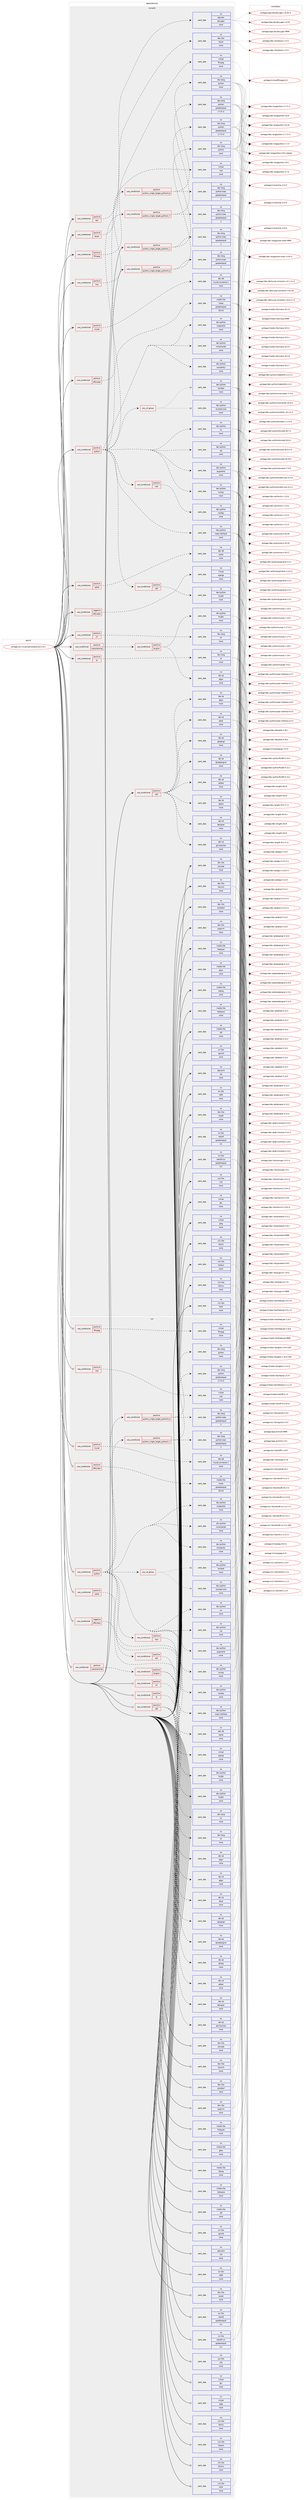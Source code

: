 digraph prolog {

# *************
# Graph options
# *************

newrank=true;
concentrate=true;
compound=true;
graph [rankdir=LR,fontname=Helvetica,fontsize=10,ranksep=1.5];#, ranksep=2.5, nodesep=0.2];
edge  [arrowhead=vee];
node  [fontname=Helvetica,fontsize=10];

# **********
# The ebuild
# **********

subgraph cluster_leftcol {
color=gray;
label=<<i>ebuild</i>>;
id [label="portage://sci-visualization/paraview-5.6.1", color=red, width=4, href="../sci-visualization/paraview-5.6.1.svg"];
}

# ****************
# The dependencies
# ****************

subgraph cluster_midcol {
color=gray;
label=<<i>dependencies</i>>;
subgraph cluster_compile {
fillcolor="#eeeeee";
style=filled;
label=<<i>compile</i>>;
subgraph cond15682 {
dependency87107 [label=<<TABLE BORDER="0" CELLBORDER="1" CELLSPACING="0" CELLPADDING="4"><TR><TD ROWSPAN="3" CELLPADDING="10">use_conditional</TD></TR><TR><TD>negative</TD></TR><TR><TD>offscreen</TD></TR></TABLE>>, shape=none, color=red];
subgraph pack69865 {
dependency87108 [label=<<TABLE BORDER="0" CELLBORDER="1" CELLSPACING="0" CELLPADDING="4" WIDTH="220"><TR><TD ROWSPAN="6" CELLPADDING="30">pack_dep</TD></TR><TR><TD WIDTH="110">no</TD></TR><TR><TD>virtual</TD></TR><TR><TD>opengl</TD></TR><TR><TD>none</TD></TR><TR><TD></TD></TR></TABLE>>, shape=none, color=blue];
}
dependency87107:e -> dependency87108:w [weight=20,style="dashed",arrowhead="vee"];
}
id:e -> dependency87107:w [weight=20,style="solid",arrowhead="vee"];
subgraph cond15683 {
dependency87109 [label=<<TABLE BORDER="0" CELLBORDER="1" CELLSPACING="0" CELLPADDING="4"><TR><TD ROWSPAN="3" CELLPADDING="10">use_conditional</TD></TR><TR><TD>positive</TD></TR><TR><TD>boost</TD></TR></TABLE>>, shape=none, color=red];
subgraph pack69866 {
dependency87110 [label=<<TABLE BORDER="0" CELLBORDER="1" CELLSPACING="0" CELLPADDING="4" WIDTH="220"><TR><TD ROWSPAN="6" CELLPADDING="30">pack_dep</TD></TR><TR><TD WIDTH="110">no</TD></TR><TR><TD>dev-libs</TD></TR><TR><TD>boost</TD></TR><TR><TD>none</TD></TR><TR><TD></TD></TR></TABLE>>, shape=none, color=blue];
}
dependency87109:e -> dependency87110:w [weight=20,style="dashed",arrowhead="vee"];
}
id:e -> dependency87109:w [weight=20,style="solid",arrowhead="vee"];
subgraph cond15684 {
dependency87111 [label=<<TABLE BORDER="0" CELLBORDER="1" CELLSPACING="0" CELLPADDING="4"><TR><TD ROWSPAN="3" CELLPADDING="10">use_conditional</TD></TR><TR><TD>positive</TD></TR><TR><TD>coprocessing</TD></TR></TABLE>>, shape=none, color=red];
subgraph cond15685 {
dependency87112 [label=<<TABLE BORDER="0" CELLBORDER="1" CELLSPACING="0" CELLPADDING="4"><TR><TD ROWSPAN="3" CELLPADDING="10">use_conditional</TD></TR><TR><TD>positive</TD></TR><TR><TD>plugins</TD></TR></TABLE>>, shape=none, color=red];
subgraph pack69867 {
dependency87113 [label=<<TABLE BORDER="0" CELLBORDER="1" CELLSPACING="0" CELLPADDING="4" WIDTH="220"><TR><TD ROWSPAN="6" CELLPADDING="30">pack_dep</TD></TR><TR><TD WIDTH="110">no</TD></TR><TR><TD>dev-python</TD></TR><TR><TD>PyQt5</TD></TR><TR><TD>none</TD></TR><TR><TD></TD></TR></TABLE>>, shape=none, color=blue];
}
dependency87112:e -> dependency87113:w [weight=20,style="dashed",arrowhead="vee"];
subgraph pack69868 {
dependency87114 [label=<<TABLE BORDER="0" CELLBORDER="1" CELLSPACING="0" CELLPADDING="4" WIDTH="220"><TR><TD ROWSPAN="6" CELLPADDING="30">pack_dep</TD></TR><TR><TD WIDTH="110">no</TD></TR><TR><TD>dev-qt</TD></TR><TR><TD>qtgui</TD></TR><TR><TD>none</TD></TR><TR><TD></TD></TR></TABLE>>, shape=none, color=blue];
}
dependency87112:e -> dependency87114:w [weight=20,style="dashed",arrowhead="vee"];
}
dependency87111:e -> dependency87112:w [weight=20,style="dashed",arrowhead="vee"];
}
id:e -> dependency87111:w [weight=20,style="solid",arrowhead="vee"];
subgraph cond15686 {
dependency87115 [label=<<TABLE BORDER="0" CELLBORDER="1" CELLSPACING="0" CELLPADDING="4"><TR><TD ROWSPAN="3" CELLPADDING="10">use_conditional</TD></TR><TR><TD>positive</TD></TR><TR><TD>doc</TD></TR></TABLE>>, shape=none, color=red];
subgraph pack69869 {
dependency87116 [label=<<TABLE BORDER="0" CELLBORDER="1" CELLSPACING="0" CELLPADDING="4" WIDTH="220"><TR><TD ROWSPAN="6" CELLPADDING="30">pack_dep</TD></TR><TR><TD WIDTH="110">no</TD></TR><TR><TD>app-doc</TD></TR><TR><TD>doxygen</TD></TR><TR><TD>none</TD></TR><TR><TD></TD></TR></TABLE>>, shape=none, color=blue];
}
dependency87115:e -> dependency87116:w [weight=20,style="dashed",arrowhead="vee"];
}
id:e -> dependency87115:w [weight=20,style="solid",arrowhead="vee"];
subgraph cond15687 {
dependency87117 [label=<<TABLE BORDER="0" CELLBORDER="1" CELLSPACING="0" CELLPADDING="4"><TR><TD ROWSPAN="3" CELLPADDING="10">use_conditional</TD></TR><TR><TD>positive</TD></TR><TR><TD>ffmpeg</TD></TR></TABLE>>, shape=none, color=red];
subgraph pack69870 {
dependency87118 [label=<<TABLE BORDER="0" CELLBORDER="1" CELLSPACING="0" CELLPADDING="4" WIDTH="220"><TR><TD ROWSPAN="6" CELLPADDING="30">pack_dep</TD></TR><TR><TD WIDTH="110">no</TD></TR><TR><TD>virtual</TD></TR><TR><TD>ffmpeg</TD></TR><TR><TD>none</TD></TR><TR><TD></TD></TR></TABLE>>, shape=none, color=blue];
}
dependency87117:e -> dependency87118:w [weight=20,style="dashed",arrowhead="vee"];
}
id:e -> dependency87117:w [weight=20,style="solid",arrowhead="vee"];
subgraph cond15688 {
dependency87119 [label=<<TABLE BORDER="0" CELLBORDER="1" CELLSPACING="0" CELLPADDING="4"><TR><TD ROWSPAN="3" CELLPADDING="10">use_conditional</TD></TR><TR><TD>positive</TD></TR><TR><TD>mpi</TD></TR></TABLE>>, shape=none, color=red];
subgraph pack69871 {
dependency87120 [label=<<TABLE BORDER="0" CELLBORDER="1" CELLSPACING="0" CELLPADDING="4" WIDTH="220"><TR><TD ROWSPAN="6" CELLPADDING="30">pack_dep</TD></TR><TR><TD WIDTH="110">no</TD></TR><TR><TD>virtual</TD></TR><TR><TD>mpi</TD></TR><TR><TD>none</TD></TR><TR><TD></TD></TR></TABLE>>, shape=none, color=blue];
}
dependency87119:e -> dependency87120:w [weight=20,style="dashed",arrowhead="vee"];
}
id:e -> dependency87119:w [weight=20,style="solid",arrowhead="vee"];
subgraph cond15689 {
dependency87121 [label=<<TABLE BORDER="0" CELLBORDER="1" CELLSPACING="0" CELLPADDING="4"><TR><TD ROWSPAN="3" CELLPADDING="10">use_conditional</TD></TR><TR><TD>positive</TD></TR><TR><TD>mysql</TD></TR></TABLE>>, shape=none, color=red];
subgraph pack69872 {
dependency87122 [label=<<TABLE BORDER="0" CELLBORDER="1" CELLSPACING="0" CELLPADDING="4" WIDTH="220"><TR><TD ROWSPAN="6" CELLPADDING="30">pack_dep</TD></TR><TR><TD WIDTH="110">no</TD></TR><TR><TD>dev-db</TD></TR><TR><TD>mysql-connector-c</TD></TR><TR><TD>none</TD></TR><TR><TD></TD></TR></TABLE>>, shape=none, color=blue];
}
dependency87121:e -> dependency87122:w [weight=20,style="dashed",arrowhead="vee"];
}
id:e -> dependency87121:w [weight=20,style="solid",arrowhead="vee"];
subgraph cond15690 {
dependency87123 [label=<<TABLE BORDER="0" CELLBORDER="1" CELLSPACING="0" CELLPADDING="4"><TR><TD ROWSPAN="3" CELLPADDING="10">use_conditional</TD></TR><TR><TD>positive</TD></TR><TR><TD>offscreen</TD></TR></TABLE>>, shape=none, color=red];
subgraph pack69873 {
dependency87124 [label=<<TABLE BORDER="0" CELLBORDER="1" CELLSPACING="0" CELLPADDING="4" WIDTH="220"><TR><TD ROWSPAN="6" CELLPADDING="30">pack_dep</TD></TR><TR><TD WIDTH="110">no</TD></TR><TR><TD>media-libs</TD></TR><TR><TD>mesa</TD></TR><TR><TD>greaterequal</TD></TR><TR><TD>18.3.6</TD></TR></TABLE>>, shape=none, color=blue];
}
dependency87123:e -> dependency87124:w [weight=20,style="dashed",arrowhead="vee"];
}
id:e -> dependency87123:w [weight=20,style="solid",arrowhead="vee"];
subgraph cond15691 {
dependency87125 [label=<<TABLE BORDER="0" CELLBORDER="1" CELLSPACING="0" CELLPADDING="4"><TR><TD ROWSPAN="3" CELLPADDING="10">use_conditional</TD></TR><TR><TD>positive</TD></TR><TR><TD>python</TD></TR></TABLE>>, shape=none, color=red];
subgraph cond15692 {
dependency87126 [label=<<TABLE BORDER="0" CELLBORDER="1" CELLSPACING="0" CELLPADDING="4"><TR><TD ROWSPAN="3" CELLPADDING="10">use_conditional</TD></TR><TR><TD>positive</TD></TR><TR><TD>python_single_target_python2_7</TD></TR></TABLE>>, shape=none, color=red];
subgraph pack69874 {
dependency87127 [label=<<TABLE BORDER="0" CELLBORDER="1" CELLSPACING="0" CELLPADDING="4" WIDTH="220"><TR><TD ROWSPAN="6" CELLPADDING="30">pack_dep</TD></TR><TR><TD WIDTH="110">no</TD></TR><TR><TD>dev-lang</TD></TR><TR><TD>python</TD></TR><TR><TD>greaterequal</TD></TR><TR><TD>2.7.5-r2</TD></TR></TABLE>>, shape=none, color=blue];
}
dependency87126:e -> dependency87127:w [weight=20,style="dashed",arrowhead="vee"];
subgraph pack69875 {
dependency87128 [label=<<TABLE BORDER="0" CELLBORDER="1" CELLSPACING="0" CELLPADDING="4" WIDTH="220"><TR><TD ROWSPAN="6" CELLPADDING="30">pack_dep</TD></TR><TR><TD WIDTH="110">no</TD></TR><TR><TD>dev-lang</TD></TR><TR><TD>python-exec</TD></TR><TR><TD>greaterequal</TD></TR><TR><TD>2</TD></TR></TABLE>>, shape=none, color=blue];
}
dependency87126:e -> dependency87128:w [weight=20,style="dashed",arrowhead="vee"];
}
dependency87125:e -> dependency87126:w [weight=20,style="dashed",arrowhead="vee"];
subgraph cond15693 {
dependency87129 [label=<<TABLE BORDER="0" CELLBORDER="1" CELLSPACING="0" CELLPADDING="4"><TR><TD ROWSPAN="3" CELLPADDING="10">use_conditional</TD></TR><TR><TD>positive</TD></TR><TR><TD>python_single_target_python3_6</TD></TR></TABLE>>, shape=none, color=red];
subgraph pack69876 {
dependency87130 [label=<<TABLE BORDER="0" CELLBORDER="1" CELLSPACING="0" CELLPADDING="4" WIDTH="220"><TR><TD ROWSPAN="6" CELLPADDING="30">pack_dep</TD></TR><TR><TD WIDTH="110">no</TD></TR><TR><TD>dev-lang</TD></TR><TR><TD>python</TD></TR><TR><TD>none</TD></TR><TR><TD></TD></TR></TABLE>>, shape=none, color=blue];
}
dependency87129:e -> dependency87130:w [weight=20,style="dashed",arrowhead="vee"];
subgraph pack69877 {
dependency87131 [label=<<TABLE BORDER="0" CELLBORDER="1" CELLSPACING="0" CELLPADDING="4" WIDTH="220"><TR><TD ROWSPAN="6" CELLPADDING="30">pack_dep</TD></TR><TR><TD WIDTH="110">no</TD></TR><TR><TD>dev-lang</TD></TR><TR><TD>python-exec</TD></TR><TR><TD>greaterequal</TD></TR><TR><TD>2</TD></TR></TABLE>>, shape=none, color=blue];
}
dependency87129:e -> dependency87131:w [weight=20,style="dashed",arrowhead="vee"];
}
dependency87125:e -> dependency87129:w [weight=20,style="dashed",arrowhead="vee"];
subgraph pack69878 {
dependency87132 [label=<<TABLE BORDER="0" CELLBORDER="1" CELLSPACING="0" CELLPADDING="4" WIDTH="220"><TR><TD ROWSPAN="6" CELLPADDING="30">pack_dep</TD></TR><TR><TD WIDTH="110">no</TD></TR><TR><TD>dev-python</TD></TR><TR><TD>constantly</TD></TR><TR><TD>none</TD></TR><TR><TD></TD></TR></TABLE>>, shape=none, color=blue];
}
dependency87125:e -> dependency87132:w [weight=20,style="dashed",arrowhead="vee"];
subgraph pack69879 {
dependency87133 [label=<<TABLE BORDER="0" CELLBORDER="1" CELLSPACING="0" CELLPADDING="4" WIDTH="220"><TR><TD ROWSPAN="6" CELLPADDING="30">pack_dep</TD></TR><TR><TD WIDTH="110">no</TD></TR><TR><TD>dev-python</TD></TR><TR><TD>incremental</TD></TR><TR><TD>none</TD></TR><TR><TD></TD></TR></TABLE>>, shape=none, color=blue];
}
dependency87125:e -> dependency87133:w [weight=20,style="dashed",arrowhead="vee"];
subgraph pack69880 {
dependency87134 [label=<<TABLE BORDER="0" CELLBORDER="1" CELLSPACING="0" CELLPADDING="4" WIDTH="220"><TR><TD ROWSPAN="6" CELLPADDING="30">pack_dep</TD></TR><TR><TD WIDTH="110">no</TD></TR><TR><TD>dev-python</TD></TR><TR><TD>matplotlib</TD></TR><TR><TD>none</TD></TR><TR><TD></TD></TR></TABLE>>, shape=none, color=blue];
}
dependency87125:e -> dependency87134:w [weight=20,style="dashed",arrowhead="vee"];
subgraph pack69881 {
dependency87135 [label=<<TABLE BORDER="0" CELLBORDER="1" CELLSPACING="0" CELLPADDING="4" WIDTH="220"><TR><TD ROWSPAN="6" CELLPADDING="30">pack_dep</TD></TR><TR><TD WIDTH="110">no</TD></TR><TR><TD>dev-python</TD></TR><TR><TD>numpy</TD></TR><TR><TD>none</TD></TR><TR><TD></TD></TR></TABLE>>, shape=none, color=blue];
}
dependency87125:e -> dependency87135:w [weight=20,style="dashed",arrowhead="vee"];
subgraph pack69882 {
dependency87136 [label=<<TABLE BORDER="0" CELLBORDER="1" CELLSPACING="0" CELLPADDING="4" WIDTH="220"><TR><TD ROWSPAN="6" CELLPADDING="30">pack_dep</TD></TR><TR><TD WIDTH="110">no</TD></TR><TR><TD>dev-python</TD></TR><TR><TD>pygments</TD></TR><TR><TD>none</TD></TR><TR><TD></TD></TR></TABLE>>, shape=none, color=blue];
}
dependency87125:e -> dependency87136:w [weight=20,style="dashed",arrowhead="vee"];
subgraph pack69883 {
dependency87137 [label=<<TABLE BORDER="0" CELLBORDER="1" CELLSPACING="0" CELLPADDING="4" WIDTH="220"><TR><TD ROWSPAN="6" CELLPADDING="30">pack_dep</TD></TR><TR><TD WIDTH="110">no</TD></TR><TR><TD>dev-python</TD></TR><TR><TD>sip</TD></TR><TR><TD>none</TD></TR><TR><TD></TD></TR></TABLE>>, shape=none, color=blue];
}
dependency87125:e -> dependency87137:w [weight=20,style="dashed",arrowhead="vee"];
subgraph pack69884 {
dependency87138 [label=<<TABLE BORDER="0" CELLBORDER="1" CELLSPACING="0" CELLPADDING="4" WIDTH="220"><TR><TD ROWSPAN="6" CELLPADDING="30">pack_dep</TD></TR><TR><TD WIDTH="110">no</TD></TR><TR><TD>dev-python</TD></TR><TR><TD>six</TD></TR><TR><TD>none</TD></TR><TR><TD></TD></TR></TABLE>>, shape=none, color=blue];
}
dependency87125:e -> dependency87138:w [weight=20,style="dashed",arrowhead="vee"];
subgraph any1480 {
dependency87139 [label=<<TABLE BORDER="0" CELLBORDER="1" CELLSPACING="0" CELLPADDING="4"><TR><TD CELLPADDING="10">any_of_group</TD></TR></TABLE>>, shape=none, color=red];subgraph pack69885 {
dependency87140 [label=<<TABLE BORDER="0" CELLBORDER="1" CELLSPACING="0" CELLPADDING="4" WIDTH="220"><TR><TD ROWSPAN="6" CELLPADDING="30">pack_dep</TD></TR><TR><TD WIDTH="110">no</TD></TR><TR><TD>dev-python</TD></TR><TR><TD>twisted</TD></TR><TR><TD>none</TD></TR><TR><TD></TD></TR></TABLE>>, shape=none, color=blue];
}
dependency87139:e -> dependency87140:w [weight=20,style="dotted",arrowhead="oinv"];
subgraph pack69886 {
dependency87141 [label=<<TABLE BORDER="0" CELLBORDER="1" CELLSPACING="0" CELLPADDING="4" WIDTH="220"><TR><TD ROWSPAN="6" CELLPADDING="30">pack_dep</TD></TR><TR><TD WIDTH="110">no</TD></TR><TR><TD>dev-python</TD></TR><TR><TD>twisted-core</TD></TR><TR><TD>none</TD></TR><TR><TD></TD></TR></TABLE>>, shape=none, color=blue];
}
dependency87139:e -> dependency87141:w [weight=20,style="dotted",arrowhead="oinv"];
}
dependency87125:e -> dependency87139:w [weight=20,style="dashed",arrowhead="vee"];
subgraph pack69887 {
dependency87142 [label=<<TABLE BORDER="0" CELLBORDER="1" CELLSPACING="0" CELLPADDING="4" WIDTH="220"><TR><TD ROWSPAN="6" CELLPADDING="30">pack_dep</TD></TR><TR><TD WIDTH="110">no</TD></TR><TR><TD>dev-python</TD></TR><TR><TD>zope-interface</TD></TR><TR><TD>none</TD></TR><TR><TD></TD></TR></TABLE>>, shape=none, color=blue];
}
dependency87125:e -> dependency87142:w [weight=20,style="dashed",arrowhead="vee"];
subgraph cond15694 {
dependency87143 [label=<<TABLE BORDER="0" CELLBORDER="1" CELLSPACING="0" CELLPADDING="4"><TR><TD ROWSPAN="3" CELLPADDING="10">use_conditional</TD></TR><TR><TD>positive</TD></TR><TR><TD>mpi</TD></TR></TABLE>>, shape=none, color=red];
subgraph pack69888 {
dependency87144 [label=<<TABLE BORDER="0" CELLBORDER="1" CELLSPACING="0" CELLPADDING="4" WIDTH="220"><TR><TD ROWSPAN="6" CELLPADDING="30">pack_dep</TD></TR><TR><TD WIDTH="110">no</TD></TR><TR><TD>dev-python</TD></TR><TR><TD>mpi4py</TD></TR><TR><TD>none</TD></TR><TR><TD></TD></TR></TABLE>>, shape=none, color=blue];
}
dependency87143:e -> dependency87144:w [weight=20,style="dashed",arrowhead="vee"];
}
dependency87125:e -> dependency87143:w [weight=20,style="dashed",arrowhead="vee"];
subgraph cond15695 {
dependency87145 [label=<<TABLE BORDER="0" CELLBORDER="1" CELLSPACING="0" CELLPADDING="4"><TR><TD ROWSPAN="3" CELLPADDING="10">use_conditional</TD></TR><TR><TD>positive</TD></TR><TR><TD>qt5</TD></TR></TABLE>>, shape=none, color=red];
subgraph pack69889 {
dependency87146 [label=<<TABLE BORDER="0" CELLBORDER="1" CELLSPACING="0" CELLPADDING="4" WIDTH="220"><TR><TD ROWSPAN="6" CELLPADDING="30">pack_dep</TD></TR><TR><TD WIDTH="110">no</TD></TR><TR><TD>dev-python</TD></TR><TR><TD>PyQt5</TD></TR><TR><TD>none</TD></TR><TR><TD></TD></TR></TABLE>>, shape=none, color=blue];
}
dependency87145:e -> dependency87146:w [weight=20,style="dashed",arrowhead="vee"];
}
dependency87125:e -> dependency87145:w [weight=20,style="dashed",arrowhead="vee"];
}
id:e -> dependency87125:w [weight=20,style="solid",arrowhead="vee"];
subgraph cond15696 {
dependency87147 [label=<<TABLE BORDER="0" CELLBORDER="1" CELLSPACING="0" CELLPADDING="4"><TR><TD ROWSPAN="3" CELLPADDING="10">use_conditional</TD></TR><TR><TD>positive</TD></TR><TR><TD>python_single_target_python2_7</TD></TR></TABLE>>, shape=none, color=red];
subgraph pack69890 {
dependency87148 [label=<<TABLE BORDER="0" CELLBORDER="1" CELLSPACING="0" CELLPADDING="4" WIDTH="220"><TR><TD ROWSPAN="6" CELLPADDING="30">pack_dep</TD></TR><TR><TD WIDTH="110">no</TD></TR><TR><TD>dev-lang</TD></TR><TR><TD>python</TD></TR><TR><TD>greaterequal</TD></TR><TR><TD>2.7.5-r2</TD></TR></TABLE>>, shape=none, color=blue];
}
dependency87147:e -> dependency87148:w [weight=20,style="dashed",arrowhead="vee"];
subgraph pack69891 {
dependency87149 [label=<<TABLE BORDER="0" CELLBORDER="1" CELLSPACING="0" CELLPADDING="4" WIDTH="220"><TR><TD ROWSPAN="6" CELLPADDING="30">pack_dep</TD></TR><TR><TD WIDTH="110">no</TD></TR><TR><TD>dev-lang</TD></TR><TR><TD>python-exec</TD></TR><TR><TD>greaterequal</TD></TR><TR><TD>2</TD></TR></TABLE>>, shape=none, color=blue];
}
dependency87147:e -> dependency87149:w [weight=20,style="dashed",arrowhead="vee"];
}
id:e -> dependency87147:w [weight=20,style="solid",arrowhead="vee"];
subgraph cond15697 {
dependency87150 [label=<<TABLE BORDER="0" CELLBORDER="1" CELLSPACING="0" CELLPADDING="4"><TR><TD ROWSPAN="3" CELLPADDING="10">use_conditional</TD></TR><TR><TD>positive</TD></TR><TR><TD>python_single_target_python3_6</TD></TR></TABLE>>, shape=none, color=red];
subgraph pack69892 {
dependency87151 [label=<<TABLE BORDER="0" CELLBORDER="1" CELLSPACING="0" CELLPADDING="4" WIDTH="220"><TR><TD ROWSPAN="6" CELLPADDING="30">pack_dep</TD></TR><TR><TD WIDTH="110">no</TD></TR><TR><TD>dev-lang</TD></TR><TR><TD>python</TD></TR><TR><TD>none</TD></TR><TR><TD></TD></TR></TABLE>>, shape=none, color=blue];
}
dependency87150:e -> dependency87151:w [weight=20,style="dashed",arrowhead="vee"];
subgraph pack69893 {
dependency87152 [label=<<TABLE BORDER="0" CELLBORDER="1" CELLSPACING="0" CELLPADDING="4" WIDTH="220"><TR><TD ROWSPAN="6" CELLPADDING="30">pack_dep</TD></TR><TR><TD WIDTH="110">no</TD></TR><TR><TD>dev-lang</TD></TR><TR><TD>python-exec</TD></TR><TR><TD>greaterequal</TD></TR><TR><TD>2</TD></TR></TABLE>>, shape=none, color=blue];
}
dependency87150:e -> dependency87152:w [weight=20,style="dashed",arrowhead="vee"];
}
id:e -> dependency87150:w [weight=20,style="solid",arrowhead="vee"];
subgraph cond15698 {
dependency87153 [label=<<TABLE BORDER="0" CELLBORDER="1" CELLSPACING="0" CELLPADDING="4"><TR><TD ROWSPAN="3" CELLPADDING="10">use_conditional</TD></TR><TR><TD>positive</TD></TR><TR><TD>qt5</TD></TR></TABLE>>, shape=none, color=red];
subgraph pack69894 {
dependency87154 [label=<<TABLE BORDER="0" CELLBORDER="1" CELLSPACING="0" CELLPADDING="4" WIDTH="220"><TR><TD ROWSPAN="6" CELLPADDING="30">pack_dep</TD></TR><TR><TD WIDTH="110">no</TD></TR><TR><TD>dev-qt</TD></TR><TR><TD>designer</TD></TR><TR><TD>none</TD></TR><TR><TD></TD></TR></TABLE>>, shape=none, color=blue];
}
dependency87153:e -> dependency87154:w [weight=20,style="dashed",arrowhead="vee"];
subgraph pack69895 {
dependency87155 [label=<<TABLE BORDER="0" CELLBORDER="1" CELLSPACING="0" CELLPADDING="4" WIDTH="220"><TR><TD ROWSPAN="6" CELLPADDING="30">pack_dep</TD></TR><TR><TD WIDTH="110">no</TD></TR><TR><TD>dev-qt</TD></TR><TR><TD>qtgui</TD></TR><TR><TD>none</TD></TR><TR><TD></TD></TR></TABLE>>, shape=none, color=blue];
}
dependency87153:e -> dependency87155:w [weight=20,style="dashed",arrowhead="vee"];
subgraph pack69896 {
dependency87156 [label=<<TABLE BORDER="0" CELLBORDER="1" CELLSPACING="0" CELLPADDING="4" WIDTH="220"><TR><TD ROWSPAN="6" CELLPADDING="30">pack_dep</TD></TR><TR><TD WIDTH="110">no</TD></TR><TR><TD>dev-qt</TD></TR><TR><TD>qthelp</TD></TR><TR><TD>none</TD></TR><TR><TD></TD></TR></TABLE>>, shape=none, color=blue];
}
dependency87153:e -> dependency87156:w [weight=20,style="dashed",arrowhead="vee"];
subgraph pack69897 {
dependency87157 [label=<<TABLE BORDER="0" CELLBORDER="1" CELLSPACING="0" CELLPADDING="4" WIDTH="220"><TR><TD ROWSPAN="6" CELLPADDING="30">pack_dep</TD></TR><TR><TD WIDTH="110">no</TD></TR><TR><TD>dev-qt</TD></TR><TR><TD>qtopengl</TD></TR><TR><TD>none</TD></TR><TR><TD></TD></TR></TABLE>>, shape=none, color=blue];
}
dependency87153:e -> dependency87157:w [weight=20,style="dashed",arrowhead="vee"];
subgraph pack69898 {
dependency87158 [label=<<TABLE BORDER="0" CELLBORDER="1" CELLSPACING="0" CELLPADDING="4" WIDTH="220"><TR><TD ROWSPAN="6" CELLPADDING="30">pack_dep</TD></TR><TR><TD WIDTH="110">no</TD></TR><TR><TD>dev-qt</TD></TR><TR><TD>qtsql</TD></TR><TR><TD>none</TD></TR><TR><TD></TD></TR></TABLE>>, shape=none, color=blue];
}
dependency87153:e -> dependency87158:w [weight=20,style="dashed",arrowhead="vee"];
subgraph pack69899 {
dependency87159 [label=<<TABLE BORDER="0" CELLBORDER="1" CELLSPACING="0" CELLPADDING="4" WIDTH="220"><TR><TD ROWSPAN="6" CELLPADDING="30">pack_dep</TD></TR><TR><TD WIDTH="110">no</TD></TR><TR><TD>dev-qt</TD></TR><TR><TD>qttest</TD></TR><TR><TD>none</TD></TR><TR><TD></TD></TR></TABLE>>, shape=none, color=blue];
}
dependency87153:e -> dependency87159:w [weight=20,style="dashed",arrowhead="vee"];
subgraph pack69900 {
dependency87160 [label=<<TABLE BORDER="0" CELLBORDER="1" CELLSPACING="0" CELLPADDING="4" WIDTH="220"><TR><TD ROWSPAN="6" CELLPADDING="30">pack_dep</TD></TR><TR><TD WIDTH="110">no</TD></TR><TR><TD>dev-qt</TD></TR><TR><TD>qtwebengine</TD></TR><TR><TD>none</TD></TR><TR><TD></TD></TR></TABLE>>, shape=none, color=blue];
}
dependency87153:e -> dependency87160:w [weight=20,style="dashed",arrowhead="vee"];
subgraph pack69901 {
dependency87161 [label=<<TABLE BORDER="0" CELLBORDER="1" CELLSPACING="0" CELLPADDING="4" WIDTH="220"><TR><TD ROWSPAN="6" CELLPADDING="30">pack_dep</TD></TR><TR><TD WIDTH="110">no</TD></TR><TR><TD>dev-qt</TD></TR><TR><TD>qtx11extras</TD></TR><TR><TD>none</TD></TR><TR><TD></TD></TR></TABLE>>, shape=none, color=blue];
}
dependency87153:e -> dependency87161:w [weight=20,style="dashed",arrowhead="vee"];
}
id:e -> dependency87153:w [weight=20,style="solid",arrowhead="vee"];
subgraph cond15699 {
dependency87162 [label=<<TABLE BORDER="0" CELLBORDER="1" CELLSPACING="0" CELLPADDING="4"><TR><TD ROWSPAN="3" CELLPADDING="10">use_conditional</TD></TR><TR><TD>positive</TD></TR><TR><TD>sqlite</TD></TR></TABLE>>, shape=none, color=red];
subgraph pack69902 {
dependency87163 [label=<<TABLE BORDER="0" CELLBORDER="1" CELLSPACING="0" CELLPADDING="4" WIDTH="220"><TR><TD ROWSPAN="6" CELLPADDING="30">pack_dep</TD></TR><TR><TD WIDTH="110">no</TD></TR><TR><TD>dev-db</TD></TR><TR><TD>sqlite</TD></TR><TR><TD>none</TD></TR><TR><TD></TD></TR></TABLE>>, shape=none, color=blue];
}
dependency87162:e -> dependency87163:w [weight=20,style="dashed",arrowhead="vee"];
}
id:e -> dependency87162:w [weight=20,style="solid",arrowhead="vee"];
subgraph cond15700 {
dependency87164 [label=<<TABLE BORDER="0" CELLBORDER="1" CELLSPACING="0" CELLPADDING="4"><TR><TD ROWSPAN="3" CELLPADDING="10">use_conditional</TD></TR><TR><TD>positive</TD></TR><TR><TD>tcl</TD></TR></TABLE>>, shape=none, color=red];
subgraph pack69903 {
dependency87165 [label=<<TABLE BORDER="0" CELLBORDER="1" CELLSPACING="0" CELLPADDING="4" WIDTH="220"><TR><TD ROWSPAN="6" CELLPADDING="30">pack_dep</TD></TR><TR><TD WIDTH="110">no</TD></TR><TR><TD>dev-lang</TD></TR><TR><TD>tcl</TD></TR><TR><TD>none</TD></TR><TR><TD></TD></TR></TABLE>>, shape=none, color=blue];
}
dependency87164:e -> dependency87165:w [weight=20,style="dashed",arrowhead="vee"];
}
id:e -> dependency87164:w [weight=20,style="solid",arrowhead="vee"];
subgraph cond15701 {
dependency87166 [label=<<TABLE BORDER="0" CELLBORDER="1" CELLSPACING="0" CELLPADDING="4"><TR><TD ROWSPAN="3" CELLPADDING="10">use_conditional</TD></TR><TR><TD>positive</TD></TR><TR><TD>tk</TD></TR></TABLE>>, shape=none, color=red];
subgraph pack69904 {
dependency87167 [label=<<TABLE BORDER="0" CELLBORDER="1" CELLSPACING="0" CELLPADDING="4" WIDTH="220"><TR><TD ROWSPAN="6" CELLPADDING="30">pack_dep</TD></TR><TR><TD WIDTH="110">no</TD></TR><TR><TD>dev-lang</TD></TR><TR><TD>tk</TD></TR><TR><TD>none</TD></TR><TR><TD></TD></TR></TABLE>>, shape=none, color=blue];
}
dependency87166:e -> dependency87167:w [weight=20,style="dashed",arrowhead="vee"];
}
id:e -> dependency87166:w [weight=20,style="solid",arrowhead="vee"];
subgraph pack69905 {
dependency87168 [label=<<TABLE BORDER="0" CELLBORDER="1" CELLSPACING="0" CELLPADDING="4" WIDTH="220"><TR><TD ROWSPAN="6" CELLPADDING="30">pack_dep</TD></TR><TR><TD WIDTH="110">no</TD></TR><TR><TD>app-arch</TD></TR><TR><TD>lz4</TD></TR><TR><TD>none</TD></TR><TR><TD></TD></TR></TABLE>>, shape=none, color=blue];
}
id:e -> dependency87168:w [weight=20,style="solid",arrowhead="vee"];
subgraph pack69906 {
dependency87169 [label=<<TABLE BORDER="0" CELLBORDER="1" CELLSPACING="0" CELLPADDING="4" WIDTH="220"><TR><TD ROWSPAN="6" CELLPADDING="30">pack_dep</TD></TR><TR><TD WIDTH="110">no</TD></TR><TR><TD>dev-libs</TD></TR><TR><TD>expat</TD></TR><TR><TD>none</TD></TR><TR><TD></TD></TR></TABLE>>, shape=none, color=blue];
}
id:e -> dependency87169:w [weight=20,style="solid",arrowhead="vee"];
subgraph pack69907 {
dependency87170 [label=<<TABLE BORDER="0" CELLBORDER="1" CELLSPACING="0" CELLPADDING="4" WIDTH="220"><TR><TD ROWSPAN="6" CELLPADDING="30">pack_dep</TD></TR><TR><TD WIDTH="110">no</TD></TR><TR><TD>dev-libs</TD></TR><TR><TD>jsoncpp</TD></TR><TR><TD>none</TD></TR><TR><TD></TD></TR></TABLE>>, shape=none, color=blue];
}
id:e -> dependency87170:w [weight=20,style="solid",arrowhead="vee"];
subgraph pack69908 {
dependency87171 [label=<<TABLE BORDER="0" CELLBORDER="1" CELLSPACING="0" CELLPADDING="4" WIDTH="220"><TR><TD ROWSPAN="6" CELLPADDING="30">pack_dep</TD></TR><TR><TD WIDTH="110">no</TD></TR><TR><TD>dev-libs</TD></TR><TR><TD>libxml2</TD></TR><TR><TD>none</TD></TR><TR><TD></TD></TR></TABLE>>, shape=none, color=blue];
}
id:e -> dependency87171:w [weight=20,style="solid",arrowhead="vee"];
subgraph pack69909 {
dependency87172 [label=<<TABLE BORDER="0" CELLBORDER="1" CELLSPACING="0" CELLPADDING="4" WIDTH="220"><TR><TD ROWSPAN="6" CELLPADDING="30">pack_dep</TD></TR><TR><TD WIDTH="110">no</TD></TR><TR><TD>dev-libs</TD></TR><TR><TD>protobuf</TD></TR><TR><TD>none</TD></TR><TR><TD></TD></TR></TABLE>>, shape=none, color=blue];
}
id:e -> dependency87172:w [weight=20,style="solid",arrowhead="vee"];
subgraph pack69910 {
dependency87173 [label=<<TABLE BORDER="0" CELLBORDER="1" CELLSPACING="0" CELLPADDING="4" WIDTH="220"><TR><TD ROWSPAN="6" CELLPADDING="30">pack_dep</TD></TR><TR><TD WIDTH="110">no</TD></TR><TR><TD>dev-libs</TD></TR><TR><TD>pugixml</TD></TR><TR><TD>none</TD></TR><TR><TD></TD></TR></TABLE>>, shape=none, color=blue];
}
id:e -> dependency87173:w [weight=20,style="solid",arrowhead="vee"];
subgraph pack69911 {
dependency87174 [label=<<TABLE BORDER="0" CELLBORDER="1" CELLSPACING="0" CELLPADDING="4" WIDTH="220"><TR><TD ROWSPAN="6" CELLPADDING="30">pack_dep</TD></TR><TR><TD WIDTH="110">no</TD></TR><TR><TD>media-libs</TD></TR><TR><TD>freetype</TD></TR><TR><TD>none</TD></TR><TR><TD></TD></TR></TABLE>>, shape=none, color=blue];
}
id:e -> dependency87174:w [weight=20,style="solid",arrowhead="vee"];
subgraph pack69912 {
dependency87175 [label=<<TABLE BORDER="0" CELLBORDER="1" CELLSPACING="0" CELLPADDING="4" WIDTH="220"><TR><TD ROWSPAN="6" CELLPADDING="30">pack_dep</TD></TR><TR><TD WIDTH="110">no</TD></TR><TR><TD>media-libs</TD></TR><TR><TD>glew</TD></TR><TR><TD>none</TD></TR><TR><TD></TD></TR></TABLE>>, shape=none, color=blue];
}
id:e -> dependency87175:w [weight=20,style="solid",arrowhead="vee"];
subgraph pack69913 {
dependency87176 [label=<<TABLE BORDER="0" CELLBORDER="1" CELLSPACING="0" CELLPADDING="4" WIDTH="220"><TR><TD ROWSPAN="6" CELLPADDING="30">pack_dep</TD></TR><TR><TD WIDTH="110">no</TD></TR><TR><TD>media-libs</TD></TR><TR><TD>libpng</TD></TR><TR><TD>none</TD></TR><TR><TD></TD></TR></TABLE>>, shape=none, color=blue];
}
id:e -> dependency87176:w [weight=20,style="solid",arrowhead="vee"];
subgraph pack69914 {
dependency87177 [label=<<TABLE BORDER="0" CELLBORDER="1" CELLSPACING="0" CELLPADDING="4" WIDTH="220"><TR><TD ROWSPAN="6" CELLPADDING="30">pack_dep</TD></TR><TR><TD WIDTH="110">no</TD></TR><TR><TD>media-libs</TD></TR><TR><TD>libtheora</TD></TR><TR><TD>none</TD></TR><TR><TD></TD></TR></TABLE>>, shape=none, color=blue];
}
id:e -> dependency87177:w [weight=20,style="solid",arrowhead="vee"];
subgraph pack69915 {
dependency87178 [label=<<TABLE BORDER="0" CELLBORDER="1" CELLSPACING="0" CELLPADDING="4" WIDTH="220"><TR><TD ROWSPAN="6" CELLPADDING="30">pack_dep</TD></TR><TR><TD WIDTH="110">no</TD></TR><TR><TD>media-libs</TD></TR><TR><TD>tiff</TD></TR><TR><TD>none</TD></TR><TR><TD></TD></TR></TABLE>>, shape=none, color=blue];
}
id:e -> dependency87178:w [weight=20,style="solid",arrowhead="vee"];
subgraph pack69916 {
dependency87179 [label=<<TABLE BORDER="0" CELLBORDER="1" CELLSPACING="0" CELLPADDING="4" WIDTH="220"><TR><TD ROWSPAN="6" CELLPADDING="30">pack_dep</TD></TR><TR><TD WIDTH="110">no</TD></TR><TR><TD>sci-libs</TD></TR><TR><TD>cgnslib</TD></TR><TR><TD>none</TD></TR><TR><TD></TD></TR></TABLE>>, shape=none, color=blue];
}
id:e -> dependency87179:w [weight=20,style="solid",arrowhead="vee"];
subgraph pack69917 {
dependency87180 [label=<<TABLE BORDER="0" CELLBORDER="1" CELLSPACING="0" CELLPADDING="4" WIDTH="220"><TR><TD ROWSPAN="6" CELLPADDING="30">pack_dep</TD></TR><TR><TD WIDTH="110">no</TD></TR><TR><TD>sci-libs</TD></TR><TR><TD>hdf5</TD></TR><TR><TD>none</TD></TR><TR><TD></TD></TR></TABLE>>, shape=none, color=blue];
}
id:e -> dependency87180:w [weight=20,style="solid",arrowhead="vee"];
subgraph pack69918 {
dependency87181 [label=<<TABLE BORDER="0" CELLBORDER="1" CELLSPACING="0" CELLPADDING="4" WIDTH="220"><TR><TD ROWSPAN="6" CELLPADDING="30">pack_dep</TD></TR><TR><TD WIDTH="110">no</TD></TR><TR><TD>sci-libs</TD></TR><TR><TD>netcdf</TD></TR><TR><TD>greaterequal</TD></TR><TR><TD>4.2</TD></TR></TABLE>>, shape=none, color=blue];
}
id:e -> dependency87181:w [weight=20,style="solid",arrowhead="vee"];
subgraph pack69919 {
dependency87182 [label=<<TABLE BORDER="0" CELLBORDER="1" CELLSPACING="0" CELLPADDING="4" WIDTH="220"><TR><TD ROWSPAN="6" CELLPADDING="30">pack_dep</TD></TR><TR><TD WIDTH="110">no</TD></TR><TR><TD>sci-libs</TD></TR><TR><TD>netcdf-cxx</TD></TR><TR><TD>greaterequal</TD></TR><TR><TD>4.2</TD></TR></TABLE>>, shape=none, color=blue];
}
id:e -> dependency87182:w [weight=20,style="solid",arrowhead="vee"];
subgraph pack69920 {
dependency87183 [label=<<TABLE BORDER="0" CELLBORDER="1" CELLSPACING="0" CELLPADDING="4" WIDTH="220"><TR><TD ROWSPAN="6" CELLPADDING="30">pack_dep</TD></TR><TR><TD WIDTH="110">no</TD></TR><TR><TD>sys-libs</TD></TR><TR><TD>zlib</TD></TR><TR><TD>none</TD></TR><TR><TD></TD></TR></TABLE>>, shape=none, color=blue];
}
id:e -> dependency87183:w [weight=20,style="solid",arrowhead="vee"];
subgraph pack69921 {
dependency87184 [label=<<TABLE BORDER="0" CELLBORDER="1" CELLSPACING="0" CELLPADDING="4" WIDTH="220"><TR><TD ROWSPAN="6" CELLPADDING="30">pack_dep</TD></TR><TR><TD WIDTH="110">no</TD></TR><TR><TD>virtual</TD></TR><TR><TD>glu</TD></TR><TR><TD>none</TD></TR><TR><TD></TD></TR></TABLE>>, shape=none, color=blue];
}
id:e -> dependency87184:w [weight=20,style="solid",arrowhead="vee"];
subgraph pack69922 {
dependency87185 [label=<<TABLE BORDER="0" CELLBORDER="1" CELLSPACING="0" CELLPADDING="4" WIDTH="220"><TR><TD ROWSPAN="6" CELLPADDING="30">pack_dep</TD></TR><TR><TD WIDTH="110">no</TD></TR><TR><TD>virtual</TD></TR><TR><TD>jpeg</TD></TR><TR><TD>none</TD></TR><TR><TD></TD></TR></TABLE>>, shape=none, color=blue];
}
id:e -> dependency87185:w [weight=20,style="solid",arrowhead="vee"];
subgraph pack69923 {
dependency87186 [label=<<TABLE BORDER="0" CELLBORDER="1" CELLSPACING="0" CELLPADDING="4" WIDTH="220"><TR><TD ROWSPAN="6" CELLPADDING="30">pack_dep</TD></TR><TR><TD WIDTH="110">no</TD></TR><TR><TD>x11-libs</TD></TR><TR><TD>libX11</TD></TR><TR><TD>none</TD></TR><TR><TD></TD></TR></TABLE>>, shape=none, color=blue];
}
id:e -> dependency87186:w [weight=20,style="solid",arrowhead="vee"];
subgraph pack69924 {
dependency87187 [label=<<TABLE BORDER="0" CELLBORDER="1" CELLSPACING="0" CELLPADDING="4" WIDTH="220"><TR><TD ROWSPAN="6" CELLPADDING="30">pack_dep</TD></TR><TR><TD WIDTH="110">no</TD></TR><TR><TD>x11-libs</TD></TR><TR><TD>libXext</TD></TR><TR><TD>none</TD></TR><TR><TD></TD></TR></TABLE>>, shape=none, color=blue];
}
id:e -> dependency87187:w [weight=20,style="solid",arrowhead="vee"];
subgraph pack69925 {
dependency87188 [label=<<TABLE BORDER="0" CELLBORDER="1" CELLSPACING="0" CELLPADDING="4" WIDTH="220"><TR><TD ROWSPAN="6" CELLPADDING="30">pack_dep</TD></TR><TR><TD WIDTH="110">no</TD></TR><TR><TD>x11-libs</TD></TR><TR><TD>libXmu</TD></TR><TR><TD>none</TD></TR><TR><TD></TD></TR></TABLE>>, shape=none, color=blue];
}
id:e -> dependency87188:w [weight=20,style="solid",arrowhead="vee"];
subgraph pack69926 {
dependency87189 [label=<<TABLE BORDER="0" CELLBORDER="1" CELLSPACING="0" CELLPADDING="4" WIDTH="220"><TR><TD ROWSPAN="6" CELLPADDING="30">pack_dep</TD></TR><TR><TD WIDTH="110">no</TD></TR><TR><TD>x11-libs</TD></TR><TR><TD>libXt</TD></TR><TR><TD>none</TD></TR><TR><TD></TD></TR></TABLE>>, shape=none, color=blue];
}
id:e -> dependency87189:w [weight=20,style="solid",arrowhead="vee"];
}
subgraph cluster_compileandrun {
fillcolor="#eeeeee";
style=filled;
label=<<i>compile and run</i>>;
}
subgraph cluster_run {
fillcolor="#eeeeee";
style=filled;
label=<<i>run</i>>;
subgraph cond15702 {
dependency87190 [label=<<TABLE BORDER="0" CELLBORDER="1" CELLSPACING="0" CELLPADDING="4"><TR><TD ROWSPAN="3" CELLPADDING="10">use_conditional</TD></TR><TR><TD>negative</TD></TR><TR><TD>offscreen</TD></TR></TABLE>>, shape=none, color=red];
subgraph pack69927 {
dependency87191 [label=<<TABLE BORDER="0" CELLBORDER="1" CELLSPACING="0" CELLPADDING="4" WIDTH="220"><TR><TD ROWSPAN="6" CELLPADDING="30">pack_dep</TD></TR><TR><TD WIDTH="110">no</TD></TR><TR><TD>virtual</TD></TR><TR><TD>opengl</TD></TR><TR><TD>none</TD></TR><TR><TD></TD></TR></TABLE>>, shape=none, color=blue];
}
dependency87190:e -> dependency87191:w [weight=20,style="dashed",arrowhead="vee"];
}
id:e -> dependency87190:w [weight=20,style="solid",arrowhead="odot"];
subgraph cond15703 {
dependency87192 [label=<<TABLE BORDER="0" CELLBORDER="1" CELLSPACING="0" CELLPADDING="4"><TR><TD ROWSPAN="3" CELLPADDING="10">use_conditional</TD></TR><TR><TD>positive</TD></TR><TR><TD>coprocessing</TD></TR></TABLE>>, shape=none, color=red];
subgraph cond15704 {
dependency87193 [label=<<TABLE BORDER="0" CELLBORDER="1" CELLSPACING="0" CELLPADDING="4"><TR><TD ROWSPAN="3" CELLPADDING="10">use_conditional</TD></TR><TR><TD>positive</TD></TR><TR><TD>plugins</TD></TR></TABLE>>, shape=none, color=red];
subgraph pack69928 {
dependency87194 [label=<<TABLE BORDER="0" CELLBORDER="1" CELLSPACING="0" CELLPADDING="4" WIDTH="220"><TR><TD ROWSPAN="6" CELLPADDING="30">pack_dep</TD></TR><TR><TD WIDTH="110">no</TD></TR><TR><TD>dev-python</TD></TR><TR><TD>PyQt5</TD></TR><TR><TD>none</TD></TR><TR><TD></TD></TR></TABLE>>, shape=none, color=blue];
}
dependency87193:e -> dependency87194:w [weight=20,style="dashed",arrowhead="vee"];
subgraph pack69929 {
dependency87195 [label=<<TABLE BORDER="0" CELLBORDER="1" CELLSPACING="0" CELLPADDING="4" WIDTH="220"><TR><TD ROWSPAN="6" CELLPADDING="30">pack_dep</TD></TR><TR><TD WIDTH="110">no</TD></TR><TR><TD>dev-qt</TD></TR><TR><TD>qtgui</TD></TR><TR><TD>none</TD></TR><TR><TD></TD></TR></TABLE>>, shape=none, color=blue];
}
dependency87193:e -> dependency87195:w [weight=20,style="dashed",arrowhead="vee"];
}
dependency87192:e -> dependency87193:w [weight=20,style="dashed",arrowhead="vee"];
}
id:e -> dependency87192:w [weight=20,style="solid",arrowhead="odot"];
subgraph cond15705 {
dependency87196 [label=<<TABLE BORDER="0" CELLBORDER="1" CELLSPACING="0" CELLPADDING="4"><TR><TD ROWSPAN="3" CELLPADDING="10">use_conditional</TD></TR><TR><TD>positive</TD></TR><TR><TD>ffmpeg</TD></TR></TABLE>>, shape=none, color=red];
subgraph pack69930 {
dependency87197 [label=<<TABLE BORDER="0" CELLBORDER="1" CELLSPACING="0" CELLPADDING="4" WIDTH="220"><TR><TD ROWSPAN="6" CELLPADDING="30">pack_dep</TD></TR><TR><TD WIDTH="110">no</TD></TR><TR><TD>virtual</TD></TR><TR><TD>ffmpeg</TD></TR><TR><TD>none</TD></TR><TR><TD></TD></TR></TABLE>>, shape=none, color=blue];
}
dependency87196:e -> dependency87197:w [weight=20,style="dashed",arrowhead="vee"];
}
id:e -> dependency87196:w [weight=20,style="solid",arrowhead="odot"];
subgraph cond15706 {
dependency87198 [label=<<TABLE BORDER="0" CELLBORDER="1" CELLSPACING="0" CELLPADDING="4"><TR><TD ROWSPAN="3" CELLPADDING="10">use_conditional</TD></TR><TR><TD>positive</TD></TR><TR><TD>mpi</TD></TR></TABLE>>, shape=none, color=red];
subgraph pack69931 {
dependency87199 [label=<<TABLE BORDER="0" CELLBORDER="1" CELLSPACING="0" CELLPADDING="4" WIDTH="220"><TR><TD ROWSPAN="6" CELLPADDING="30">pack_dep</TD></TR><TR><TD WIDTH="110">no</TD></TR><TR><TD>virtual</TD></TR><TR><TD>mpi</TD></TR><TR><TD>none</TD></TR><TR><TD></TD></TR></TABLE>>, shape=none, color=blue];
}
dependency87198:e -> dependency87199:w [weight=20,style="dashed",arrowhead="vee"];
}
id:e -> dependency87198:w [weight=20,style="solid",arrowhead="odot"];
subgraph cond15707 {
dependency87200 [label=<<TABLE BORDER="0" CELLBORDER="1" CELLSPACING="0" CELLPADDING="4"><TR><TD ROWSPAN="3" CELLPADDING="10">use_conditional</TD></TR><TR><TD>positive</TD></TR><TR><TD>mysql</TD></TR></TABLE>>, shape=none, color=red];
subgraph pack69932 {
dependency87201 [label=<<TABLE BORDER="0" CELLBORDER="1" CELLSPACING="0" CELLPADDING="4" WIDTH="220"><TR><TD ROWSPAN="6" CELLPADDING="30">pack_dep</TD></TR><TR><TD WIDTH="110">no</TD></TR><TR><TD>dev-db</TD></TR><TR><TD>mysql-connector-c</TD></TR><TR><TD>none</TD></TR><TR><TD></TD></TR></TABLE>>, shape=none, color=blue];
}
dependency87200:e -> dependency87201:w [weight=20,style="dashed",arrowhead="vee"];
}
id:e -> dependency87200:w [weight=20,style="solid",arrowhead="odot"];
subgraph cond15708 {
dependency87202 [label=<<TABLE BORDER="0" CELLBORDER="1" CELLSPACING="0" CELLPADDING="4"><TR><TD ROWSPAN="3" CELLPADDING="10">use_conditional</TD></TR><TR><TD>positive</TD></TR><TR><TD>offscreen</TD></TR></TABLE>>, shape=none, color=red];
subgraph pack69933 {
dependency87203 [label=<<TABLE BORDER="0" CELLBORDER="1" CELLSPACING="0" CELLPADDING="4" WIDTH="220"><TR><TD ROWSPAN="6" CELLPADDING="30">pack_dep</TD></TR><TR><TD WIDTH="110">no</TD></TR><TR><TD>media-libs</TD></TR><TR><TD>mesa</TD></TR><TR><TD>greaterequal</TD></TR><TR><TD>18.3.6</TD></TR></TABLE>>, shape=none, color=blue];
}
dependency87202:e -> dependency87203:w [weight=20,style="dashed",arrowhead="vee"];
}
id:e -> dependency87202:w [weight=20,style="solid",arrowhead="odot"];
subgraph cond15709 {
dependency87204 [label=<<TABLE BORDER="0" CELLBORDER="1" CELLSPACING="0" CELLPADDING="4"><TR><TD ROWSPAN="3" CELLPADDING="10">use_conditional</TD></TR><TR><TD>positive</TD></TR><TR><TD>python</TD></TR></TABLE>>, shape=none, color=red];
subgraph cond15710 {
dependency87205 [label=<<TABLE BORDER="0" CELLBORDER="1" CELLSPACING="0" CELLPADDING="4"><TR><TD ROWSPAN="3" CELLPADDING="10">use_conditional</TD></TR><TR><TD>positive</TD></TR><TR><TD>python_single_target_python2_7</TD></TR></TABLE>>, shape=none, color=red];
subgraph pack69934 {
dependency87206 [label=<<TABLE BORDER="0" CELLBORDER="1" CELLSPACING="0" CELLPADDING="4" WIDTH="220"><TR><TD ROWSPAN="6" CELLPADDING="30">pack_dep</TD></TR><TR><TD WIDTH="110">no</TD></TR><TR><TD>dev-lang</TD></TR><TR><TD>python</TD></TR><TR><TD>greaterequal</TD></TR><TR><TD>2.7.5-r2</TD></TR></TABLE>>, shape=none, color=blue];
}
dependency87205:e -> dependency87206:w [weight=20,style="dashed",arrowhead="vee"];
subgraph pack69935 {
dependency87207 [label=<<TABLE BORDER="0" CELLBORDER="1" CELLSPACING="0" CELLPADDING="4" WIDTH="220"><TR><TD ROWSPAN="6" CELLPADDING="30">pack_dep</TD></TR><TR><TD WIDTH="110">no</TD></TR><TR><TD>dev-lang</TD></TR><TR><TD>python-exec</TD></TR><TR><TD>greaterequal</TD></TR><TR><TD>2</TD></TR></TABLE>>, shape=none, color=blue];
}
dependency87205:e -> dependency87207:w [weight=20,style="dashed",arrowhead="vee"];
}
dependency87204:e -> dependency87205:w [weight=20,style="dashed",arrowhead="vee"];
subgraph cond15711 {
dependency87208 [label=<<TABLE BORDER="0" CELLBORDER="1" CELLSPACING="0" CELLPADDING="4"><TR><TD ROWSPAN="3" CELLPADDING="10">use_conditional</TD></TR><TR><TD>positive</TD></TR><TR><TD>python_single_target_python3_6</TD></TR></TABLE>>, shape=none, color=red];
subgraph pack69936 {
dependency87209 [label=<<TABLE BORDER="0" CELLBORDER="1" CELLSPACING="0" CELLPADDING="4" WIDTH="220"><TR><TD ROWSPAN="6" CELLPADDING="30">pack_dep</TD></TR><TR><TD WIDTH="110">no</TD></TR><TR><TD>dev-lang</TD></TR><TR><TD>python</TD></TR><TR><TD>none</TD></TR><TR><TD></TD></TR></TABLE>>, shape=none, color=blue];
}
dependency87208:e -> dependency87209:w [weight=20,style="dashed",arrowhead="vee"];
subgraph pack69937 {
dependency87210 [label=<<TABLE BORDER="0" CELLBORDER="1" CELLSPACING="0" CELLPADDING="4" WIDTH="220"><TR><TD ROWSPAN="6" CELLPADDING="30">pack_dep</TD></TR><TR><TD WIDTH="110">no</TD></TR><TR><TD>dev-lang</TD></TR><TR><TD>python-exec</TD></TR><TR><TD>greaterequal</TD></TR><TR><TD>2</TD></TR></TABLE>>, shape=none, color=blue];
}
dependency87208:e -> dependency87210:w [weight=20,style="dashed",arrowhead="vee"];
}
dependency87204:e -> dependency87208:w [weight=20,style="dashed",arrowhead="vee"];
subgraph pack69938 {
dependency87211 [label=<<TABLE BORDER="0" CELLBORDER="1" CELLSPACING="0" CELLPADDING="4" WIDTH="220"><TR><TD ROWSPAN="6" CELLPADDING="30">pack_dep</TD></TR><TR><TD WIDTH="110">no</TD></TR><TR><TD>dev-python</TD></TR><TR><TD>constantly</TD></TR><TR><TD>none</TD></TR><TR><TD></TD></TR></TABLE>>, shape=none, color=blue];
}
dependency87204:e -> dependency87211:w [weight=20,style="dashed",arrowhead="vee"];
subgraph pack69939 {
dependency87212 [label=<<TABLE BORDER="0" CELLBORDER="1" CELLSPACING="0" CELLPADDING="4" WIDTH="220"><TR><TD ROWSPAN="6" CELLPADDING="30">pack_dep</TD></TR><TR><TD WIDTH="110">no</TD></TR><TR><TD>dev-python</TD></TR><TR><TD>incremental</TD></TR><TR><TD>none</TD></TR><TR><TD></TD></TR></TABLE>>, shape=none, color=blue];
}
dependency87204:e -> dependency87212:w [weight=20,style="dashed",arrowhead="vee"];
subgraph pack69940 {
dependency87213 [label=<<TABLE BORDER="0" CELLBORDER="1" CELLSPACING="0" CELLPADDING="4" WIDTH="220"><TR><TD ROWSPAN="6" CELLPADDING="30">pack_dep</TD></TR><TR><TD WIDTH="110">no</TD></TR><TR><TD>dev-python</TD></TR><TR><TD>matplotlib</TD></TR><TR><TD>none</TD></TR><TR><TD></TD></TR></TABLE>>, shape=none, color=blue];
}
dependency87204:e -> dependency87213:w [weight=20,style="dashed",arrowhead="vee"];
subgraph pack69941 {
dependency87214 [label=<<TABLE BORDER="0" CELLBORDER="1" CELLSPACING="0" CELLPADDING="4" WIDTH="220"><TR><TD ROWSPAN="6" CELLPADDING="30">pack_dep</TD></TR><TR><TD WIDTH="110">no</TD></TR><TR><TD>dev-python</TD></TR><TR><TD>numpy</TD></TR><TR><TD>none</TD></TR><TR><TD></TD></TR></TABLE>>, shape=none, color=blue];
}
dependency87204:e -> dependency87214:w [weight=20,style="dashed",arrowhead="vee"];
subgraph pack69942 {
dependency87215 [label=<<TABLE BORDER="0" CELLBORDER="1" CELLSPACING="0" CELLPADDING="4" WIDTH="220"><TR><TD ROWSPAN="6" CELLPADDING="30">pack_dep</TD></TR><TR><TD WIDTH="110">no</TD></TR><TR><TD>dev-python</TD></TR><TR><TD>pygments</TD></TR><TR><TD>none</TD></TR><TR><TD></TD></TR></TABLE>>, shape=none, color=blue];
}
dependency87204:e -> dependency87215:w [weight=20,style="dashed",arrowhead="vee"];
subgraph pack69943 {
dependency87216 [label=<<TABLE BORDER="0" CELLBORDER="1" CELLSPACING="0" CELLPADDING="4" WIDTH="220"><TR><TD ROWSPAN="6" CELLPADDING="30">pack_dep</TD></TR><TR><TD WIDTH="110">no</TD></TR><TR><TD>dev-python</TD></TR><TR><TD>sip</TD></TR><TR><TD>none</TD></TR><TR><TD></TD></TR></TABLE>>, shape=none, color=blue];
}
dependency87204:e -> dependency87216:w [weight=20,style="dashed",arrowhead="vee"];
subgraph pack69944 {
dependency87217 [label=<<TABLE BORDER="0" CELLBORDER="1" CELLSPACING="0" CELLPADDING="4" WIDTH="220"><TR><TD ROWSPAN="6" CELLPADDING="30">pack_dep</TD></TR><TR><TD WIDTH="110">no</TD></TR><TR><TD>dev-python</TD></TR><TR><TD>six</TD></TR><TR><TD>none</TD></TR><TR><TD></TD></TR></TABLE>>, shape=none, color=blue];
}
dependency87204:e -> dependency87217:w [weight=20,style="dashed",arrowhead="vee"];
subgraph any1481 {
dependency87218 [label=<<TABLE BORDER="0" CELLBORDER="1" CELLSPACING="0" CELLPADDING="4"><TR><TD CELLPADDING="10">any_of_group</TD></TR></TABLE>>, shape=none, color=red];subgraph pack69945 {
dependency87219 [label=<<TABLE BORDER="0" CELLBORDER="1" CELLSPACING="0" CELLPADDING="4" WIDTH="220"><TR><TD ROWSPAN="6" CELLPADDING="30">pack_dep</TD></TR><TR><TD WIDTH="110">no</TD></TR><TR><TD>dev-python</TD></TR><TR><TD>twisted</TD></TR><TR><TD>none</TD></TR><TR><TD></TD></TR></TABLE>>, shape=none, color=blue];
}
dependency87218:e -> dependency87219:w [weight=20,style="dotted",arrowhead="oinv"];
subgraph pack69946 {
dependency87220 [label=<<TABLE BORDER="0" CELLBORDER="1" CELLSPACING="0" CELLPADDING="4" WIDTH="220"><TR><TD ROWSPAN="6" CELLPADDING="30">pack_dep</TD></TR><TR><TD WIDTH="110">no</TD></TR><TR><TD>dev-python</TD></TR><TR><TD>twisted-core</TD></TR><TR><TD>none</TD></TR><TR><TD></TD></TR></TABLE>>, shape=none, color=blue];
}
dependency87218:e -> dependency87220:w [weight=20,style="dotted",arrowhead="oinv"];
}
dependency87204:e -> dependency87218:w [weight=20,style="dashed",arrowhead="vee"];
subgraph pack69947 {
dependency87221 [label=<<TABLE BORDER="0" CELLBORDER="1" CELLSPACING="0" CELLPADDING="4" WIDTH="220"><TR><TD ROWSPAN="6" CELLPADDING="30">pack_dep</TD></TR><TR><TD WIDTH="110">no</TD></TR><TR><TD>dev-python</TD></TR><TR><TD>zope-interface</TD></TR><TR><TD>none</TD></TR><TR><TD></TD></TR></TABLE>>, shape=none, color=blue];
}
dependency87204:e -> dependency87221:w [weight=20,style="dashed",arrowhead="vee"];
subgraph cond15712 {
dependency87222 [label=<<TABLE BORDER="0" CELLBORDER="1" CELLSPACING="0" CELLPADDING="4"><TR><TD ROWSPAN="3" CELLPADDING="10">use_conditional</TD></TR><TR><TD>positive</TD></TR><TR><TD>mpi</TD></TR></TABLE>>, shape=none, color=red];
subgraph pack69948 {
dependency87223 [label=<<TABLE BORDER="0" CELLBORDER="1" CELLSPACING="0" CELLPADDING="4" WIDTH="220"><TR><TD ROWSPAN="6" CELLPADDING="30">pack_dep</TD></TR><TR><TD WIDTH="110">no</TD></TR><TR><TD>dev-python</TD></TR><TR><TD>mpi4py</TD></TR><TR><TD>none</TD></TR><TR><TD></TD></TR></TABLE>>, shape=none, color=blue];
}
dependency87222:e -> dependency87223:w [weight=20,style="dashed",arrowhead="vee"];
}
dependency87204:e -> dependency87222:w [weight=20,style="dashed",arrowhead="vee"];
subgraph cond15713 {
dependency87224 [label=<<TABLE BORDER="0" CELLBORDER="1" CELLSPACING="0" CELLPADDING="4"><TR><TD ROWSPAN="3" CELLPADDING="10">use_conditional</TD></TR><TR><TD>positive</TD></TR><TR><TD>qt5</TD></TR></TABLE>>, shape=none, color=red];
subgraph pack69949 {
dependency87225 [label=<<TABLE BORDER="0" CELLBORDER="1" CELLSPACING="0" CELLPADDING="4" WIDTH="220"><TR><TD ROWSPAN="6" CELLPADDING="30">pack_dep</TD></TR><TR><TD WIDTH="110">no</TD></TR><TR><TD>dev-python</TD></TR><TR><TD>PyQt5</TD></TR><TR><TD>none</TD></TR><TR><TD></TD></TR></TABLE>>, shape=none, color=blue];
}
dependency87224:e -> dependency87225:w [weight=20,style="dashed",arrowhead="vee"];
}
dependency87204:e -> dependency87224:w [weight=20,style="dashed",arrowhead="vee"];
}
id:e -> dependency87204:w [weight=20,style="solid",arrowhead="odot"];
subgraph cond15714 {
dependency87226 [label=<<TABLE BORDER="0" CELLBORDER="1" CELLSPACING="0" CELLPADDING="4"><TR><TD ROWSPAN="3" CELLPADDING="10">use_conditional</TD></TR><TR><TD>positive</TD></TR><TR><TD>qt5</TD></TR></TABLE>>, shape=none, color=red];
subgraph pack69950 {
dependency87227 [label=<<TABLE BORDER="0" CELLBORDER="1" CELLSPACING="0" CELLPADDING="4" WIDTH="220"><TR><TD ROWSPAN="6" CELLPADDING="30">pack_dep</TD></TR><TR><TD WIDTH="110">no</TD></TR><TR><TD>dev-qt</TD></TR><TR><TD>designer</TD></TR><TR><TD>none</TD></TR><TR><TD></TD></TR></TABLE>>, shape=none, color=blue];
}
dependency87226:e -> dependency87227:w [weight=20,style="dashed",arrowhead="vee"];
subgraph pack69951 {
dependency87228 [label=<<TABLE BORDER="0" CELLBORDER="1" CELLSPACING="0" CELLPADDING="4" WIDTH="220"><TR><TD ROWSPAN="6" CELLPADDING="30">pack_dep</TD></TR><TR><TD WIDTH="110">no</TD></TR><TR><TD>dev-qt</TD></TR><TR><TD>qtgui</TD></TR><TR><TD>none</TD></TR><TR><TD></TD></TR></TABLE>>, shape=none, color=blue];
}
dependency87226:e -> dependency87228:w [weight=20,style="dashed",arrowhead="vee"];
subgraph pack69952 {
dependency87229 [label=<<TABLE BORDER="0" CELLBORDER="1" CELLSPACING="0" CELLPADDING="4" WIDTH="220"><TR><TD ROWSPAN="6" CELLPADDING="30">pack_dep</TD></TR><TR><TD WIDTH="110">no</TD></TR><TR><TD>dev-qt</TD></TR><TR><TD>qthelp</TD></TR><TR><TD>none</TD></TR><TR><TD></TD></TR></TABLE>>, shape=none, color=blue];
}
dependency87226:e -> dependency87229:w [weight=20,style="dashed",arrowhead="vee"];
subgraph pack69953 {
dependency87230 [label=<<TABLE BORDER="0" CELLBORDER="1" CELLSPACING="0" CELLPADDING="4" WIDTH="220"><TR><TD ROWSPAN="6" CELLPADDING="30">pack_dep</TD></TR><TR><TD WIDTH="110">no</TD></TR><TR><TD>dev-qt</TD></TR><TR><TD>qtopengl</TD></TR><TR><TD>none</TD></TR><TR><TD></TD></TR></TABLE>>, shape=none, color=blue];
}
dependency87226:e -> dependency87230:w [weight=20,style="dashed",arrowhead="vee"];
subgraph pack69954 {
dependency87231 [label=<<TABLE BORDER="0" CELLBORDER="1" CELLSPACING="0" CELLPADDING="4" WIDTH="220"><TR><TD ROWSPAN="6" CELLPADDING="30">pack_dep</TD></TR><TR><TD WIDTH="110">no</TD></TR><TR><TD>dev-qt</TD></TR><TR><TD>qtsql</TD></TR><TR><TD>none</TD></TR><TR><TD></TD></TR></TABLE>>, shape=none, color=blue];
}
dependency87226:e -> dependency87231:w [weight=20,style="dashed",arrowhead="vee"];
subgraph pack69955 {
dependency87232 [label=<<TABLE BORDER="0" CELLBORDER="1" CELLSPACING="0" CELLPADDING="4" WIDTH="220"><TR><TD ROWSPAN="6" CELLPADDING="30">pack_dep</TD></TR><TR><TD WIDTH="110">no</TD></TR><TR><TD>dev-qt</TD></TR><TR><TD>qttest</TD></TR><TR><TD>none</TD></TR><TR><TD></TD></TR></TABLE>>, shape=none, color=blue];
}
dependency87226:e -> dependency87232:w [weight=20,style="dashed",arrowhead="vee"];
subgraph pack69956 {
dependency87233 [label=<<TABLE BORDER="0" CELLBORDER="1" CELLSPACING="0" CELLPADDING="4" WIDTH="220"><TR><TD ROWSPAN="6" CELLPADDING="30">pack_dep</TD></TR><TR><TD WIDTH="110">no</TD></TR><TR><TD>dev-qt</TD></TR><TR><TD>qtwebengine</TD></TR><TR><TD>none</TD></TR><TR><TD></TD></TR></TABLE>>, shape=none, color=blue];
}
dependency87226:e -> dependency87233:w [weight=20,style="dashed",arrowhead="vee"];
subgraph pack69957 {
dependency87234 [label=<<TABLE BORDER="0" CELLBORDER="1" CELLSPACING="0" CELLPADDING="4" WIDTH="220"><TR><TD ROWSPAN="6" CELLPADDING="30">pack_dep</TD></TR><TR><TD WIDTH="110">no</TD></TR><TR><TD>dev-qt</TD></TR><TR><TD>qtx11extras</TD></TR><TR><TD>none</TD></TR><TR><TD></TD></TR></TABLE>>, shape=none, color=blue];
}
dependency87226:e -> dependency87234:w [weight=20,style="dashed",arrowhead="vee"];
}
id:e -> dependency87226:w [weight=20,style="solid",arrowhead="odot"];
subgraph cond15715 {
dependency87235 [label=<<TABLE BORDER="0" CELLBORDER="1" CELLSPACING="0" CELLPADDING="4"><TR><TD ROWSPAN="3" CELLPADDING="10">use_conditional</TD></TR><TR><TD>positive</TD></TR><TR><TD>sqlite</TD></TR></TABLE>>, shape=none, color=red];
subgraph pack69958 {
dependency87236 [label=<<TABLE BORDER="0" CELLBORDER="1" CELLSPACING="0" CELLPADDING="4" WIDTH="220"><TR><TD ROWSPAN="6" CELLPADDING="30">pack_dep</TD></TR><TR><TD WIDTH="110">no</TD></TR><TR><TD>dev-db</TD></TR><TR><TD>sqlite</TD></TR><TR><TD>none</TD></TR><TR><TD></TD></TR></TABLE>>, shape=none, color=blue];
}
dependency87235:e -> dependency87236:w [weight=20,style="dashed",arrowhead="vee"];
}
id:e -> dependency87235:w [weight=20,style="solid",arrowhead="odot"];
subgraph cond15716 {
dependency87237 [label=<<TABLE BORDER="0" CELLBORDER="1" CELLSPACING="0" CELLPADDING="4"><TR><TD ROWSPAN="3" CELLPADDING="10">use_conditional</TD></TR><TR><TD>positive</TD></TR><TR><TD>tcl</TD></TR></TABLE>>, shape=none, color=red];
subgraph pack69959 {
dependency87238 [label=<<TABLE BORDER="0" CELLBORDER="1" CELLSPACING="0" CELLPADDING="4" WIDTH="220"><TR><TD ROWSPAN="6" CELLPADDING="30">pack_dep</TD></TR><TR><TD WIDTH="110">no</TD></TR><TR><TD>dev-lang</TD></TR><TR><TD>tcl</TD></TR><TR><TD>none</TD></TR><TR><TD></TD></TR></TABLE>>, shape=none, color=blue];
}
dependency87237:e -> dependency87238:w [weight=20,style="dashed",arrowhead="vee"];
}
id:e -> dependency87237:w [weight=20,style="solid",arrowhead="odot"];
subgraph cond15717 {
dependency87239 [label=<<TABLE BORDER="0" CELLBORDER="1" CELLSPACING="0" CELLPADDING="4"><TR><TD ROWSPAN="3" CELLPADDING="10">use_conditional</TD></TR><TR><TD>positive</TD></TR><TR><TD>tk</TD></TR></TABLE>>, shape=none, color=red];
subgraph pack69960 {
dependency87240 [label=<<TABLE BORDER="0" CELLBORDER="1" CELLSPACING="0" CELLPADDING="4" WIDTH="220"><TR><TD ROWSPAN="6" CELLPADDING="30">pack_dep</TD></TR><TR><TD WIDTH="110">no</TD></TR><TR><TD>dev-lang</TD></TR><TR><TD>tk</TD></TR><TR><TD>none</TD></TR><TR><TD></TD></TR></TABLE>>, shape=none, color=blue];
}
dependency87239:e -> dependency87240:w [weight=20,style="dashed",arrowhead="vee"];
}
id:e -> dependency87239:w [weight=20,style="solid",arrowhead="odot"];
subgraph pack69961 {
dependency87241 [label=<<TABLE BORDER="0" CELLBORDER="1" CELLSPACING="0" CELLPADDING="4" WIDTH="220"><TR><TD ROWSPAN="6" CELLPADDING="30">pack_dep</TD></TR><TR><TD WIDTH="110">no</TD></TR><TR><TD>app-arch</TD></TR><TR><TD>lz4</TD></TR><TR><TD>none</TD></TR><TR><TD></TD></TR></TABLE>>, shape=none, color=blue];
}
id:e -> dependency87241:w [weight=20,style="solid",arrowhead="odot"];
subgraph pack69962 {
dependency87242 [label=<<TABLE BORDER="0" CELLBORDER="1" CELLSPACING="0" CELLPADDING="4" WIDTH="220"><TR><TD ROWSPAN="6" CELLPADDING="30">pack_dep</TD></TR><TR><TD WIDTH="110">no</TD></TR><TR><TD>dev-libs</TD></TR><TR><TD>expat</TD></TR><TR><TD>none</TD></TR><TR><TD></TD></TR></TABLE>>, shape=none, color=blue];
}
id:e -> dependency87242:w [weight=20,style="solid",arrowhead="odot"];
subgraph pack69963 {
dependency87243 [label=<<TABLE BORDER="0" CELLBORDER="1" CELLSPACING="0" CELLPADDING="4" WIDTH="220"><TR><TD ROWSPAN="6" CELLPADDING="30">pack_dep</TD></TR><TR><TD WIDTH="110">no</TD></TR><TR><TD>dev-libs</TD></TR><TR><TD>jsoncpp</TD></TR><TR><TD>none</TD></TR><TR><TD></TD></TR></TABLE>>, shape=none, color=blue];
}
id:e -> dependency87243:w [weight=20,style="solid",arrowhead="odot"];
subgraph pack69964 {
dependency87244 [label=<<TABLE BORDER="0" CELLBORDER="1" CELLSPACING="0" CELLPADDING="4" WIDTH="220"><TR><TD ROWSPAN="6" CELLPADDING="30">pack_dep</TD></TR><TR><TD WIDTH="110">no</TD></TR><TR><TD>dev-libs</TD></TR><TR><TD>libxml2</TD></TR><TR><TD>none</TD></TR><TR><TD></TD></TR></TABLE>>, shape=none, color=blue];
}
id:e -> dependency87244:w [weight=20,style="solid",arrowhead="odot"];
subgraph pack69965 {
dependency87245 [label=<<TABLE BORDER="0" CELLBORDER="1" CELLSPACING="0" CELLPADDING="4" WIDTH="220"><TR><TD ROWSPAN="6" CELLPADDING="30">pack_dep</TD></TR><TR><TD WIDTH="110">no</TD></TR><TR><TD>dev-libs</TD></TR><TR><TD>protobuf</TD></TR><TR><TD>none</TD></TR><TR><TD></TD></TR></TABLE>>, shape=none, color=blue];
}
id:e -> dependency87245:w [weight=20,style="solid",arrowhead="odot"];
subgraph pack69966 {
dependency87246 [label=<<TABLE BORDER="0" CELLBORDER="1" CELLSPACING="0" CELLPADDING="4" WIDTH="220"><TR><TD ROWSPAN="6" CELLPADDING="30">pack_dep</TD></TR><TR><TD WIDTH="110">no</TD></TR><TR><TD>dev-libs</TD></TR><TR><TD>pugixml</TD></TR><TR><TD>none</TD></TR><TR><TD></TD></TR></TABLE>>, shape=none, color=blue];
}
id:e -> dependency87246:w [weight=20,style="solid",arrowhead="odot"];
subgraph pack69967 {
dependency87247 [label=<<TABLE BORDER="0" CELLBORDER="1" CELLSPACING="0" CELLPADDING="4" WIDTH="220"><TR><TD ROWSPAN="6" CELLPADDING="30">pack_dep</TD></TR><TR><TD WIDTH="110">no</TD></TR><TR><TD>media-libs</TD></TR><TR><TD>freetype</TD></TR><TR><TD>none</TD></TR><TR><TD></TD></TR></TABLE>>, shape=none, color=blue];
}
id:e -> dependency87247:w [weight=20,style="solid",arrowhead="odot"];
subgraph pack69968 {
dependency87248 [label=<<TABLE BORDER="0" CELLBORDER="1" CELLSPACING="0" CELLPADDING="4" WIDTH="220"><TR><TD ROWSPAN="6" CELLPADDING="30">pack_dep</TD></TR><TR><TD WIDTH="110">no</TD></TR><TR><TD>media-libs</TD></TR><TR><TD>glew</TD></TR><TR><TD>none</TD></TR><TR><TD></TD></TR></TABLE>>, shape=none, color=blue];
}
id:e -> dependency87248:w [weight=20,style="solid",arrowhead="odot"];
subgraph pack69969 {
dependency87249 [label=<<TABLE BORDER="0" CELLBORDER="1" CELLSPACING="0" CELLPADDING="4" WIDTH="220"><TR><TD ROWSPAN="6" CELLPADDING="30">pack_dep</TD></TR><TR><TD WIDTH="110">no</TD></TR><TR><TD>media-libs</TD></TR><TR><TD>libpng</TD></TR><TR><TD>none</TD></TR><TR><TD></TD></TR></TABLE>>, shape=none, color=blue];
}
id:e -> dependency87249:w [weight=20,style="solid",arrowhead="odot"];
subgraph pack69970 {
dependency87250 [label=<<TABLE BORDER="0" CELLBORDER="1" CELLSPACING="0" CELLPADDING="4" WIDTH="220"><TR><TD ROWSPAN="6" CELLPADDING="30">pack_dep</TD></TR><TR><TD WIDTH="110">no</TD></TR><TR><TD>media-libs</TD></TR><TR><TD>libtheora</TD></TR><TR><TD>none</TD></TR><TR><TD></TD></TR></TABLE>>, shape=none, color=blue];
}
id:e -> dependency87250:w [weight=20,style="solid",arrowhead="odot"];
subgraph pack69971 {
dependency87251 [label=<<TABLE BORDER="0" CELLBORDER="1" CELLSPACING="0" CELLPADDING="4" WIDTH="220"><TR><TD ROWSPAN="6" CELLPADDING="30">pack_dep</TD></TR><TR><TD WIDTH="110">no</TD></TR><TR><TD>media-libs</TD></TR><TR><TD>tiff</TD></TR><TR><TD>none</TD></TR><TR><TD></TD></TR></TABLE>>, shape=none, color=blue];
}
id:e -> dependency87251:w [weight=20,style="solid",arrowhead="odot"];
subgraph pack69972 {
dependency87252 [label=<<TABLE BORDER="0" CELLBORDER="1" CELLSPACING="0" CELLPADDING="4" WIDTH="220"><TR><TD ROWSPAN="6" CELLPADDING="30">pack_dep</TD></TR><TR><TD WIDTH="110">no</TD></TR><TR><TD>sci-libs</TD></TR><TR><TD>cgnslib</TD></TR><TR><TD>none</TD></TR><TR><TD></TD></TR></TABLE>>, shape=none, color=blue];
}
id:e -> dependency87252:w [weight=20,style="solid",arrowhead="odot"];
subgraph pack69973 {
dependency87253 [label=<<TABLE BORDER="0" CELLBORDER="1" CELLSPACING="0" CELLPADDING="4" WIDTH="220"><TR><TD ROWSPAN="6" CELLPADDING="30">pack_dep</TD></TR><TR><TD WIDTH="110">no</TD></TR><TR><TD>sci-libs</TD></TR><TR><TD>hdf5</TD></TR><TR><TD>none</TD></TR><TR><TD></TD></TR></TABLE>>, shape=none, color=blue];
}
id:e -> dependency87253:w [weight=20,style="solid",arrowhead="odot"];
subgraph pack69974 {
dependency87254 [label=<<TABLE BORDER="0" CELLBORDER="1" CELLSPACING="0" CELLPADDING="4" WIDTH="220"><TR><TD ROWSPAN="6" CELLPADDING="30">pack_dep</TD></TR><TR><TD WIDTH="110">no</TD></TR><TR><TD>sci-libs</TD></TR><TR><TD>netcdf</TD></TR><TR><TD>greaterequal</TD></TR><TR><TD>4.2</TD></TR></TABLE>>, shape=none, color=blue];
}
id:e -> dependency87254:w [weight=20,style="solid",arrowhead="odot"];
subgraph pack69975 {
dependency87255 [label=<<TABLE BORDER="0" CELLBORDER="1" CELLSPACING="0" CELLPADDING="4" WIDTH="220"><TR><TD ROWSPAN="6" CELLPADDING="30">pack_dep</TD></TR><TR><TD WIDTH="110">no</TD></TR><TR><TD>sci-libs</TD></TR><TR><TD>netcdf-cxx</TD></TR><TR><TD>greaterequal</TD></TR><TR><TD>4.2</TD></TR></TABLE>>, shape=none, color=blue];
}
id:e -> dependency87255:w [weight=20,style="solid",arrowhead="odot"];
subgraph pack69976 {
dependency87256 [label=<<TABLE BORDER="0" CELLBORDER="1" CELLSPACING="0" CELLPADDING="4" WIDTH="220"><TR><TD ROWSPAN="6" CELLPADDING="30">pack_dep</TD></TR><TR><TD WIDTH="110">no</TD></TR><TR><TD>sys-libs</TD></TR><TR><TD>zlib</TD></TR><TR><TD>none</TD></TR><TR><TD></TD></TR></TABLE>>, shape=none, color=blue];
}
id:e -> dependency87256:w [weight=20,style="solid",arrowhead="odot"];
subgraph pack69977 {
dependency87257 [label=<<TABLE BORDER="0" CELLBORDER="1" CELLSPACING="0" CELLPADDING="4" WIDTH="220"><TR><TD ROWSPAN="6" CELLPADDING="30">pack_dep</TD></TR><TR><TD WIDTH="110">no</TD></TR><TR><TD>virtual</TD></TR><TR><TD>glu</TD></TR><TR><TD>none</TD></TR><TR><TD></TD></TR></TABLE>>, shape=none, color=blue];
}
id:e -> dependency87257:w [weight=20,style="solid",arrowhead="odot"];
subgraph pack69978 {
dependency87258 [label=<<TABLE BORDER="0" CELLBORDER="1" CELLSPACING="0" CELLPADDING="4" WIDTH="220"><TR><TD ROWSPAN="6" CELLPADDING="30">pack_dep</TD></TR><TR><TD WIDTH="110">no</TD></TR><TR><TD>virtual</TD></TR><TR><TD>jpeg</TD></TR><TR><TD>none</TD></TR><TR><TD></TD></TR></TABLE>>, shape=none, color=blue];
}
id:e -> dependency87258:w [weight=20,style="solid",arrowhead="odot"];
subgraph pack69979 {
dependency87259 [label=<<TABLE BORDER="0" CELLBORDER="1" CELLSPACING="0" CELLPADDING="4" WIDTH="220"><TR><TD ROWSPAN="6" CELLPADDING="30">pack_dep</TD></TR><TR><TD WIDTH="110">no</TD></TR><TR><TD>x11-libs</TD></TR><TR><TD>libX11</TD></TR><TR><TD>none</TD></TR><TR><TD></TD></TR></TABLE>>, shape=none, color=blue];
}
id:e -> dependency87259:w [weight=20,style="solid",arrowhead="odot"];
subgraph pack69980 {
dependency87260 [label=<<TABLE BORDER="0" CELLBORDER="1" CELLSPACING="0" CELLPADDING="4" WIDTH="220"><TR><TD ROWSPAN="6" CELLPADDING="30">pack_dep</TD></TR><TR><TD WIDTH="110">no</TD></TR><TR><TD>x11-libs</TD></TR><TR><TD>libXext</TD></TR><TR><TD>none</TD></TR><TR><TD></TD></TR></TABLE>>, shape=none, color=blue];
}
id:e -> dependency87260:w [weight=20,style="solid",arrowhead="odot"];
subgraph pack69981 {
dependency87261 [label=<<TABLE BORDER="0" CELLBORDER="1" CELLSPACING="0" CELLPADDING="4" WIDTH="220"><TR><TD ROWSPAN="6" CELLPADDING="30">pack_dep</TD></TR><TR><TD WIDTH="110">no</TD></TR><TR><TD>x11-libs</TD></TR><TR><TD>libXmu</TD></TR><TR><TD>none</TD></TR><TR><TD></TD></TR></TABLE>>, shape=none, color=blue];
}
id:e -> dependency87261:w [weight=20,style="solid",arrowhead="odot"];
subgraph pack69982 {
dependency87262 [label=<<TABLE BORDER="0" CELLBORDER="1" CELLSPACING="0" CELLPADDING="4" WIDTH="220"><TR><TD ROWSPAN="6" CELLPADDING="30">pack_dep</TD></TR><TR><TD WIDTH="110">no</TD></TR><TR><TD>x11-libs</TD></TR><TR><TD>libXt</TD></TR><TR><TD>none</TD></TR><TR><TD></TD></TR></TABLE>>, shape=none, color=blue];
}
id:e -> dependency87262:w [weight=20,style="solid",arrowhead="odot"];
}
}

# **************
# The candidates
# **************

subgraph cluster_choices {
rank=same;
color=gray;
label=<<i>candidates</i>>;

subgraph choice69865 {
color=black;
nodesep=1;
choice1181051141161179710847111112101110103108455546484511450 [label="portage://virtual/opengl-7.0-r2", color=red, width=4,href="../virtual/opengl-7.0-r2.svg"];
dependency87108:e -> choice1181051141161179710847111112101110103108455546484511450:w [style=dotted,weight="100"];
}
subgraph choice69866 {
color=black;
nodesep=1;
choice1001011184510810598115479811111111511645494655504648 [label="portage://dev-libs/boost-1.72.0", color=red, width=4,href="../dev-libs/boost-1.72.0.svg"];
choice1001011184510810598115479811111111511645494655494648 [label="portage://dev-libs/boost-1.71.0", color=red, width=4,href="../dev-libs/boost-1.71.0.svg"];
dependency87110:e -> choice1001011184510810598115479811111111511645494655504648:w [style=dotted,weight="100"];
dependency87110:e -> choice1001011184510810598115479811111111511645494655494648:w [style=dotted,weight="100"];
}
subgraph choice69867 {
color=black;
nodesep=1;
choice100101118451121211161041111104780121811165345534649524648 [label="portage://dev-python/PyQt5-5.14.0", color=red, width=4,href="../dev-python/PyQt5-5.14.0.svg"];
choice100101118451121211161041111104780121811165345534649514650 [label="portage://dev-python/PyQt5-5.13.2", color=red, width=4,href="../dev-python/PyQt5-5.13.2.svg"];
choice100101118451121211161041111104780121811165345534649504650 [label="portage://dev-python/PyQt5-5.12.2", color=red, width=4,href="../dev-python/PyQt5-5.12.2.svg"];
dependency87113:e -> choice100101118451121211161041111104780121811165345534649524648:w [style=dotted,weight="100"];
dependency87113:e -> choice100101118451121211161041111104780121811165345534649514650:w [style=dotted,weight="100"];
dependency87113:e -> choice100101118451121211161041111104780121811165345534649504650:w [style=dotted,weight="100"];
}
subgraph choice69868 {
color=black;
nodesep=1;
choice1001011184511311647113116103117105455346495246484511449 [label="portage://dev-qt/qtgui-5.14.0-r1", color=red, width=4,href="../dev-qt/qtgui-5.14.0-r1.svg"];
choice100101118451131164711311610311710545534649514650 [label="portage://dev-qt/qtgui-5.13.2", color=red, width=4,href="../dev-qt/qtgui-5.13.2.svg"];
choice100101118451131164711311610311710545534649504653 [label="portage://dev-qt/qtgui-5.12.5", color=red, width=4,href="../dev-qt/qtgui-5.12.5.svg"];
choice1001011184511311647113116103117105455346495046514511449 [label="portage://dev-qt/qtgui-5.12.3-r1", color=red, width=4,href="../dev-qt/qtgui-5.12.3-r1.svg"];
dependency87114:e -> choice1001011184511311647113116103117105455346495246484511449:w [style=dotted,weight="100"];
dependency87114:e -> choice100101118451131164711311610311710545534649514650:w [style=dotted,weight="100"];
dependency87114:e -> choice100101118451131164711311610311710545534649504653:w [style=dotted,weight="100"];
dependency87114:e -> choice1001011184511311647113116103117105455346495046514511449:w [style=dotted,weight="100"];
}
subgraph choice69869 {
color=black;
nodesep=1;
choice971121124510011199471001111201211031011104557575757 [label="portage://app-doc/doxygen-9999", color=red, width=4,href="../app-doc/doxygen-9999.svg"];
choice97112112451001119947100111120121103101110454946564649544511449 [label="portage://app-doc/doxygen-1.8.16-r1", color=red, width=4,href="../app-doc/doxygen-1.8.16-r1.svg"];
choice9711211245100111994710011112012110310111045494656464953 [label="portage://app-doc/doxygen-1.8.15", color=red, width=4,href="../app-doc/doxygen-1.8.15.svg"];
dependency87116:e -> choice971121124510011199471001111201211031011104557575757:w [style=dotted,weight="100"];
dependency87116:e -> choice97112112451001119947100111120121103101110454946564649544511449:w [style=dotted,weight="100"];
dependency87116:e -> choice9711211245100111994710011112012110310111045494656464953:w [style=dotted,weight="100"];
}
subgraph choice69870 {
color=black;
nodesep=1;
choice118105114116117971084710210210911210110345574511450 [label="portage://virtual/ffmpeg-9-r2", color=red, width=4,href="../virtual/ffmpeg-9-r2.svg"];
dependency87118:e -> choice118105114116117971084710210210911210110345574511450:w [style=dotted,weight="100"];
}
subgraph choice69871 {
color=black;
nodesep=1;
choice1181051141161179710847109112105455046484511453 [label="portage://virtual/mpi-2.0-r5", color=red, width=4,href="../virtual/mpi-2.0-r5.svg"];
choice1181051141161179710847109112105455046484511452 [label="portage://virtual/mpi-2.0-r4", color=red, width=4,href="../virtual/mpi-2.0-r4.svg"];
choice1181051141161179710847109112105455046484511451 [label="portage://virtual/mpi-2.0-r3", color=red, width=4,href="../virtual/mpi-2.0-r3.svg"];
dependency87120:e -> choice1181051141161179710847109112105455046484511453:w [style=dotted,weight="100"];
dependency87120:e -> choice1181051141161179710847109112105455046484511452:w [style=dotted,weight="100"];
dependency87120:e -> choice1181051141161179710847109112105455046484511451:w [style=dotted,weight="100"];
}
subgraph choice69872 {
color=black;
nodesep=1;
choice100101118451009847109121115113108459911111011010199116111114459945564648464956 [label="portage://dev-db/mysql-connector-c-8.0.18", color=red, width=4,href="../dev-db/mysql-connector-c-8.0.18.svg"];
choice1001011184510098471091211151131084599111110110101991161111144599455646484649554511451 [label="portage://dev-db/mysql-connector-c-8.0.17-r3", color=red, width=4,href="../dev-db/mysql-connector-c-8.0.17-r3.svg"];
choice1001011184510098471091211151131084599111110110101991161111144599455446494649494511450 [label="portage://dev-db/mysql-connector-c-6.1.11-r2", color=red, width=4,href="../dev-db/mysql-connector-c-6.1.11-r2.svg"];
dependency87122:e -> choice100101118451009847109121115113108459911111011010199116111114459945564648464956:w [style=dotted,weight="100"];
dependency87122:e -> choice1001011184510098471091211151131084599111110110101991161111144599455646484649554511451:w [style=dotted,weight="100"];
dependency87122:e -> choice1001011184510098471091211151131084599111110110101991161111144599455446494649494511450:w [style=dotted,weight="100"];
}
subgraph choice69873 {
color=black;
nodesep=1;
choice10910110010597451081059811547109101115974557575757 [label="portage://media-libs/mesa-9999", color=red, width=4,href="../media-libs/mesa-9999.svg"];
choice109101100105974510810598115471091011159745495746514650 [label="portage://media-libs/mesa-19.3.2", color=red, width=4,href="../media-libs/mesa-19.3.2.svg"];
choice109101100105974510810598115471091011159745495746514649 [label="portage://media-libs/mesa-19.3.1", color=red, width=4,href="../media-libs/mesa-19.3.1.svg"];
choice109101100105974510810598115471091011159745495746514648 [label="portage://media-libs/mesa-19.3.0", color=red, width=4,href="../media-libs/mesa-19.3.0.svg"];
choice109101100105974510810598115471091011159745495746504656 [label="portage://media-libs/mesa-19.2.8", color=red, width=4,href="../media-libs/mesa-19.2.8.svg"];
choice109101100105974510810598115471091011159745495746504655 [label="portage://media-libs/mesa-19.2.7", color=red, width=4,href="../media-libs/mesa-19.2.7.svg"];
choice109101100105974510810598115471091011159745495746494656 [label="portage://media-libs/mesa-19.1.8", color=red, width=4,href="../media-libs/mesa-19.1.8.svg"];
dependency87124:e -> choice10910110010597451081059811547109101115974557575757:w [style=dotted,weight="100"];
dependency87124:e -> choice109101100105974510810598115471091011159745495746514650:w [style=dotted,weight="100"];
dependency87124:e -> choice109101100105974510810598115471091011159745495746514649:w [style=dotted,weight="100"];
dependency87124:e -> choice109101100105974510810598115471091011159745495746514648:w [style=dotted,weight="100"];
dependency87124:e -> choice109101100105974510810598115471091011159745495746504656:w [style=dotted,weight="100"];
dependency87124:e -> choice109101100105974510810598115471091011159745495746504655:w [style=dotted,weight="100"];
dependency87124:e -> choice109101100105974510810598115471091011159745495746494656:w [style=dotted,weight="100"];
}
subgraph choice69874 {
color=black;
nodesep=1;
choice10010111845108971101034711212111610411111045514657464895971081121049750 [label="portage://dev-lang/python-3.9.0_alpha2", color=red, width=4,href="../dev-lang/python-3.9.0_alpha2.svg"];
choice100101118451089711010347112121116104111110455146564649 [label="portage://dev-lang/python-3.8.1", color=red, width=4,href="../dev-lang/python-3.8.1.svg"];
choice100101118451089711010347112121116104111110455146554654 [label="portage://dev-lang/python-3.7.6", color=red, width=4,href="../dev-lang/python-3.7.6.svg"];
choice1001011184510897110103471121211161041111104551465546534511449 [label="portage://dev-lang/python-3.7.5-r1", color=red, width=4,href="../dev-lang/python-3.7.5-r1.svg"];
choice100101118451089711010347112121116104111110455146544657 [label="portage://dev-lang/python-3.6.9", color=red, width=4,href="../dev-lang/python-3.6.9.svg"];
choice10010111845108971101034711212111610411111045514654464948 [label="portage://dev-lang/python-3.6.10", color=red, width=4,href="../dev-lang/python-3.6.10.svg"];
choice100101118451089711010347112121116104111110455046554649554511449 [label="portage://dev-lang/python-2.7.17-r1", color=red, width=4,href="../dev-lang/python-2.7.17-r1.svg"];
choice10010111845108971101034711212111610411111045504655464955 [label="portage://dev-lang/python-2.7.17", color=red, width=4,href="../dev-lang/python-2.7.17.svg"];
dependency87127:e -> choice10010111845108971101034711212111610411111045514657464895971081121049750:w [style=dotted,weight="100"];
dependency87127:e -> choice100101118451089711010347112121116104111110455146564649:w [style=dotted,weight="100"];
dependency87127:e -> choice100101118451089711010347112121116104111110455146554654:w [style=dotted,weight="100"];
dependency87127:e -> choice1001011184510897110103471121211161041111104551465546534511449:w [style=dotted,weight="100"];
dependency87127:e -> choice100101118451089711010347112121116104111110455146544657:w [style=dotted,weight="100"];
dependency87127:e -> choice10010111845108971101034711212111610411111045514654464948:w [style=dotted,weight="100"];
dependency87127:e -> choice100101118451089711010347112121116104111110455046554649554511449:w [style=dotted,weight="100"];
dependency87127:e -> choice10010111845108971101034711212111610411111045504655464955:w [style=dotted,weight="100"];
}
subgraph choice69875 {
color=black;
nodesep=1;
choice10010111845108971101034711212111610411111045101120101994557575757 [label="portage://dev-lang/python-exec-9999", color=red, width=4,href="../dev-lang/python-exec-9999.svg"];
choice10010111845108971101034711212111610411111045101120101994550465246544511449 [label="portage://dev-lang/python-exec-2.4.6-r1", color=red, width=4,href="../dev-lang/python-exec-2.4.6-r1.svg"];
dependency87128:e -> choice10010111845108971101034711212111610411111045101120101994557575757:w [style=dotted,weight="100"];
dependency87128:e -> choice10010111845108971101034711212111610411111045101120101994550465246544511449:w [style=dotted,weight="100"];
}
subgraph choice69876 {
color=black;
nodesep=1;
choice10010111845108971101034711212111610411111045514657464895971081121049750 [label="portage://dev-lang/python-3.9.0_alpha2", color=red, width=4,href="../dev-lang/python-3.9.0_alpha2.svg"];
choice100101118451089711010347112121116104111110455146564649 [label="portage://dev-lang/python-3.8.1", color=red, width=4,href="../dev-lang/python-3.8.1.svg"];
choice100101118451089711010347112121116104111110455146554654 [label="portage://dev-lang/python-3.7.6", color=red, width=4,href="../dev-lang/python-3.7.6.svg"];
choice1001011184510897110103471121211161041111104551465546534511449 [label="portage://dev-lang/python-3.7.5-r1", color=red, width=4,href="../dev-lang/python-3.7.5-r1.svg"];
choice100101118451089711010347112121116104111110455146544657 [label="portage://dev-lang/python-3.6.9", color=red, width=4,href="../dev-lang/python-3.6.9.svg"];
choice10010111845108971101034711212111610411111045514654464948 [label="portage://dev-lang/python-3.6.10", color=red, width=4,href="../dev-lang/python-3.6.10.svg"];
choice100101118451089711010347112121116104111110455046554649554511449 [label="portage://dev-lang/python-2.7.17-r1", color=red, width=4,href="../dev-lang/python-2.7.17-r1.svg"];
choice10010111845108971101034711212111610411111045504655464955 [label="portage://dev-lang/python-2.7.17", color=red, width=4,href="../dev-lang/python-2.7.17.svg"];
dependency87130:e -> choice10010111845108971101034711212111610411111045514657464895971081121049750:w [style=dotted,weight="100"];
dependency87130:e -> choice100101118451089711010347112121116104111110455146564649:w [style=dotted,weight="100"];
dependency87130:e -> choice100101118451089711010347112121116104111110455146554654:w [style=dotted,weight="100"];
dependency87130:e -> choice1001011184510897110103471121211161041111104551465546534511449:w [style=dotted,weight="100"];
dependency87130:e -> choice100101118451089711010347112121116104111110455146544657:w [style=dotted,weight="100"];
dependency87130:e -> choice10010111845108971101034711212111610411111045514654464948:w [style=dotted,weight="100"];
dependency87130:e -> choice100101118451089711010347112121116104111110455046554649554511449:w [style=dotted,weight="100"];
dependency87130:e -> choice10010111845108971101034711212111610411111045504655464955:w [style=dotted,weight="100"];
}
subgraph choice69877 {
color=black;
nodesep=1;
choice10010111845108971101034711212111610411111045101120101994557575757 [label="portage://dev-lang/python-exec-9999", color=red, width=4,href="../dev-lang/python-exec-9999.svg"];
choice10010111845108971101034711212111610411111045101120101994550465246544511449 [label="portage://dev-lang/python-exec-2.4.6-r1", color=red, width=4,href="../dev-lang/python-exec-2.4.6-r1.svg"];
dependency87131:e -> choice10010111845108971101034711212111610411111045101120101994557575757:w [style=dotted,weight="100"];
dependency87131:e -> choice10010111845108971101034711212111610411111045101120101994550465246544511449:w [style=dotted,weight="100"];
}
subgraph choice69878 {
color=black;
nodesep=1;
choice10010111845112121116104111110479911111011511697110116108121454953464946484511449 [label="portage://dev-python/constantly-15.1.0-r1", color=red, width=4,href="../dev-python/constantly-15.1.0-r1.svg"];
dependency87132:e -> choice10010111845112121116104111110479911111011511697110116108121454953464946484511449:w [style=dotted,weight="100"];
}
subgraph choice69879 {
color=black;
nodesep=1;
choice1001011184511212111610411111047105110991141011091011101169710845495546534648 [label="portage://dev-python/incremental-17.5.0", color=red, width=4,href="../dev-python/incremental-17.5.0.svg"];
choice100101118451121211161041111104710511099114101109101110116971084549544649484649 [label="portage://dev-python/incremental-16.10.1", color=red, width=4,href="../dev-python/incremental-16.10.1.svg"];
dependency87133:e -> choice1001011184511212111610411111047105110991141011091011101169710845495546534648:w [style=dotted,weight="100"];
dependency87133:e -> choice100101118451121211161041111104710511099114101109101110116971084549544649484649:w [style=dotted,weight="100"];
}
subgraph choice69880 {
color=black;
nodesep=1;
choice10010111845112121116104111110471099711611210811111610810598455046504652 [label="portage://dev-python/matplotlib-2.2.4", color=red, width=4,href="../dev-python/matplotlib-2.2.4.svg"];
choice100101118451121211161041111104710997116112108111116108105984550465046504511449 [label="portage://dev-python/matplotlib-2.2.2-r1", color=red, width=4,href="../dev-python/matplotlib-2.2.2-r1.svg"];
dependency87134:e -> choice10010111845112121116104111110471099711611210811111610810598455046504652:w [style=dotted,weight="100"];
dependency87134:e -> choice100101118451121211161041111104710997116112108111116108105984550465046504511449:w [style=dotted,weight="100"];
}
subgraph choice69881 {
color=black;
nodesep=1;
choice1001011184511212111610411111047110117109112121454946495546524511449 [label="portage://dev-python/numpy-1.17.4-r1", color=red, width=4,href="../dev-python/numpy-1.17.4-r1.svg"];
choice100101118451121211161041111104711011710911212145494649554652 [label="portage://dev-python/numpy-1.17.4", color=red, width=4,href="../dev-python/numpy-1.17.4.svg"];
choice100101118451121211161041111104711011710911212145494649544653 [label="portage://dev-python/numpy-1.16.5", color=red, width=4,href="../dev-python/numpy-1.16.5.svg"];
choice100101118451121211161041111104711011710911212145494649544649 [label="portage://dev-python/numpy-1.16.1", color=red, width=4,href="../dev-python/numpy-1.16.1.svg"];
choice100101118451121211161041111104711011710911212145494649534652 [label="portage://dev-python/numpy-1.15.4", color=red, width=4,href="../dev-python/numpy-1.15.4.svg"];
choice100101118451121211161041111104711011710911212145494649524653 [label="portage://dev-python/numpy-1.14.5", color=red, width=4,href="../dev-python/numpy-1.14.5.svg"];
dependency87135:e -> choice1001011184511212111610411111047110117109112121454946495546524511449:w [style=dotted,weight="100"];
dependency87135:e -> choice100101118451121211161041111104711011710911212145494649554652:w [style=dotted,weight="100"];
dependency87135:e -> choice100101118451121211161041111104711011710911212145494649544653:w [style=dotted,weight="100"];
dependency87135:e -> choice100101118451121211161041111104711011710911212145494649544649:w [style=dotted,weight="100"];
dependency87135:e -> choice100101118451121211161041111104711011710911212145494649534652:w [style=dotted,weight="100"];
dependency87135:e -> choice100101118451121211161041111104711011710911212145494649524653:w [style=dotted,weight="100"];
}
subgraph choice69882 {
color=black;
nodesep=1;
choice1001011184511212111610411111047112121103109101110116115455046534650 [label="portage://dev-python/pygments-2.5.2", color=red, width=4,href="../dev-python/pygments-2.5.2.svg"];
choice1001011184511212111610411111047112121103109101110116115455046524650 [label="portage://dev-python/pygments-2.4.2", color=red, width=4,href="../dev-python/pygments-2.4.2.svg"];
choice1001011184511212111610411111047112121103109101110116115455046514649 [label="portage://dev-python/pygments-2.3.1", color=red, width=4,href="../dev-python/pygments-2.3.1.svg"];
choice10010111845112121116104111110471121211031091011101161154550465046484511449 [label="portage://dev-python/pygments-2.2.0-r1", color=red, width=4,href="../dev-python/pygments-2.2.0-r1.svg"];
choice1001011184511212111610411111047112121103109101110116115455046504648 [label="portage://dev-python/pygments-2.2.0", color=red, width=4,href="../dev-python/pygments-2.2.0.svg"];
dependency87136:e -> choice1001011184511212111610411111047112121103109101110116115455046534650:w [style=dotted,weight="100"];
dependency87136:e -> choice1001011184511212111610411111047112121103109101110116115455046524650:w [style=dotted,weight="100"];
dependency87136:e -> choice1001011184511212111610411111047112121103109101110116115455046514649:w [style=dotted,weight="100"];
dependency87136:e -> choice10010111845112121116104111110471121211031091011101161154550465046484511449:w [style=dotted,weight="100"];
dependency87136:e -> choice1001011184511212111610411111047112121103109101110116115455046504648:w [style=dotted,weight="100"];
}
subgraph choice69883 {
color=black;
nodesep=1;
choice10010111845112121116104111110471151051124552464957465048 [label="portage://dev-python/sip-4.19.20", color=red, width=4,href="../dev-python/sip-4.19.20.svg"];
choice10010111845112121116104111110471151051124552464957464957 [label="portage://dev-python/sip-4.19.19", color=red, width=4,href="../dev-python/sip-4.19.19.svg"];
choice10010111845112121116104111110471151051124552464957464955 [label="portage://dev-python/sip-4.19.17", color=red, width=4,href="../dev-python/sip-4.19.17.svg"];
dependency87137:e -> choice10010111845112121116104111110471151051124552464957465048:w [style=dotted,weight="100"];
dependency87137:e -> choice10010111845112121116104111110471151051124552464957464957:w [style=dotted,weight="100"];
dependency87137:e -> choice10010111845112121116104111110471151051124552464957464955:w [style=dotted,weight="100"];
}
subgraph choice69884 {
color=black;
nodesep=1;
choice100101118451121211161041111104711510512045494649514648 [label="portage://dev-python/six-1.13.0", color=red, width=4,href="../dev-python/six-1.13.0.svg"];
choice100101118451121211161041111104711510512045494649504648 [label="portage://dev-python/six-1.12.0", color=red, width=4,href="../dev-python/six-1.12.0.svg"];
choice100101118451121211161041111104711510512045494649494648 [label="portage://dev-python/six-1.11.0", color=red, width=4,href="../dev-python/six-1.11.0.svg"];
choice100101118451121211161041111104711510512045494649484648 [label="portage://dev-python/six-1.10.0", color=red, width=4,href="../dev-python/six-1.10.0.svg"];
dependency87138:e -> choice100101118451121211161041111104711510512045494649514648:w [style=dotted,weight="100"];
dependency87138:e -> choice100101118451121211161041111104711510512045494649504648:w [style=dotted,weight="100"];
dependency87138:e -> choice100101118451121211161041111104711510512045494649494648:w [style=dotted,weight="100"];
dependency87138:e -> choice100101118451121211161041111104711510512045494649484648:w [style=dotted,weight="100"];
}
subgraph choice69885 {
color=black;
nodesep=1;
choice10010111845112121116104111110471161191051151161011004549574649484648 [label="portage://dev-python/twisted-19.10.0", color=red, width=4,href="../dev-python/twisted-19.10.0.svg"];
choice100101118451121211161041111104711611910511511610110045495646554648 [label="portage://dev-python/twisted-18.7.0", color=red, width=4,href="../dev-python/twisted-18.7.0.svg"];
choice100101118451121211161041111104711611910511511610110045495646524648 [label="portage://dev-python/twisted-18.4.0", color=red, width=4,href="../dev-python/twisted-18.4.0.svg"];
choice100101118451121211161041111104711611910511511610110045495546574648 [label="portage://dev-python/twisted-17.9.0", color=red, width=4,href="../dev-python/twisted-17.9.0.svg"];
choice1001011184511212111610411111047116119105115116101100454955464946484511450 [label="portage://dev-python/twisted-17.1.0-r2", color=red, width=4,href="../dev-python/twisted-17.1.0-r2.svg"];
choice1001011184511212111610411111047116119105115116101100454954465446484511451 [label="portage://dev-python/twisted-16.6.0-r3", color=red, width=4,href="../dev-python/twisted-16.6.0-r3.svg"];
dependency87140:e -> choice10010111845112121116104111110471161191051151161011004549574649484648:w [style=dotted,weight="100"];
dependency87140:e -> choice100101118451121211161041111104711611910511511610110045495646554648:w [style=dotted,weight="100"];
dependency87140:e -> choice100101118451121211161041111104711611910511511610110045495646524648:w [style=dotted,weight="100"];
dependency87140:e -> choice100101118451121211161041111104711611910511511610110045495546574648:w [style=dotted,weight="100"];
dependency87140:e -> choice1001011184511212111610411111047116119105115116101100454955464946484511450:w [style=dotted,weight="100"];
dependency87140:e -> choice1001011184511212111610411111047116119105115116101100454954465446484511451:w [style=dotted,weight="100"];
}
subgraph choice69886 {
color=black;
nodesep=1;
choice1001011184511212111610411111047116119105115116101100459911111410145495346504649 [label="portage://dev-python/twisted-core-15.2.1", color=red, width=4,href="../dev-python/twisted-core-15.2.1.svg"];
choice1001011184511212111610411111047116119105115116101100459911111410145495146504648 [label="portage://dev-python/twisted-core-13.2.0", color=red, width=4,href="../dev-python/twisted-core-13.2.0.svg"];
dependency87141:e -> choice1001011184511212111610411111047116119105115116101100459911111410145495346504649:w [style=dotted,weight="100"];
dependency87141:e -> choice1001011184511212111610411111047116119105115116101100459911111410145495146504648:w [style=dotted,weight="100"];
}
subgraph choice69887 {
color=black;
nodesep=1;
choice1001011184511212111610411111047122111112101451051101161011141029799101455246554649 [label="portage://dev-python/zope-interface-4.7.1", color=red, width=4,href="../dev-python/zope-interface-4.7.1.svg"];
choice1001011184511212111610411111047122111112101451051101161011141029799101455246544648 [label="portage://dev-python/zope-interface-4.6.0", color=red, width=4,href="../dev-python/zope-interface-4.6.0.svg"];
choice1001011184511212111610411111047122111112101451051101161011141029799101455246534648 [label="portage://dev-python/zope-interface-4.5.0", color=red, width=4,href="../dev-python/zope-interface-4.5.0.svg"];
choice1001011184511212111610411111047122111112101451051101161011141029799101455246524651 [label="portage://dev-python/zope-interface-4.4.3", color=red, width=4,href="../dev-python/zope-interface-4.4.3.svg"];
choice1001011184511212111610411111047122111112101451051101161011141029799101455246514650 [label="portage://dev-python/zope-interface-4.3.2", color=red, width=4,href="../dev-python/zope-interface-4.3.2.svg"];
choice1001011184511212111610411111047122111112101451051101161011141029799101455246494649 [label="portage://dev-python/zope-interface-4.1.1", color=red, width=4,href="../dev-python/zope-interface-4.1.1.svg"];
dependency87142:e -> choice1001011184511212111610411111047122111112101451051101161011141029799101455246554649:w [style=dotted,weight="100"];
dependency87142:e -> choice1001011184511212111610411111047122111112101451051101161011141029799101455246544648:w [style=dotted,weight="100"];
dependency87142:e -> choice1001011184511212111610411111047122111112101451051101161011141029799101455246534648:w [style=dotted,weight="100"];
dependency87142:e -> choice1001011184511212111610411111047122111112101451051101161011141029799101455246524651:w [style=dotted,weight="100"];
dependency87142:e -> choice1001011184511212111610411111047122111112101451051101161011141029799101455246514650:w [style=dotted,weight="100"];
dependency87142:e -> choice1001011184511212111610411111047122111112101451051101161011141029799101455246494649:w [style=dotted,weight="100"];
}
subgraph choice69888 {
color=black;
nodesep=1;
choice100101118451121211161041111104710911210552112121455146484650 [label="portage://dev-python/mpi4py-3.0.2", color=red, width=4,href="../dev-python/mpi4py-3.0.2.svg"];
dependency87144:e -> choice100101118451121211161041111104710911210552112121455146484650:w [style=dotted,weight="100"];
}
subgraph choice69889 {
color=black;
nodesep=1;
choice100101118451121211161041111104780121811165345534649524648 [label="portage://dev-python/PyQt5-5.14.0", color=red, width=4,href="../dev-python/PyQt5-5.14.0.svg"];
choice100101118451121211161041111104780121811165345534649514650 [label="portage://dev-python/PyQt5-5.13.2", color=red, width=4,href="../dev-python/PyQt5-5.13.2.svg"];
choice100101118451121211161041111104780121811165345534649504650 [label="portage://dev-python/PyQt5-5.12.2", color=red, width=4,href="../dev-python/PyQt5-5.12.2.svg"];
dependency87146:e -> choice100101118451121211161041111104780121811165345534649524648:w [style=dotted,weight="100"];
dependency87146:e -> choice100101118451121211161041111104780121811165345534649514650:w [style=dotted,weight="100"];
dependency87146:e -> choice100101118451121211161041111104780121811165345534649504650:w [style=dotted,weight="100"];
}
subgraph choice69890 {
color=black;
nodesep=1;
choice10010111845108971101034711212111610411111045514657464895971081121049750 [label="portage://dev-lang/python-3.9.0_alpha2", color=red, width=4,href="../dev-lang/python-3.9.0_alpha2.svg"];
choice100101118451089711010347112121116104111110455146564649 [label="portage://dev-lang/python-3.8.1", color=red, width=4,href="../dev-lang/python-3.8.1.svg"];
choice100101118451089711010347112121116104111110455146554654 [label="portage://dev-lang/python-3.7.6", color=red, width=4,href="../dev-lang/python-3.7.6.svg"];
choice1001011184510897110103471121211161041111104551465546534511449 [label="portage://dev-lang/python-3.7.5-r1", color=red, width=4,href="../dev-lang/python-3.7.5-r1.svg"];
choice100101118451089711010347112121116104111110455146544657 [label="portage://dev-lang/python-3.6.9", color=red, width=4,href="../dev-lang/python-3.6.9.svg"];
choice10010111845108971101034711212111610411111045514654464948 [label="portage://dev-lang/python-3.6.10", color=red, width=4,href="../dev-lang/python-3.6.10.svg"];
choice100101118451089711010347112121116104111110455046554649554511449 [label="portage://dev-lang/python-2.7.17-r1", color=red, width=4,href="../dev-lang/python-2.7.17-r1.svg"];
choice10010111845108971101034711212111610411111045504655464955 [label="portage://dev-lang/python-2.7.17", color=red, width=4,href="../dev-lang/python-2.7.17.svg"];
dependency87148:e -> choice10010111845108971101034711212111610411111045514657464895971081121049750:w [style=dotted,weight="100"];
dependency87148:e -> choice100101118451089711010347112121116104111110455146564649:w [style=dotted,weight="100"];
dependency87148:e -> choice100101118451089711010347112121116104111110455146554654:w [style=dotted,weight="100"];
dependency87148:e -> choice1001011184510897110103471121211161041111104551465546534511449:w [style=dotted,weight="100"];
dependency87148:e -> choice100101118451089711010347112121116104111110455146544657:w [style=dotted,weight="100"];
dependency87148:e -> choice10010111845108971101034711212111610411111045514654464948:w [style=dotted,weight="100"];
dependency87148:e -> choice100101118451089711010347112121116104111110455046554649554511449:w [style=dotted,weight="100"];
dependency87148:e -> choice10010111845108971101034711212111610411111045504655464955:w [style=dotted,weight="100"];
}
subgraph choice69891 {
color=black;
nodesep=1;
choice10010111845108971101034711212111610411111045101120101994557575757 [label="portage://dev-lang/python-exec-9999", color=red, width=4,href="../dev-lang/python-exec-9999.svg"];
choice10010111845108971101034711212111610411111045101120101994550465246544511449 [label="portage://dev-lang/python-exec-2.4.6-r1", color=red, width=4,href="../dev-lang/python-exec-2.4.6-r1.svg"];
dependency87149:e -> choice10010111845108971101034711212111610411111045101120101994557575757:w [style=dotted,weight="100"];
dependency87149:e -> choice10010111845108971101034711212111610411111045101120101994550465246544511449:w [style=dotted,weight="100"];
}
subgraph choice69892 {
color=black;
nodesep=1;
choice10010111845108971101034711212111610411111045514657464895971081121049750 [label="portage://dev-lang/python-3.9.0_alpha2", color=red, width=4,href="../dev-lang/python-3.9.0_alpha2.svg"];
choice100101118451089711010347112121116104111110455146564649 [label="portage://dev-lang/python-3.8.1", color=red, width=4,href="../dev-lang/python-3.8.1.svg"];
choice100101118451089711010347112121116104111110455146554654 [label="portage://dev-lang/python-3.7.6", color=red, width=4,href="../dev-lang/python-3.7.6.svg"];
choice1001011184510897110103471121211161041111104551465546534511449 [label="portage://dev-lang/python-3.7.5-r1", color=red, width=4,href="../dev-lang/python-3.7.5-r1.svg"];
choice100101118451089711010347112121116104111110455146544657 [label="portage://dev-lang/python-3.6.9", color=red, width=4,href="../dev-lang/python-3.6.9.svg"];
choice10010111845108971101034711212111610411111045514654464948 [label="portage://dev-lang/python-3.6.10", color=red, width=4,href="../dev-lang/python-3.6.10.svg"];
choice100101118451089711010347112121116104111110455046554649554511449 [label="portage://dev-lang/python-2.7.17-r1", color=red, width=4,href="../dev-lang/python-2.7.17-r1.svg"];
choice10010111845108971101034711212111610411111045504655464955 [label="portage://dev-lang/python-2.7.17", color=red, width=4,href="../dev-lang/python-2.7.17.svg"];
dependency87151:e -> choice10010111845108971101034711212111610411111045514657464895971081121049750:w [style=dotted,weight="100"];
dependency87151:e -> choice100101118451089711010347112121116104111110455146564649:w [style=dotted,weight="100"];
dependency87151:e -> choice100101118451089711010347112121116104111110455146554654:w [style=dotted,weight="100"];
dependency87151:e -> choice1001011184510897110103471121211161041111104551465546534511449:w [style=dotted,weight="100"];
dependency87151:e -> choice100101118451089711010347112121116104111110455146544657:w [style=dotted,weight="100"];
dependency87151:e -> choice10010111845108971101034711212111610411111045514654464948:w [style=dotted,weight="100"];
dependency87151:e -> choice100101118451089711010347112121116104111110455046554649554511449:w [style=dotted,weight="100"];
dependency87151:e -> choice10010111845108971101034711212111610411111045504655464955:w [style=dotted,weight="100"];
}
subgraph choice69893 {
color=black;
nodesep=1;
choice10010111845108971101034711212111610411111045101120101994557575757 [label="portage://dev-lang/python-exec-9999", color=red, width=4,href="../dev-lang/python-exec-9999.svg"];
choice10010111845108971101034711212111610411111045101120101994550465246544511449 [label="portage://dev-lang/python-exec-2.4.6-r1", color=red, width=4,href="../dev-lang/python-exec-2.4.6-r1.svg"];
dependency87152:e -> choice10010111845108971101034711212111610411111045101120101994557575757:w [style=dotted,weight="100"];
dependency87152:e -> choice10010111845108971101034711212111610411111045101120101994550465246544511449:w [style=dotted,weight="100"];
}
subgraph choice69894 {
color=black;
nodesep=1;
choice100101118451131164710010111510510311010111445534649524648 [label="portage://dev-qt/designer-5.14.0", color=red, width=4,href="../dev-qt/designer-5.14.0.svg"];
choice100101118451131164710010111510510311010111445534649514650 [label="portage://dev-qt/designer-5.13.2", color=red, width=4,href="../dev-qt/designer-5.13.2.svg"];
choice100101118451131164710010111510510311010111445534649504653 [label="portage://dev-qt/designer-5.12.5", color=red, width=4,href="../dev-qt/designer-5.12.5.svg"];
choice100101118451131164710010111510510311010111445534649504651 [label="portage://dev-qt/designer-5.12.3", color=red, width=4,href="../dev-qt/designer-5.12.3.svg"];
dependency87154:e -> choice100101118451131164710010111510510311010111445534649524648:w [style=dotted,weight="100"];
dependency87154:e -> choice100101118451131164710010111510510311010111445534649514650:w [style=dotted,weight="100"];
dependency87154:e -> choice100101118451131164710010111510510311010111445534649504653:w [style=dotted,weight="100"];
dependency87154:e -> choice100101118451131164710010111510510311010111445534649504651:w [style=dotted,weight="100"];
}
subgraph choice69895 {
color=black;
nodesep=1;
choice1001011184511311647113116103117105455346495246484511449 [label="portage://dev-qt/qtgui-5.14.0-r1", color=red, width=4,href="../dev-qt/qtgui-5.14.0-r1.svg"];
choice100101118451131164711311610311710545534649514650 [label="portage://dev-qt/qtgui-5.13.2", color=red, width=4,href="../dev-qt/qtgui-5.13.2.svg"];
choice100101118451131164711311610311710545534649504653 [label="portage://dev-qt/qtgui-5.12.5", color=red, width=4,href="../dev-qt/qtgui-5.12.5.svg"];
choice1001011184511311647113116103117105455346495046514511449 [label="portage://dev-qt/qtgui-5.12.3-r1", color=red, width=4,href="../dev-qt/qtgui-5.12.3-r1.svg"];
dependency87155:e -> choice1001011184511311647113116103117105455346495246484511449:w [style=dotted,weight="100"];
dependency87155:e -> choice100101118451131164711311610311710545534649514650:w [style=dotted,weight="100"];
dependency87155:e -> choice100101118451131164711311610311710545534649504653:w [style=dotted,weight="100"];
dependency87155:e -> choice1001011184511311647113116103117105455346495046514511449:w [style=dotted,weight="100"];
}
subgraph choice69896 {
color=black;
nodesep=1;
choice100101118451131164711311610410110811245534649524648 [label="portage://dev-qt/qthelp-5.14.0", color=red, width=4,href="../dev-qt/qthelp-5.14.0.svg"];
choice100101118451131164711311610410110811245534649514650 [label="portage://dev-qt/qthelp-5.13.2", color=red, width=4,href="../dev-qt/qthelp-5.13.2.svg"];
choice100101118451131164711311610410110811245534649504653 [label="portage://dev-qt/qthelp-5.12.5", color=red, width=4,href="../dev-qt/qthelp-5.12.5.svg"];
choice100101118451131164711311610410110811245534649504651 [label="portage://dev-qt/qthelp-5.12.3", color=red, width=4,href="../dev-qt/qthelp-5.12.3.svg"];
dependency87156:e -> choice100101118451131164711311610410110811245534649524648:w [style=dotted,weight="100"];
dependency87156:e -> choice100101118451131164711311610410110811245534649514650:w [style=dotted,weight="100"];
dependency87156:e -> choice100101118451131164711311610410110811245534649504653:w [style=dotted,weight="100"];
dependency87156:e -> choice100101118451131164711311610410110811245534649504651:w [style=dotted,weight="100"];
}
subgraph choice69897 {
color=black;
nodesep=1;
choice100101118451131164711311611111210111010310845534649524648 [label="portage://dev-qt/qtopengl-5.14.0", color=red, width=4,href="../dev-qt/qtopengl-5.14.0.svg"];
choice100101118451131164711311611111210111010310845534649514650 [label="portage://dev-qt/qtopengl-5.13.2", color=red, width=4,href="../dev-qt/qtopengl-5.13.2.svg"];
choice100101118451131164711311611111210111010310845534649504653 [label="portage://dev-qt/qtopengl-5.12.5", color=red, width=4,href="../dev-qt/qtopengl-5.12.5.svg"];
choice100101118451131164711311611111210111010310845534649504651 [label="portage://dev-qt/qtopengl-5.12.3", color=red, width=4,href="../dev-qt/qtopengl-5.12.3.svg"];
dependency87157:e -> choice100101118451131164711311611111210111010310845534649524648:w [style=dotted,weight="100"];
dependency87157:e -> choice100101118451131164711311611111210111010310845534649514650:w [style=dotted,weight="100"];
dependency87157:e -> choice100101118451131164711311611111210111010310845534649504653:w [style=dotted,weight="100"];
dependency87157:e -> choice100101118451131164711311611111210111010310845534649504651:w [style=dotted,weight="100"];
}
subgraph choice69898 {
color=black;
nodesep=1;
choice100101118451131164711311611511310845534649524648 [label="portage://dev-qt/qtsql-5.14.0", color=red, width=4,href="../dev-qt/qtsql-5.14.0.svg"];
choice100101118451131164711311611511310845534649514650 [label="portage://dev-qt/qtsql-5.13.2", color=red, width=4,href="../dev-qt/qtsql-5.13.2.svg"];
choice1001011184511311647113116115113108455346495046534511450 [label="portage://dev-qt/qtsql-5.12.5-r2", color=red, width=4,href="../dev-qt/qtsql-5.12.5-r2.svg"];
choice1001011184511311647113116115113108455346495046534511449 [label="portage://dev-qt/qtsql-5.12.5-r1", color=red, width=4,href="../dev-qt/qtsql-5.12.5-r1.svg"];
choice100101118451131164711311611511310845534649504651 [label="portage://dev-qt/qtsql-5.12.3", color=red, width=4,href="../dev-qt/qtsql-5.12.3.svg"];
dependency87158:e -> choice100101118451131164711311611511310845534649524648:w [style=dotted,weight="100"];
dependency87158:e -> choice100101118451131164711311611511310845534649514650:w [style=dotted,weight="100"];
dependency87158:e -> choice1001011184511311647113116115113108455346495046534511450:w [style=dotted,weight="100"];
dependency87158:e -> choice1001011184511311647113116115113108455346495046534511449:w [style=dotted,weight="100"];
dependency87158:e -> choice100101118451131164711311611511310845534649504651:w [style=dotted,weight="100"];
}
subgraph choice69899 {
color=black;
nodesep=1;
choice100101118451131164711311611610111511645534649524648 [label="portage://dev-qt/qttest-5.14.0", color=red, width=4,href="../dev-qt/qttest-5.14.0.svg"];
choice100101118451131164711311611610111511645534649514650 [label="portage://dev-qt/qttest-5.13.2", color=red, width=4,href="../dev-qt/qttest-5.13.2.svg"];
choice100101118451131164711311611610111511645534649504653 [label="portage://dev-qt/qttest-5.12.5", color=red, width=4,href="../dev-qt/qttest-5.12.5.svg"];
choice100101118451131164711311611610111511645534649504651 [label="portage://dev-qt/qttest-5.12.3", color=red, width=4,href="../dev-qt/qttest-5.12.3.svg"];
dependency87159:e -> choice100101118451131164711311611610111511645534649524648:w [style=dotted,weight="100"];
dependency87159:e -> choice100101118451131164711311611610111511645534649514650:w [style=dotted,weight="100"];
dependency87159:e -> choice100101118451131164711311611610111511645534649504653:w [style=dotted,weight="100"];
dependency87159:e -> choice100101118451131164711311611610111511645534649504651:w [style=dotted,weight="100"];
}
subgraph choice69900 {
color=black;
nodesep=1;
choice10010111845113116471131161191019810111010310511010145534649524648 [label="portage://dev-qt/qtwebengine-5.14.0", color=red, width=4,href="../dev-qt/qtwebengine-5.14.0.svg"];
choice10010111845113116471131161191019810111010310511010145534649514650 [label="portage://dev-qt/qtwebengine-5.13.2", color=red, width=4,href="../dev-qt/qtwebengine-5.13.2.svg"];
choice10010111845113116471131161191019810111010310511010145534649504653 [label="portage://dev-qt/qtwebengine-5.12.5", color=red, width=4,href="../dev-qt/qtwebengine-5.12.5.svg"];
choice10010111845113116471131161191019810111010310511010145534649504651 [label="portage://dev-qt/qtwebengine-5.12.3", color=red, width=4,href="../dev-qt/qtwebengine-5.12.3.svg"];
dependency87160:e -> choice10010111845113116471131161191019810111010310511010145534649524648:w [style=dotted,weight="100"];
dependency87160:e -> choice10010111845113116471131161191019810111010310511010145534649514650:w [style=dotted,weight="100"];
dependency87160:e -> choice10010111845113116471131161191019810111010310511010145534649504653:w [style=dotted,weight="100"];
dependency87160:e -> choice10010111845113116471131161191019810111010310511010145534649504651:w [style=dotted,weight="100"];
}
subgraph choice69901 {
color=black;
nodesep=1;
choice100101118451131164711311612049491011201161149711545534649524648 [label="portage://dev-qt/qtx11extras-5.14.0", color=red, width=4,href="../dev-qt/qtx11extras-5.14.0.svg"];
choice100101118451131164711311612049491011201161149711545534649514650 [label="portage://dev-qt/qtx11extras-5.13.2", color=red, width=4,href="../dev-qt/qtx11extras-5.13.2.svg"];
choice100101118451131164711311612049491011201161149711545534649504653 [label="portage://dev-qt/qtx11extras-5.12.5", color=red, width=4,href="../dev-qt/qtx11extras-5.12.5.svg"];
choice100101118451131164711311612049491011201161149711545534649504651 [label="portage://dev-qt/qtx11extras-5.12.3", color=red, width=4,href="../dev-qt/qtx11extras-5.12.3.svg"];
dependency87161:e -> choice100101118451131164711311612049491011201161149711545534649524648:w [style=dotted,weight="100"];
dependency87161:e -> choice100101118451131164711311612049491011201161149711545534649514650:w [style=dotted,weight="100"];
dependency87161:e -> choice100101118451131164711311612049491011201161149711545534649504653:w [style=dotted,weight="100"];
dependency87161:e -> choice100101118451131164711311612049491011201161149711545534649504651:w [style=dotted,weight="100"];
}
subgraph choice69902 {
color=black;
nodesep=1;
choice10010111845100984711511310810511610145514651484649 [label="portage://dev-db/sqlite-3.30.1", color=red, width=4,href="../dev-db/sqlite-3.30.1.svg"];
choice10010111845100984711511310810511610145514650574648 [label="portage://dev-db/sqlite-3.29.0", color=red, width=4,href="../dev-db/sqlite-3.29.0.svg"];
dependency87163:e -> choice10010111845100984711511310810511610145514651484649:w [style=dotted,weight="100"];
dependency87163:e -> choice10010111845100984711511310810511610145514650574648:w [style=dotted,weight="100"];
}
subgraph choice69903 {
color=black;
nodesep=1;
choice10010111845108971101034711699108455646544657 [label="portage://dev-lang/tcl-8.6.9", color=red, width=4,href="../dev-lang/tcl-8.6.9.svg"];
choice10010111845108971101034711699108455646544656 [label="portage://dev-lang/tcl-8.6.8", color=red, width=4,href="../dev-lang/tcl-8.6.8.svg"];
choice10010111845108971101034711699108455646534649554511449 [label="portage://dev-lang/tcl-8.5.17-r1", color=red, width=4,href="../dev-lang/tcl-8.5.17-r1.svg"];
dependency87165:e -> choice10010111845108971101034711699108455646544657:w [style=dotted,weight="100"];
dependency87165:e -> choice10010111845108971101034711699108455646544656:w [style=dotted,weight="100"];
dependency87165:e -> choice10010111845108971101034711699108455646534649554511449:w [style=dotted,weight="100"];
}
subgraph choice69904 {
color=black;
nodesep=1;
choice1001011184510897110103471161074556465446574649 [label="portage://dev-lang/tk-8.6.9.1", color=red, width=4,href="../dev-lang/tk-8.6.9.1.svg"];
choice100101118451089711010347116107455646544657 [label="portage://dev-lang/tk-8.6.9", color=red, width=4,href="../dev-lang/tk-8.6.9.svg"];
choice100101118451089711010347116107455646544656 [label="portage://dev-lang/tk-8.6.8", color=red, width=4,href="../dev-lang/tk-8.6.8.svg"];
choice100101118451089711010347116107455646534649554511449 [label="portage://dev-lang/tk-8.5.17-r1", color=red, width=4,href="../dev-lang/tk-8.5.17-r1.svg"];
dependency87167:e -> choice1001011184510897110103471161074556465446574649:w [style=dotted,weight="100"];
dependency87167:e -> choice100101118451089711010347116107455646544657:w [style=dotted,weight="100"];
dependency87167:e -> choice100101118451089711010347116107455646544656:w [style=dotted,weight="100"];
dependency87167:e -> choice100101118451089711010347116107455646534649554511449:w [style=dotted,weight="100"];
}
subgraph choice69905 {
color=black;
nodesep=1;
choice9711211245971149910447108122524557575757 [label="portage://app-arch/lz4-9999", color=red, width=4,href="../app-arch/lz4-9999.svg"];
choice971121124597114991044710812252454946574650 [label="portage://app-arch/lz4-1.9.2", color=red, width=4,href="../app-arch/lz4-1.9.2.svg"];
dependency87168:e -> choice9711211245971149910447108122524557575757:w [style=dotted,weight="100"];
dependency87168:e -> choice971121124597114991044710812252454946574650:w [style=dotted,weight="100"];
}
subgraph choice69906 {
color=black;
nodesep=1;
choice10010111845108105981154710112011297116455046504656 [label="portage://dev-libs/expat-2.2.8", color=red, width=4,href="../dev-libs/expat-2.2.8.svg"];
dependency87169:e -> choice10010111845108105981154710112011297116455046504656:w [style=dotted,weight="100"];
}
subgraph choice69907 {
color=black;
nodesep=1;
choice100101118451081059811547106115111110991121124549465746504511450 [label="portage://dev-libs/jsoncpp-1.9.2-r2", color=red, width=4,href="../dev-libs/jsoncpp-1.9.2-r2.svg"];
choice100101118451081059811547106115111110991121124549465746504511449 [label="portage://dev-libs/jsoncpp-1.9.2-r1", color=red, width=4,href="../dev-libs/jsoncpp-1.9.2-r1.svg"];
choice10010111845108105981154710611511111099112112454946574649 [label="portage://dev-libs/jsoncpp-1.9.1", color=red, width=4,href="../dev-libs/jsoncpp-1.9.1.svg"];
dependency87170:e -> choice100101118451081059811547106115111110991121124549465746504511450:w [style=dotted,weight="100"];
dependency87170:e -> choice100101118451081059811547106115111110991121124549465746504511449:w [style=dotted,weight="100"];
dependency87170:e -> choice10010111845108105981154710611511111099112112454946574649:w [style=dotted,weight="100"];
}
subgraph choice69908 {
color=black;
nodesep=1;
choice10010111845108105981154710810598120109108504550465746574511451 [label="portage://dev-libs/libxml2-2.9.9-r3", color=red, width=4,href="../dev-libs/libxml2-2.9.9-r3.svg"];
choice10010111845108105981154710810598120109108504550465746574511450 [label="portage://dev-libs/libxml2-2.9.9-r2", color=red, width=4,href="../dev-libs/libxml2-2.9.9-r2.svg"];
choice1001011184510810598115471081059812010910850455046574657 [label="portage://dev-libs/libxml2-2.9.9", color=red, width=4,href="../dev-libs/libxml2-2.9.9.svg"];
dependency87171:e -> choice10010111845108105981154710810598120109108504550465746574511451:w [style=dotted,weight="100"];
dependency87171:e -> choice10010111845108105981154710810598120109108504550465746574511450:w [style=dotted,weight="100"];
dependency87171:e -> choice1001011184510810598115471081059812010910850455046574657:w [style=dotted,weight="100"];
}
subgraph choice69909 {
color=black;
nodesep=1;
choice100101118451081059811547112114111116111981171024557575757 [label="portage://dev-libs/protobuf-9999", color=red, width=4,href="../dev-libs/protobuf-9999.svg"];
choice10010111845108105981154711211411111611198117102455146574650 [label="portage://dev-libs/protobuf-3.9.2", color=red, width=4,href="../dev-libs/protobuf-3.9.2.svg"];
choice10010111845108105981154711211411111611198117102455146574649 [label="portage://dev-libs/protobuf-3.9.1", color=red, width=4,href="../dev-libs/protobuf-3.9.1.svg"];
choice10010111845108105981154711211411111611198117102455146564648 [label="portage://dev-libs/protobuf-3.8.0", color=red, width=4,href="../dev-libs/protobuf-3.8.0.svg"];
choice1001011184510810598115471121141111161119811710245514649494650 [label="portage://dev-libs/protobuf-3.11.2", color=red, width=4,href="../dev-libs/protobuf-3.11.2.svg"];
choice1001011184510810598115471121141111161119811710245514649484649 [label="portage://dev-libs/protobuf-3.10.1", color=red, width=4,href="../dev-libs/protobuf-3.10.1.svg"];
dependency87172:e -> choice100101118451081059811547112114111116111981171024557575757:w [style=dotted,weight="100"];
dependency87172:e -> choice10010111845108105981154711211411111611198117102455146574650:w [style=dotted,weight="100"];
dependency87172:e -> choice10010111845108105981154711211411111611198117102455146574649:w [style=dotted,weight="100"];
dependency87172:e -> choice10010111845108105981154711211411111611198117102455146564648:w [style=dotted,weight="100"];
dependency87172:e -> choice1001011184510810598115471121141111161119811710245514649494650:w [style=dotted,weight="100"];
dependency87172:e -> choice1001011184510810598115471121141111161119811710245514649484649:w [style=dotted,weight="100"];
}
subgraph choice69910 {
color=black;
nodesep=1;
choice1001011184510810598115471121171031051201091084557575757 [label="portage://dev-libs/pugixml-9999", color=red, width=4,href="../dev-libs/pugixml-9999.svg"];
choice100101118451081059811547112117103105120109108454946574511449 [label="portage://dev-libs/pugixml-1.9-r1", color=red, width=4,href="../dev-libs/pugixml-1.9-r1.svg"];
choice10010111845108105981154711211710310512010910845494657 [label="portage://dev-libs/pugixml-1.9", color=red, width=4,href="../dev-libs/pugixml-1.9.svg"];
dependency87173:e -> choice1001011184510810598115471121171031051201091084557575757:w [style=dotted,weight="100"];
dependency87173:e -> choice100101118451081059811547112117103105120109108454946574511449:w [style=dotted,weight="100"];
dependency87173:e -> choice10010111845108105981154711211710310512010910845494657:w [style=dotted,weight="100"];
}
subgraph choice69911 {
color=black;
nodesep=1;
choice109101100105974510810598115471021141011011161211121014557575757 [label="portage://media-libs/freetype-9999", color=red, width=4,href="../media-libs/freetype-9999.svg"];
choice109101100105974510810598115471021141011011161211121014550465746494511452 [label="portage://media-libs/freetype-2.9.1-r4", color=red, width=4,href="../media-libs/freetype-2.9.1-r4.svg"];
choice109101100105974510810598115471021141011011161211121014550465746494511451 [label="portage://media-libs/freetype-2.9.1-r3", color=red, width=4,href="../media-libs/freetype-2.9.1-r3.svg"];
choice1091011001059745108105981154710211410110111612111210145504649484649 [label="portage://media-libs/freetype-2.10.1", color=red, width=4,href="../media-libs/freetype-2.10.1.svg"];
choice1091011001059745108105981154710211410110111612111210145504649484648 [label="portage://media-libs/freetype-2.10.0", color=red, width=4,href="../media-libs/freetype-2.10.0.svg"];
dependency87174:e -> choice109101100105974510810598115471021141011011161211121014557575757:w [style=dotted,weight="100"];
dependency87174:e -> choice109101100105974510810598115471021141011011161211121014550465746494511452:w [style=dotted,weight="100"];
dependency87174:e -> choice109101100105974510810598115471021141011011161211121014550465746494511451:w [style=dotted,weight="100"];
dependency87174:e -> choice1091011001059745108105981154710211410110111612111210145504649484649:w [style=dotted,weight="100"];
dependency87174:e -> choice1091011001059745108105981154710211410110111612111210145504649484648:w [style=dotted,weight="100"];
}
subgraph choice69912 {
color=black;
nodesep=1;
choice109101100105974510810598115471031081011194550464946484511449 [label="portage://media-libs/glew-2.1.0-r1", color=red, width=4,href="../media-libs/glew-2.1.0-r1.svg"];
choice1091011001059745108105981154710310810111945494654464845114494848 [label="portage://media-libs/glew-1.6.0-r100", color=red, width=4,href="../media-libs/glew-1.6.0-r100.svg"];
choice109101100105974510810598115471031081011194549464948464845114494848 [label="portage://media-libs/glew-1.10.0-r100", color=red, width=4,href="../media-libs/glew-1.10.0-r100.svg"];
dependency87175:e -> choice109101100105974510810598115471031081011194550464946484511449:w [style=dotted,weight="100"];
dependency87175:e -> choice1091011001059745108105981154710310810111945494654464845114494848:w [style=dotted,weight="100"];
dependency87175:e -> choice109101100105974510810598115471031081011194549464948464845114494848:w [style=dotted,weight="100"];
}
subgraph choice69913 {
color=black;
nodesep=1;
choice109101100105974510810598115471081059811211010345494654465155 [label="portage://media-libs/libpng-1.6.37", color=red, width=4,href="../media-libs/libpng-1.6.37.svg"];
dependency87176:e -> choice109101100105974510810598115471081059811211010345494654465155:w [style=dotted,weight="100"];
}
subgraph choice69914 {
color=black;
nodesep=1;
choice1091011001059745108105981154710810598116104101111114974549464946494511450 [label="portage://media-libs/libtheora-1.1.1-r2", color=red, width=4,href="../media-libs/libtheora-1.1.1-r2.svg"];
dependency87177:e -> choice1091011001059745108105981154710810598116104101111114974549464946494511450:w [style=dotted,weight="100"];
}
subgraph choice69915 {
color=black;
nodesep=1;
choice10910110010597451081059811547116105102102455246494648 [label="portage://media-libs/tiff-4.1.0", color=red, width=4,href="../media-libs/tiff-4.1.0.svg"];
choice10910110010597451081059811547116105102102455246484649484511450 [label="portage://media-libs/tiff-4.0.10-r2", color=red, width=4,href="../media-libs/tiff-4.0.10-r2.svg"];
dependency87178:e -> choice10910110010597451081059811547116105102102455246494648:w [style=dotted,weight="100"];
dependency87178:e -> choice10910110010597451081059811547116105102102455246484649484511450:w [style=dotted,weight="100"];
}
subgraph choice69916 {
color=black;
nodesep=1;
choice115991054510810598115479910311011510810598455146524648 [label="portage://sci-libs/cgnslib-3.4.0", color=red, width=4,href="../sci-libs/cgnslib-3.4.0.svg"];
choice115991054510810598115479910311011510810598455146514648 [label="portage://sci-libs/cgnslib-3.3.0", color=red, width=4,href="../sci-libs/cgnslib-3.3.0.svg"];
dependency87179:e -> choice115991054510810598115479910311011510810598455146524648:w [style=dotted,weight="100"];
dependency87179:e -> choice115991054510810598115479910311011510810598455146514648:w [style=dotted,weight="100"];
}
subgraph choice69917 {
color=black;
nodesep=1;
choice115991054510810598115471041001025345494649484653 [label="portage://sci-libs/hdf5-1.10.5", color=red, width=4,href="../sci-libs/hdf5-1.10.5.svg"];
dependency87180:e -> choice115991054510810598115471041001025345494649484653:w [style=dotted,weight="100"];
}
subgraph choice69918 {
color=black;
nodesep=1;
choice11599105451081059811547110101116991001024552465446494511449 [label="portage://sci-libs/netcdf-4.6.1-r1", color=red, width=4,href="../sci-libs/netcdf-4.6.1-r1.svg"];
choice1159910545108105981154711010111699100102455246544649 [label="portage://sci-libs/netcdf-4.6.1", color=red, width=4,href="../sci-libs/netcdf-4.6.1.svg"];
choice11599105451081059811547110101116991001024552465146504511449 [label="portage://sci-libs/netcdf-4.3.2-r1", color=red, width=4,href="../sci-libs/netcdf-4.3.2-r1.svg"];
dependency87181:e -> choice11599105451081059811547110101116991001024552465446494511449:w [style=dotted,weight="100"];
dependency87181:e -> choice1159910545108105981154711010111699100102455246544649:w [style=dotted,weight="100"];
dependency87181:e -> choice11599105451081059811547110101116991001024552465146504511449:w [style=dotted,weight="100"];
}
subgraph choice69919 {
color=black;
nodesep=1;
choice11599105451081059811547110101116991001024599120120455246514648 [label="portage://sci-libs/netcdf-cxx-4.3.0", color=red, width=4,href="../sci-libs/netcdf-cxx-4.3.0.svg"];
choice115991054510810598115471101011169910010245991201204552465046494511449 [label="portage://sci-libs/netcdf-cxx-4.2.1-r1", color=red, width=4,href="../sci-libs/netcdf-cxx-4.2.1-r1.svg"];
choice11599105451081059811547110101116991001024599120120455246504649 [label="portage://sci-libs/netcdf-cxx-4.2.1", color=red, width=4,href="../sci-libs/netcdf-cxx-4.2.1.svg"];
choice115991054510810598115471101011169910010245991201204552465045114514848 [label="portage://sci-libs/netcdf-cxx-4.2-r300", color=red, width=4,href="../sci-libs/netcdf-cxx-4.2-r300.svg"];
dependency87182:e -> choice11599105451081059811547110101116991001024599120120455246514648:w [style=dotted,weight="100"];
dependency87182:e -> choice115991054510810598115471101011169910010245991201204552465046494511449:w [style=dotted,weight="100"];
dependency87182:e -> choice11599105451081059811547110101116991001024599120120455246504649:w [style=dotted,weight="100"];
dependency87182:e -> choice115991054510810598115471101011169910010245991201204552465045114514848:w [style=dotted,weight="100"];
}
subgraph choice69920 {
color=black;
nodesep=1;
choice11512111545108105981154712210810598454946504649494511450 [label="portage://sys-libs/zlib-1.2.11-r2", color=red, width=4,href="../sys-libs/zlib-1.2.11-r2.svg"];
dependency87183:e -> choice11512111545108105981154712210810598454946504649494511450:w [style=dotted,weight="100"];
}
subgraph choice69921 {
color=black;
nodesep=1;
choice1181051141161179710847103108117455746484511450 [label="portage://virtual/glu-9.0-r2", color=red, width=4,href="../virtual/glu-9.0-r2.svg"];
dependency87184:e -> choice1181051141161179710847103108117455746484511450:w [style=dotted,weight="100"];
}
subgraph choice69922 {
color=black;
nodesep=1;
choice118105114116117971084710611210110345484511451 [label="portage://virtual/jpeg-0-r3", color=red, width=4,href="../virtual/jpeg-0-r3.svg"];
dependency87185:e -> choice118105114116117971084710611210110345484511451:w [style=dotted,weight="100"];
}
subgraph choice69923 {
color=black;
nodesep=1;
choice120494945108105981154710810598884949454946544657 [label="portage://x11-libs/libX11-1.6.9", color=red, width=4,href="../x11-libs/libX11-1.6.9.svg"];
dependency87186:e -> choice120494945108105981154710810598884949454946544657:w [style=dotted,weight="100"];
}
subgraph choice69924 {
color=black;
nodesep=1;
choice12049494510810598115471081059888101120116454946514652 [label="portage://x11-libs/libXext-1.3.4", color=red, width=4,href="../x11-libs/libXext-1.3.4.svg"];
dependency87187:e -> choice12049494510810598115471081059888101120116454946514652:w [style=dotted,weight="100"];
}
subgraph choice69925 {
color=black;
nodesep=1;
choice12049494510810598115471081059888109117454946494651 [label="portage://x11-libs/libXmu-1.1.3", color=red, width=4,href="../x11-libs/libXmu-1.1.3.svg"];
dependency87188:e -> choice12049494510810598115471081059888109117454946494651:w [style=dotted,weight="100"];
}
subgraph choice69926 {
color=black;
nodesep=1;
choice12049494510810598115471081059888116454946504648 [label="portage://x11-libs/libXt-1.2.0", color=red, width=4,href="../x11-libs/libXt-1.2.0.svg"];
dependency87189:e -> choice12049494510810598115471081059888116454946504648:w [style=dotted,weight="100"];
}
subgraph choice69927 {
color=black;
nodesep=1;
choice1181051141161179710847111112101110103108455546484511450 [label="portage://virtual/opengl-7.0-r2", color=red, width=4,href="../virtual/opengl-7.0-r2.svg"];
dependency87191:e -> choice1181051141161179710847111112101110103108455546484511450:w [style=dotted,weight="100"];
}
subgraph choice69928 {
color=black;
nodesep=1;
choice100101118451121211161041111104780121811165345534649524648 [label="portage://dev-python/PyQt5-5.14.0", color=red, width=4,href="../dev-python/PyQt5-5.14.0.svg"];
choice100101118451121211161041111104780121811165345534649514650 [label="portage://dev-python/PyQt5-5.13.2", color=red, width=4,href="../dev-python/PyQt5-5.13.2.svg"];
choice100101118451121211161041111104780121811165345534649504650 [label="portage://dev-python/PyQt5-5.12.2", color=red, width=4,href="../dev-python/PyQt5-5.12.2.svg"];
dependency87194:e -> choice100101118451121211161041111104780121811165345534649524648:w [style=dotted,weight="100"];
dependency87194:e -> choice100101118451121211161041111104780121811165345534649514650:w [style=dotted,weight="100"];
dependency87194:e -> choice100101118451121211161041111104780121811165345534649504650:w [style=dotted,weight="100"];
}
subgraph choice69929 {
color=black;
nodesep=1;
choice1001011184511311647113116103117105455346495246484511449 [label="portage://dev-qt/qtgui-5.14.0-r1", color=red, width=4,href="../dev-qt/qtgui-5.14.0-r1.svg"];
choice100101118451131164711311610311710545534649514650 [label="portage://dev-qt/qtgui-5.13.2", color=red, width=4,href="../dev-qt/qtgui-5.13.2.svg"];
choice100101118451131164711311610311710545534649504653 [label="portage://dev-qt/qtgui-5.12.5", color=red, width=4,href="../dev-qt/qtgui-5.12.5.svg"];
choice1001011184511311647113116103117105455346495046514511449 [label="portage://dev-qt/qtgui-5.12.3-r1", color=red, width=4,href="../dev-qt/qtgui-5.12.3-r1.svg"];
dependency87195:e -> choice1001011184511311647113116103117105455346495246484511449:w [style=dotted,weight="100"];
dependency87195:e -> choice100101118451131164711311610311710545534649514650:w [style=dotted,weight="100"];
dependency87195:e -> choice100101118451131164711311610311710545534649504653:w [style=dotted,weight="100"];
dependency87195:e -> choice1001011184511311647113116103117105455346495046514511449:w [style=dotted,weight="100"];
}
subgraph choice69930 {
color=black;
nodesep=1;
choice118105114116117971084710210210911210110345574511450 [label="portage://virtual/ffmpeg-9-r2", color=red, width=4,href="../virtual/ffmpeg-9-r2.svg"];
dependency87197:e -> choice118105114116117971084710210210911210110345574511450:w [style=dotted,weight="100"];
}
subgraph choice69931 {
color=black;
nodesep=1;
choice1181051141161179710847109112105455046484511453 [label="portage://virtual/mpi-2.0-r5", color=red, width=4,href="../virtual/mpi-2.0-r5.svg"];
choice1181051141161179710847109112105455046484511452 [label="portage://virtual/mpi-2.0-r4", color=red, width=4,href="../virtual/mpi-2.0-r4.svg"];
choice1181051141161179710847109112105455046484511451 [label="portage://virtual/mpi-2.0-r3", color=red, width=4,href="../virtual/mpi-2.0-r3.svg"];
dependency87199:e -> choice1181051141161179710847109112105455046484511453:w [style=dotted,weight="100"];
dependency87199:e -> choice1181051141161179710847109112105455046484511452:w [style=dotted,weight="100"];
dependency87199:e -> choice1181051141161179710847109112105455046484511451:w [style=dotted,weight="100"];
}
subgraph choice69932 {
color=black;
nodesep=1;
choice100101118451009847109121115113108459911111011010199116111114459945564648464956 [label="portage://dev-db/mysql-connector-c-8.0.18", color=red, width=4,href="../dev-db/mysql-connector-c-8.0.18.svg"];
choice1001011184510098471091211151131084599111110110101991161111144599455646484649554511451 [label="portage://dev-db/mysql-connector-c-8.0.17-r3", color=red, width=4,href="../dev-db/mysql-connector-c-8.0.17-r3.svg"];
choice1001011184510098471091211151131084599111110110101991161111144599455446494649494511450 [label="portage://dev-db/mysql-connector-c-6.1.11-r2", color=red, width=4,href="../dev-db/mysql-connector-c-6.1.11-r2.svg"];
dependency87201:e -> choice100101118451009847109121115113108459911111011010199116111114459945564648464956:w [style=dotted,weight="100"];
dependency87201:e -> choice1001011184510098471091211151131084599111110110101991161111144599455646484649554511451:w [style=dotted,weight="100"];
dependency87201:e -> choice1001011184510098471091211151131084599111110110101991161111144599455446494649494511450:w [style=dotted,weight="100"];
}
subgraph choice69933 {
color=black;
nodesep=1;
choice10910110010597451081059811547109101115974557575757 [label="portage://media-libs/mesa-9999", color=red, width=4,href="../media-libs/mesa-9999.svg"];
choice109101100105974510810598115471091011159745495746514650 [label="portage://media-libs/mesa-19.3.2", color=red, width=4,href="../media-libs/mesa-19.3.2.svg"];
choice109101100105974510810598115471091011159745495746514649 [label="portage://media-libs/mesa-19.3.1", color=red, width=4,href="../media-libs/mesa-19.3.1.svg"];
choice109101100105974510810598115471091011159745495746514648 [label="portage://media-libs/mesa-19.3.0", color=red, width=4,href="../media-libs/mesa-19.3.0.svg"];
choice109101100105974510810598115471091011159745495746504656 [label="portage://media-libs/mesa-19.2.8", color=red, width=4,href="../media-libs/mesa-19.2.8.svg"];
choice109101100105974510810598115471091011159745495746504655 [label="portage://media-libs/mesa-19.2.7", color=red, width=4,href="../media-libs/mesa-19.2.7.svg"];
choice109101100105974510810598115471091011159745495746494656 [label="portage://media-libs/mesa-19.1.8", color=red, width=4,href="../media-libs/mesa-19.1.8.svg"];
dependency87203:e -> choice10910110010597451081059811547109101115974557575757:w [style=dotted,weight="100"];
dependency87203:e -> choice109101100105974510810598115471091011159745495746514650:w [style=dotted,weight="100"];
dependency87203:e -> choice109101100105974510810598115471091011159745495746514649:w [style=dotted,weight="100"];
dependency87203:e -> choice109101100105974510810598115471091011159745495746514648:w [style=dotted,weight="100"];
dependency87203:e -> choice109101100105974510810598115471091011159745495746504656:w [style=dotted,weight="100"];
dependency87203:e -> choice109101100105974510810598115471091011159745495746504655:w [style=dotted,weight="100"];
dependency87203:e -> choice109101100105974510810598115471091011159745495746494656:w [style=dotted,weight="100"];
}
subgraph choice69934 {
color=black;
nodesep=1;
choice10010111845108971101034711212111610411111045514657464895971081121049750 [label="portage://dev-lang/python-3.9.0_alpha2", color=red, width=4,href="../dev-lang/python-3.9.0_alpha2.svg"];
choice100101118451089711010347112121116104111110455146564649 [label="portage://dev-lang/python-3.8.1", color=red, width=4,href="../dev-lang/python-3.8.1.svg"];
choice100101118451089711010347112121116104111110455146554654 [label="portage://dev-lang/python-3.7.6", color=red, width=4,href="../dev-lang/python-3.7.6.svg"];
choice1001011184510897110103471121211161041111104551465546534511449 [label="portage://dev-lang/python-3.7.5-r1", color=red, width=4,href="../dev-lang/python-3.7.5-r1.svg"];
choice100101118451089711010347112121116104111110455146544657 [label="portage://dev-lang/python-3.6.9", color=red, width=4,href="../dev-lang/python-3.6.9.svg"];
choice10010111845108971101034711212111610411111045514654464948 [label="portage://dev-lang/python-3.6.10", color=red, width=4,href="../dev-lang/python-3.6.10.svg"];
choice100101118451089711010347112121116104111110455046554649554511449 [label="portage://dev-lang/python-2.7.17-r1", color=red, width=4,href="../dev-lang/python-2.7.17-r1.svg"];
choice10010111845108971101034711212111610411111045504655464955 [label="portage://dev-lang/python-2.7.17", color=red, width=4,href="../dev-lang/python-2.7.17.svg"];
dependency87206:e -> choice10010111845108971101034711212111610411111045514657464895971081121049750:w [style=dotted,weight="100"];
dependency87206:e -> choice100101118451089711010347112121116104111110455146564649:w [style=dotted,weight="100"];
dependency87206:e -> choice100101118451089711010347112121116104111110455146554654:w [style=dotted,weight="100"];
dependency87206:e -> choice1001011184510897110103471121211161041111104551465546534511449:w [style=dotted,weight="100"];
dependency87206:e -> choice100101118451089711010347112121116104111110455146544657:w [style=dotted,weight="100"];
dependency87206:e -> choice10010111845108971101034711212111610411111045514654464948:w [style=dotted,weight="100"];
dependency87206:e -> choice100101118451089711010347112121116104111110455046554649554511449:w [style=dotted,weight="100"];
dependency87206:e -> choice10010111845108971101034711212111610411111045504655464955:w [style=dotted,weight="100"];
}
subgraph choice69935 {
color=black;
nodesep=1;
choice10010111845108971101034711212111610411111045101120101994557575757 [label="portage://dev-lang/python-exec-9999", color=red, width=4,href="../dev-lang/python-exec-9999.svg"];
choice10010111845108971101034711212111610411111045101120101994550465246544511449 [label="portage://dev-lang/python-exec-2.4.6-r1", color=red, width=4,href="../dev-lang/python-exec-2.4.6-r1.svg"];
dependency87207:e -> choice10010111845108971101034711212111610411111045101120101994557575757:w [style=dotted,weight="100"];
dependency87207:e -> choice10010111845108971101034711212111610411111045101120101994550465246544511449:w [style=dotted,weight="100"];
}
subgraph choice69936 {
color=black;
nodesep=1;
choice10010111845108971101034711212111610411111045514657464895971081121049750 [label="portage://dev-lang/python-3.9.0_alpha2", color=red, width=4,href="../dev-lang/python-3.9.0_alpha2.svg"];
choice100101118451089711010347112121116104111110455146564649 [label="portage://dev-lang/python-3.8.1", color=red, width=4,href="../dev-lang/python-3.8.1.svg"];
choice100101118451089711010347112121116104111110455146554654 [label="portage://dev-lang/python-3.7.6", color=red, width=4,href="../dev-lang/python-3.7.6.svg"];
choice1001011184510897110103471121211161041111104551465546534511449 [label="portage://dev-lang/python-3.7.5-r1", color=red, width=4,href="../dev-lang/python-3.7.5-r1.svg"];
choice100101118451089711010347112121116104111110455146544657 [label="portage://dev-lang/python-3.6.9", color=red, width=4,href="../dev-lang/python-3.6.9.svg"];
choice10010111845108971101034711212111610411111045514654464948 [label="portage://dev-lang/python-3.6.10", color=red, width=4,href="../dev-lang/python-3.6.10.svg"];
choice100101118451089711010347112121116104111110455046554649554511449 [label="portage://dev-lang/python-2.7.17-r1", color=red, width=4,href="../dev-lang/python-2.7.17-r1.svg"];
choice10010111845108971101034711212111610411111045504655464955 [label="portage://dev-lang/python-2.7.17", color=red, width=4,href="../dev-lang/python-2.7.17.svg"];
dependency87209:e -> choice10010111845108971101034711212111610411111045514657464895971081121049750:w [style=dotted,weight="100"];
dependency87209:e -> choice100101118451089711010347112121116104111110455146564649:w [style=dotted,weight="100"];
dependency87209:e -> choice100101118451089711010347112121116104111110455146554654:w [style=dotted,weight="100"];
dependency87209:e -> choice1001011184510897110103471121211161041111104551465546534511449:w [style=dotted,weight="100"];
dependency87209:e -> choice100101118451089711010347112121116104111110455146544657:w [style=dotted,weight="100"];
dependency87209:e -> choice10010111845108971101034711212111610411111045514654464948:w [style=dotted,weight="100"];
dependency87209:e -> choice100101118451089711010347112121116104111110455046554649554511449:w [style=dotted,weight="100"];
dependency87209:e -> choice10010111845108971101034711212111610411111045504655464955:w [style=dotted,weight="100"];
}
subgraph choice69937 {
color=black;
nodesep=1;
choice10010111845108971101034711212111610411111045101120101994557575757 [label="portage://dev-lang/python-exec-9999", color=red, width=4,href="../dev-lang/python-exec-9999.svg"];
choice10010111845108971101034711212111610411111045101120101994550465246544511449 [label="portage://dev-lang/python-exec-2.4.6-r1", color=red, width=4,href="../dev-lang/python-exec-2.4.6-r1.svg"];
dependency87210:e -> choice10010111845108971101034711212111610411111045101120101994557575757:w [style=dotted,weight="100"];
dependency87210:e -> choice10010111845108971101034711212111610411111045101120101994550465246544511449:w [style=dotted,weight="100"];
}
subgraph choice69938 {
color=black;
nodesep=1;
choice10010111845112121116104111110479911111011511697110116108121454953464946484511449 [label="portage://dev-python/constantly-15.1.0-r1", color=red, width=4,href="../dev-python/constantly-15.1.0-r1.svg"];
dependency87211:e -> choice10010111845112121116104111110479911111011511697110116108121454953464946484511449:w [style=dotted,weight="100"];
}
subgraph choice69939 {
color=black;
nodesep=1;
choice1001011184511212111610411111047105110991141011091011101169710845495546534648 [label="portage://dev-python/incremental-17.5.0", color=red, width=4,href="../dev-python/incremental-17.5.0.svg"];
choice100101118451121211161041111104710511099114101109101110116971084549544649484649 [label="portage://dev-python/incremental-16.10.1", color=red, width=4,href="../dev-python/incremental-16.10.1.svg"];
dependency87212:e -> choice1001011184511212111610411111047105110991141011091011101169710845495546534648:w [style=dotted,weight="100"];
dependency87212:e -> choice100101118451121211161041111104710511099114101109101110116971084549544649484649:w [style=dotted,weight="100"];
}
subgraph choice69940 {
color=black;
nodesep=1;
choice10010111845112121116104111110471099711611210811111610810598455046504652 [label="portage://dev-python/matplotlib-2.2.4", color=red, width=4,href="../dev-python/matplotlib-2.2.4.svg"];
choice100101118451121211161041111104710997116112108111116108105984550465046504511449 [label="portage://dev-python/matplotlib-2.2.2-r1", color=red, width=4,href="../dev-python/matplotlib-2.2.2-r1.svg"];
dependency87213:e -> choice10010111845112121116104111110471099711611210811111610810598455046504652:w [style=dotted,weight="100"];
dependency87213:e -> choice100101118451121211161041111104710997116112108111116108105984550465046504511449:w [style=dotted,weight="100"];
}
subgraph choice69941 {
color=black;
nodesep=1;
choice1001011184511212111610411111047110117109112121454946495546524511449 [label="portage://dev-python/numpy-1.17.4-r1", color=red, width=4,href="../dev-python/numpy-1.17.4-r1.svg"];
choice100101118451121211161041111104711011710911212145494649554652 [label="portage://dev-python/numpy-1.17.4", color=red, width=4,href="../dev-python/numpy-1.17.4.svg"];
choice100101118451121211161041111104711011710911212145494649544653 [label="portage://dev-python/numpy-1.16.5", color=red, width=4,href="../dev-python/numpy-1.16.5.svg"];
choice100101118451121211161041111104711011710911212145494649544649 [label="portage://dev-python/numpy-1.16.1", color=red, width=4,href="../dev-python/numpy-1.16.1.svg"];
choice100101118451121211161041111104711011710911212145494649534652 [label="portage://dev-python/numpy-1.15.4", color=red, width=4,href="../dev-python/numpy-1.15.4.svg"];
choice100101118451121211161041111104711011710911212145494649524653 [label="portage://dev-python/numpy-1.14.5", color=red, width=4,href="../dev-python/numpy-1.14.5.svg"];
dependency87214:e -> choice1001011184511212111610411111047110117109112121454946495546524511449:w [style=dotted,weight="100"];
dependency87214:e -> choice100101118451121211161041111104711011710911212145494649554652:w [style=dotted,weight="100"];
dependency87214:e -> choice100101118451121211161041111104711011710911212145494649544653:w [style=dotted,weight="100"];
dependency87214:e -> choice100101118451121211161041111104711011710911212145494649544649:w [style=dotted,weight="100"];
dependency87214:e -> choice100101118451121211161041111104711011710911212145494649534652:w [style=dotted,weight="100"];
dependency87214:e -> choice100101118451121211161041111104711011710911212145494649524653:w [style=dotted,weight="100"];
}
subgraph choice69942 {
color=black;
nodesep=1;
choice1001011184511212111610411111047112121103109101110116115455046534650 [label="portage://dev-python/pygments-2.5.2", color=red, width=4,href="../dev-python/pygments-2.5.2.svg"];
choice1001011184511212111610411111047112121103109101110116115455046524650 [label="portage://dev-python/pygments-2.4.2", color=red, width=4,href="../dev-python/pygments-2.4.2.svg"];
choice1001011184511212111610411111047112121103109101110116115455046514649 [label="portage://dev-python/pygments-2.3.1", color=red, width=4,href="../dev-python/pygments-2.3.1.svg"];
choice10010111845112121116104111110471121211031091011101161154550465046484511449 [label="portage://dev-python/pygments-2.2.0-r1", color=red, width=4,href="../dev-python/pygments-2.2.0-r1.svg"];
choice1001011184511212111610411111047112121103109101110116115455046504648 [label="portage://dev-python/pygments-2.2.0", color=red, width=4,href="../dev-python/pygments-2.2.0.svg"];
dependency87215:e -> choice1001011184511212111610411111047112121103109101110116115455046534650:w [style=dotted,weight="100"];
dependency87215:e -> choice1001011184511212111610411111047112121103109101110116115455046524650:w [style=dotted,weight="100"];
dependency87215:e -> choice1001011184511212111610411111047112121103109101110116115455046514649:w [style=dotted,weight="100"];
dependency87215:e -> choice10010111845112121116104111110471121211031091011101161154550465046484511449:w [style=dotted,weight="100"];
dependency87215:e -> choice1001011184511212111610411111047112121103109101110116115455046504648:w [style=dotted,weight="100"];
}
subgraph choice69943 {
color=black;
nodesep=1;
choice10010111845112121116104111110471151051124552464957465048 [label="portage://dev-python/sip-4.19.20", color=red, width=4,href="../dev-python/sip-4.19.20.svg"];
choice10010111845112121116104111110471151051124552464957464957 [label="portage://dev-python/sip-4.19.19", color=red, width=4,href="../dev-python/sip-4.19.19.svg"];
choice10010111845112121116104111110471151051124552464957464955 [label="portage://dev-python/sip-4.19.17", color=red, width=4,href="../dev-python/sip-4.19.17.svg"];
dependency87216:e -> choice10010111845112121116104111110471151051124552464957465048:w [style=dotted,weight="100"];
dependency87216:e -> choice10010111845112121116104111110471151051124552464957464957:w [style=dotted,weight="100"];
dependency87216:e -> choice10010111845112121116104111110471151051124552464957464955:w [style=dotted,weight="100"];
}
subgraph choice69944 {
color=black;
nodesep=1;
choice100101118451121211161041111104711510512045494649514648 [label="portage://dev-python/six-1.13.0", color=red, width=4,href="../dev-python/six-1.13.0.svg"];
choice100101118451121211161041111104711510512045494649504648 [label="portage://dev-python/six-1.12.0", color=red, width=4,href="../dev-python/six-1.12.0.svg"];
choice100101118451121211161041111104711510512045494649494648 [label="portage://dev-python/six-1.11.0", color=red, width=4,href="../dev-python/six-1.11.0.svg"];
choice100101118451121211161041111104711510512045494649484648 [label="portage://dev-python/six-1.10.0", color=red, width=4,href="../dev-python/six-1.10.0.svg"];
dependency87217:e -> choice100101118451121211161041111104711510512045494649514648:w [style=dotted,weight="100"];
dependency87217:e -> choice100101118451121211161041111104711510512045494649504648:w [style=dotted,weight="100"];
dependency87217:e -> choice100101118451121211161041111104711510512045494649494648:w [style=dotted,weight="100"];
dependency87217:e -> choice100101118451121211161041111104711510512045494649484648:w [style=dotted,weight="100"];
}
subgraph choice69945 {
color=black;
nodesep=1;
choice10010111845112121116104111110471161191051151161011004549574649484648 [label="portage://dev-python/twisted-19.10.0", color=red, width=4,href="../dev-python/twisted-19.10.0.svg"];
choice100101118451121211161041111104711611910511511610110045495646554648 [label="portage://dev-python/twisted-18.7.0", color=red, width=4,href="../dev-python/twisted-18.7.0.svg"];
choice100101118451121211161041111104711611910511511610110045495646524648 [label="portage://dev-python/twisted-18.4.0", color=red, width=4,href="../dev-python/twisted-18.4.0.svg"];
choice100101118451121211161041111104711611910511511610110045495546574648 [label="portage://dev-python/twisted-17.9.0", color=red, width=4,href="../dev-python/twisted-17.9.0.svg"];
choice1001011184511212111610411111047116119105115116101100454955464946484511450 [label="portage://dev-python/twisted-17.1.0-r2", color=red, width=4,href="../dev-python/twisted-17.1.0-r2.svg"];
choice1001011184511212111610411111047116119105115116101100454954465446484511451 [label="portage://dev-python/twisted-16.6.0-r3", color=red, width=4,href="../dev-python/twisted-16.6.0-r3.svg"];
dependency87219:e -> choice10010111845112121116104111110471161191051151161011004549574649484648:w [style=dotted,weight="100"];
dependency87219:e -> choice100101118451121211161041111104711611910511511610110045495646554648:w [style=dotted,weight="100"];
dependency87219:e -> choice100101118451121211161041111104711611910511511610110045495646524648:w [style=dotted,weight="100"];
dependency87219:e -> choice100101118451121211161041111104711611910511511610110045495546574648:w [style=dotted,weight="100"];
dependency87219:e -> choice1001011184511212111610411111047116119105115116101100454955464946484511450:w [style=dotted,weight="100"];
dependency87219:e -> choice1001011184511212111610411111047116119105115116101100454954465446484511451:w [style=dotted,weight="100"];
}
subgraph choice69946 {
color=black;
nodesep=1;
choice1001011184511212111610411111047116119105115116101100459911111410145495346504649 [label="portage://dev-python/twisted-core-15.2.1", color=red, width=4,href="../dev-python/twisted-core-15.2.1.svg"];
choice1001011184511212111610411111047116119105115116101100459911111410145495146504648 [label="portage://dev-python/twisted-core-13.2.0", color=red, width=4,href="../dev-python/twisted-core-13.2.0.svg"];
dependency87220:e -> choice1001011184511212111610411111047116119105115116101100459911111410145495346504649:w [style=dotted,weight="100"];
dependency87220:e -> choice1001011184511212111610411111047116119105115116101100459911111410145495146504648:w [style=dotted,weight="100"];
}
subgraph choice69947 {
color=black;
nodesep=1;
choice1001011184511212111610411111047122111112101451051101161011141029799101455246554649 [label="portage://dev-python/zope-interface-4.7.1", color=red, width=4,href="../dev-python/zope-interface-4.7.1.svg"];
choice1001011184511212111610411111047122111112101451051101161011141029799101455246544648 [label="portage://dev-python/zope-interface-4.6.0", color=red, width=4,href="../dev-python/zope-interface-4.6.0.svg"];
choice1001011184511212111610411111047122111112101451051101161011141029799101455246534648 [label="portage://dev-python/zope-interface-4.5.0", color=red, width=4,href="../dev-python/zope-interface-4.5.0.svg"];
choice1001011184511212111610411111047122111112101451051101161011141029799101455246524651 [label="portage://dev-python/zope-interface-4.4.3", color=red, width=4,href="../dev-python/zope-interface-4.4.3.svg"];
choice1001011184511212111610411111047122111112101451051101161011141029799101455246514650 [label="portage://dev-python/zope-interface-4.3.2", color=red, width=4,href="../dev-python/zope-interface-4.3.2.svg"];
choice1001011184511212111610411111047122111112101451051101161011141029799101455246494649 [label="portage://dev-python/zope-interface-4.1.1", color=red, width=4,href="../dev-python/zope-interface-4.1.1.svg"];
dependency87221:e -> choice1001011184511212111610411111047122111112101451051101161011141029799101455246554649:w [style=dotted,weight="100"];
dependency87221:e -> choice1001011184511212111610411111047122111112101451051101161011141029799101455246544648:w [style=dotted,weight="100"];
dependency87221:e -> choice1001011184511212111610411111047122111112101451051101161011141029799101455246534648:w [style=dotted,weight="100"];
dependency87221:e -> choice1001011184511212111610411111047122111112101451051101161011141029799101455246524651:w [style=dotted,weight="100"];
dependency87221:e -> choice1001011184511212111610411111047122111112101451051101161011141029799101455246514650:w [style=dotted,weight="100"];
dependency87221:e -> choice1001011184511212111610411111047122111112101451051101161011141029799101455246494649:w [style=dotted,weight="100"];
}
subgraph choice69948 {
color=black;
nodesep=1;
choice100101118451121211161041111104710911210552112121455146484650 [label="portage://dev-python/mpi4py-3.0.2", color=red, width=4,href="../dev-python/mpi4py-3.0.2.svg"];
dependency87223:e -> choice100101118451121211161041111104710911210552112121455146484650:w [style=dotted,weight="100"];
}
subgraph choice69949 {
color=black;
nodesep=1;
choice100101118451121211161041111104780121811165345534649524648 [label="portage://dev-python/PyQt5-5.14.0", color=red, width=4,href="../dev-python/PyQt5-5.14.0.svg"];
choice100101118451121211161041111104780121811165345534649514650 [label="portage://dev-python/PyQt5-5.13.2", color=red, width=4,href="../dev-python/PyQt5-5.13.2.svg"];
choice100101118451121211161041111104780121811165345534649504650 [label="portage://dev-python/PyQt5-5.12.2", color=red, width=4,href="../dev-python/PyQt5-5.12.2.svg"];
dependency87225:e -> choice100101118451121211161041111104780121811165345534649524648:w [style=dotted,weight="100"];
dependency87225:e -> choice100101118451121211161041111104780121811165345534649514650:w [style=dotted,weight="100"];
dependency87225:e -> choice100101118451121211161041111104780121811165345534649504650:w [style=dotted,weight="100"];
}
subgraph choice69950 {
color=black;
nodesep=1;
choice100101118451131164710010111510510311010111445534649524648 [label="portage://dev-qt/designer-5.14.0", color=red, width=4,href="../dev-qt/designer-5.14.0.svg"];
choice100101118451131164710010111510510311010111445534649514650 [label="portage://dev-qt/designer-5.13.2", color=red, width=4,href="../dev-qt/designer-5.13.2.svg"];
choice100101118451131164710010111510510311010111445534649504653 [label="portage://dev-qt/designer-5.12.5", color=red, width=4,href="../dev-qt/designer-5.12.5.svg"];
choice100101118451131164710010111510510311010111445534649504651 [label="portage://dev-qt/designer-5.12.3", color=red, width=4,href="../dev-qt/designer-5.12.3.svg"];
dependency87227:e -> choice100101118451131164710010111510510311010111445534649524648:w [style=dotted,weight="100"];
dependency87227:e -> choice100101118451131164710010111510510311010111445534649514650:w [style=dotted,weight="100"];
dependency87227:e -> choice100101118451131164710010111510510311010111445534649504653:w [style=dotted,weight="100"];
dependency87227:e -> choice100101118451131164710010111510510311010111445534649504651:w [style=dotted,weight="100"];
}
subgraph choice69951 {
color=black;
nodesep=1;
choice1001011184511311647113116103117105455346495246484511449 [label="portage://dev-qt/qtgui-5.14.0-r1", color=red, width=4,href="../dev-qt/qtgui-5.14.0-r1.svg"];
choice100101118451131164711311610311710545534649514650 [label="portage://dev-qt/qtgui-5.13.2", color=red, width=4,href="../dev-qt/qtgui-5.13.2.svg"];
choice100101118451131164711311610311710545534649504653 [label="portage://dev-qt/qtgui-5.12.5", color=red, width=4,href="../dev-qt/qtgui-5.12.5.svg"];
choice1001011184511311647113116103117105455346495046514511449 [label="portage://dev-qt/qtgui-5.12.3-r1", color=red, width=4,href="../dev-qt/qtgui-5.12.3-r1.svg"];
dependency87228:e -> choice1001011184511311647113116103117105455346495246484511449:w [style=dotted,weight="100"];
dependency87228:e -> choice100101118451131164711311610311710545534649514650:w [style=dotted,weight="100"];
dependency87228:e -> choice100101118451131164711311610311710545534649504653:w [style=dotted,weight="100"];
dependency87228:e -> choice1001011184511311647113116103117105455346495046514511449:w [style=dotted,weight="100"];
}
subgraph choice69952 {
color=black;
nodesep=1;
choice100101118451131164711311610410110811245534649524648 [label="portage://dev-qt/qthelp-5.14.0", color=red, width=4,href="../dev-qt/qthelp-5.14.0.svg"];
choice100101118451131164711311610410110811245534649514650 [label="portage://dev-qt/qthelp-5.13.2", color=red, width=4,href="../dev-qt/qthelp-5.13.2.svg"];
choice100101118451131164711311610410110811245534649504653 [label="portage://dev-qt/qthelp-5.12.5", color=red, width=4,href="../dev-qt/qthelp-5.12.5.svg"];
choice100101118451131164711311610410110811245534649504651 [label="portage://dev-qt/qthelp-5.12.3", color=red, width=4,href="../dev-qt/qthelp-5.12.3.svg"];
dependency87229:e -> choice100101118451131164711311610410110811245534649524648:w [style=dotted,weight="100"];
dependency87229:e -> choice100101118451131164711311610410110811245534649514650:w [style=dotted,weight="100"];
dependency87229:e -> choice100101118451131164711311610410110811245534649504653:w [style=dotted,weight="100"];
dependency87229:e -> choice100101118451131164711311610410110811245534649504651:w [style=dotted,weight="100"];
}
subgraph choice69953 {
color=black;
nodesep=1;
choice100101118451131164711311611111210111010310845534649524648 [label="portage://dev-qt/qtopengl-5.14.0", color=red, width=4,href="../dev-qt/qtopengl-5.14.0.svg"];
choice100101118451131164711311611111210111010310845534649514650 [label="portage://dev-qt/qtopengl-5.13.2", color=red, width=4,href="../dev-qt/qtopengl-5.13.2.svg"];
choice100101118451131164711311611111210111010310845534649504653 [label="portage://dev-qt/qtopengl-5.12.5", color=red, width=4,href="../dev-qt/qtopengl-5.12.5.svg"];
choice100101118451131164711311611111210111010310845534649504651 [label="portage://dev-qt/qtopengl-5.12.3", color=red, width=4,href="../dev-qt/qtopengl-5.12.3.svg"];
dependency87230:e -> choice100101118451131164711311611111210111010310845534649524648:w [style=dotted,weight="100"];
dependency87230:e -> choice100101118451131164711311611111210111010310845534649514650:w [style=dotted,weight="100"];
dependency87230:e -> choice100101118451131164711311611111210111010310845534649504653:w [style=dotted,weight="100"];
dependency87230:e -> choice100101118451131164711311611111210111010310845534649504651:w [style=dotted,weight="100"];
}
subgraph choice69954 {
color=black;
nodesep=1;
choice100101118451131164711311611511310845534649524648 [label="portage://dev-qt/qtsql-5.14.0", color=red, width=4,href="../dev-qt/qtsql-5.14.0.svg"];
choice100101118451131164711311611511310845534649514650 [label="portage://dev-qt/qtsql-5.13.2", color=red, width=4,href="../dev-qt/qtsql-5.13.2.svg"];
choice1001011184511311647113116115113108455346495046534511450 [label="portage://dev-qt/qtsql-5.12.5-r2", color=red, width=4,href="../dev-qt/qtsql-5.12.5-r2.svg"];
choice1001011184511311647113116115113108455346495046534511449 [label="portage://dev-qt/qtsql-5.12.5-r1", color=red, width=4,href="../dev-qt/qtsql-5.12.5-r1.svg"];
choice100101118451131164711311611511310845534649504651 [label="portage://dev-qt/qtsql-5.12.3", color=red, width=4,href="../dev-qt/qtsql-5.12.3.svg"];
dependency87231:e -> choice100101118451131164711311611511310845534649524648:w [style=dotted,weight="100"];
dependency87231:e -> choice100101118451131164711311611511310845534649514650:w [style=dotted,weight="100"];
dependency87231:e -> choice1001011184511311647113116115113108455346495046534511450:w [style=dotted,weight="100"];
dependency87231:e -> choice1001011184511311647113116115113108455346495046534511449:w [style=dotted,weight="100"];
dependency87231:e -> choice100101118451131164711311611511310845534649504651:w [style=dotted,weight="100"];
}
subgraph choice69955 {
color=black;
nodesep=1;
choice100101118451131164711311611610111511645534649524648 [label="portage://dev-qt/qttest-5.14.0", color=red, width=4,href="../dev-qt/qttest-5.14.0.svg"];
choice100101118451131164711311611610111511645534649514650 [label="portage://dev-qt/qttest-5.13.2", color=red, width=4,href="../dev-qt/qttest-5.13.2.svg"];
choice100101118451131164711311611610111511645534649504653 [label="portage://dev-qt/qttest-5.12.5", color=red, width=4,href="../dev-qt/qttest-5.12.5.svg"];
choice100101118451131164711311611610111511645534649504651 [label="portage://dev-qt/qttest-5.12.3", color=red, width=4,href="../dev-qt/qttest-5.12.3.svg"];
dependency87232:e -> choice100101118451131164711311611610111511645534649524648:w [style=dotted,weight="100"];
dependency87232:e -> choice100101118451131164711311611610111511645534649514650:w [style=dotted,weight="100"];
dependency87232:e -> choice100101118451131164711311611610111511645534649504653:w [style=dotted,weight="100"];
dependency87232:e -> choice100101118451131164711311611610111511645534649504651:w [style=dotted,weight="100"];
}
subgraph choice69956 {
color=black;
nodesep=1;
choice10010111845113116471131161191019810111010310511010145534649524648 [label="portage://dev-qt/qtwebengine-5.14.0", color=red, width=4,href="../dev-qt/qtwebengine-5.14.0.svg"];
choice10010111845113116471131161191019810111010310511010145534649514650 [label="portage://dev-qt/qtwebengine-5.13.2", color=red, width=4,href="../dev-qt/qtwebengine-5.13.2.svg"];
choice10010111845113116471131161191019810111010310511010145534649504653 [label="portage://dev-qt/qtwebengine-5.12.5", color=red, width=4,href="../dev-qt/qtwebengine-5.12.5.svg"];
choice10010111845113116471131161191019810111010310511010145534649504651 [label="portage://dev-qt/qtwebengine-5.12.3", color=red, width=4,href="../dev-qt/qtwebengine-5.12.3.svg"];
dependency87233:e -> choice10010111845113116471131161191019810111010310511010145534649524648:w [style=dotted,weight="100"];
dependency87233:e -> choice10010111845113116471131161191019810111010310511010145534649514650:w [style=dotted,weight="100"];
dependency87233:e -> choice10010111845113116471131161191019810111010310511010145534649504653:w [style=dotted,weight="100"];
dependency87233:e -> choice10010111845113116471131161191019810111010310511010145534649504651:w [style=dotted,weight="100"];
}
subgraph choice69957 {
color=black;
nodesep=1;
choice100101118451131164711311612049491011201161149711545534649524648 [label="portage://dev-qt/qtx11extras-5.14.0", color=red, width=4,href="../dev-qt/qtx11extras-5.14.0.svg"];
choice100101118451131164711311612049491011201161149711545534649514650 [label="portage://dev-qt/qtx11extras-5.13.2", color=red, width=4,href="../dev-qt/qtx11extras-5.13.2.svg"];
choice100101118451131164711311612049491011201161149711545534649504653 [label="portage://dev-qt/qtx11extras-5.12.5", color=red, width=4,href="../dev-qt/qtx11extras-5.12.5.svg"];
choice100101118451131164711311612049491011201161149711545534649504651 [label="portage://dev-qt/qtx11extras-5.12.3", color=red, width=4,href="../dev-qt/qtx11extras-5.12.3.svg"];
dependency87234:e -> choice100101118451131164711311612049491011201161149711545534649524648:w [style=dotted,weight="100"];
dependency87234:e -> choice100101118451131164711311612049491011201161149711545534649514650:w [style=dotted,weight="100"];
dependency87234:e -> choice100101118451131164711311612049491011201161149711545534649504653:w [style=dotted,weight="100"];
dependency87234:e -> choice100101118451131164711311612049491011201161149711545534649504651:w [style=dotted,weight="100"];
}
subgraph choice69958 {
color=black;
nodesep=1;
choice10010111845100984711511310810511610145514651484649 [label="portage://dev-db/sqlite-3.30.1", color=red, width=4,href="../dev-db/sqlite-3.30.1.svg"];
choice10010111845100984711511310810511610145514650574648 [label="portage://dev-db/sqlite-3.29.0", color=red, width=4,href="../dev-db/sqlite-3.29.0.svg"];
dependency87236:e -> choice10010111845100984711511310810511610145514651484649:w [style=dotted,weight="100"];
dependency87236:e -> choice10010111845100984711511310810511610145514650574648:w [style=dotted,weight="100"];
}
subgraph choice69959 {
color=black;
nodesep=1;
choice10010111845108971101034711699108455646544657 [label="portage://dev-lang/tcl-8.6.9", color=red, width=4,href="../dev-lang/tcl-8.6.9.svg"];
choice10010111845108971101034711699108455646544656 [label="portage://dev-lang/tcl-8.6.8", color=red, width=4,href="../dev-lang/tcl-8.6.8.svg"];
choice10010111845108971101034711699108455646534649554511449 [label="portage://dev-lang/tcl-8.5.17-r1", color=red, width=4,href="../dev-lang/tcl-8.5.17-r1.svg"];
dependency87238:e -> choice10010111845108971101034711699108455646544657:w [style=dotted,weight="100"];
dependency87238:e -> choice10010111845108971101034711699108455646544656:w [style=dotted,weight="100"];
dependency87238:e -> choice10010111845108971101034711699108455646534649554511449:w [style=dotted,weight="100"];
}
subgraph choice69960 {
color=black;
nodesep=1;
choice1001011184510897110103471161074556465446574649 [label="portage://dev-lang/tk-8.6.9.1", color=red, width=4,href="../dev-lang/tk-8.6.9.1.svg"];
choice100101118451089711010347116107455646544657 [label="portage://dev-lang/tk-8.6.9", color=red, width=4,href="../dev-lang/tk-8.6.9.svg"];
choice100101118451089711010347116107455646544656 [label="portage://dev-lang/tk-8.6.8", color=red, width=4,href="../dev-lang/tk-8.6.8.svg"];
choice100101118451089711010347116107455646534649554511449 [label="portage://dev-lang/tk-8.5.17-r1", color=red, width=4,href="../dev-lang/tk-8.5.17-r1.svg"];
dependency87240:e -> choice1001011184510897110103471161074556465446574649:w [style=dotted,weight="100"];
dependency87240:e -> choice100101118451089711010347116107455646544657:w [style=dotted,weight="100"];
dependency87240:e -> choice100101118451089711010347116107455646544656:w [style=dotted,weight="100"];
dependency87240:e -> choice100101118451089711010347116107455646534649554511449:w [style=dotted,weight="100"];
}
subgraph choice69961 {
color=black;
nodesep=1;
choice9711211245971149910447108122524557575757 [label="portage://app-arch/lz4-9999", color=red, width=4,href="../app-arch/lz4-9999.svg"];
choice971121124597114991044710812252454946574650 [label="portage://app-arch/lz4-1.9.2", color=red, width=4,href="../app-arch/lz4-1.9.2.svg"];
dependency87241:e -> choice9711211245971149910447108122524557575757:w [style=dotted,weight="100"];
dependency87241:e -> choice971121124597114991044710812252454946574650:w [style=dotted,weight="100"];
}
subgraph choice69962 {
color=black;
nodesep=1;
choice10010111845108105981154710112011297116455046504656 [label="portage://dev-libs/expat-2.2.8", color=red, width=4,href="../dev-libs/expat-2.2.8.svg"];
dependency87242:e -> choice10010111845108105981154710112011297116455046504656:w [style=dotted,weight="100"];
}
subgraph choice69963 {
color=black;
nodesep=1;
choice100101118451081059811547106115111110991121124549465746504511450 [label="portage://dev-libs/jsoncpp-1.9.2-r2", color=red, width=4,href="../dev-libs/jsoncpp-1.9.2-r2.svg"];
choice100101118451081059811547106115111110991121124549465746504511449 [label="portage://dev-libs/jsoncpp-1.9.2-r1", color=red, width=4,href="../dev-libs/jsoncpp-1.9.2-r1.svg"];
choice10010111845108105981154710611511111099112112454946574649 [label="portage://dev-libs/jsoncpp-1.9.1", color=red, width=4,href="../dev-libs/jsoncpp-1.9.1.svg"];
dependency87243:e -> choice100101118451081059811547106115111110991121124549465746504511450:w [style=dotted,weight="100"];
dependency87243:e -> choice100101118451081059811547106115111110991121124549465746504511449:w [style=dotted,weight="100"];
dependency87243:e -> choice10010111845108105981154710611511111099112112454946574649:w [style=dotted,weight="100"];
}
subgraph choice69964 {
color=black;
nodesep=1;
choice10010111845108105981154710810598120109108504550465746574511451 [label="portage://dev-libs/libxml2-2.9.9-r3", color=red, width=4,href="../dev-libs/libxml2-2.9.9-r3.svg"];
choice10010111845108105981154710810598120109108504550465746574511450 [label="portage://dev-libs/libxml2-2.9.9-r2", color=red, width=4,href="../dev-libs/libxml2-2.9.9-r2.svg"];
choice1001011184510810598115471081059812010910850455046574657 [label="portage://dev-libs/libxml2-2.9.9", color=red, width=4,href="../dev-libs/libxml2-2.9.9.svg"];
dependency87244:e -> choice10010111845108105981154710810598120109108504550465746574511451:w [style=dotted,weight="100"];
dependency87244:e -> choice10010111845108105981154710810598120109108504550465746574511450:w [style=dotted,weight="100"];
dependency87244:e -> choice1001011184510810598115471081059812010910850455046574657:w [style=dotted,weight="100"];
}
subgraph choice69965 {
color=black;
nodesep=1;
choice100101118451081059811547112114111116111981171024557575757 [label="portage://dev-libs/protobuf-9999", color=red, width=4,href="../dev-libs/protobuf-9999.svg"];
choice10010111845108105981154711211411111611198117102455146574650 [label="portage://dev-libs/protobuf-3.9.2", color=red, width=4,href="../dev-libs/protobuf-3.9.2.svg"];
choice10010111845108105981154711211411111611198117102455146574649 [label="portage://dev-libs/protobuf-3.9.1", color=red, width=4,href="../dev-libs/protobuf-3.9.1.svg"];
choice10010111845108105981154711211411111611198117102455146564648 [label="portage://dev-libs/protobuf-3.8.0", color=red, width=4,href="../dev-libs/protobuf-3.8.0.svg"];
choice1001011184510810598115471121141111161119811710245514649494650 [label="portage://dev-libs/protobuf-3.11.2", color=red, width=4,href="../dev-libs/protobuf-3.11.2.svg"];
choice1001011184510810598115471121141111161119811710245514649484649 [label="portage://dev-libs/protobuf-3.10.1", color=red, width=4,href="../dev-libs/protobuf-3.10.1.svg"];
dependency87245:e -> choice100101118451081059811547112114111116111981171024557575757:w [style=dotted,weight="100"];
dependency87245:e -> choice10010111845108105981154711211411111611198117102455146574650:w [style=dotted,weight="100"];
dependency87245:e -> choice10010111845108105981154711211411111611198117102455146574649:w [style=dotted,weight="100"];
dependency87245:e -> choice10010111845108105981154711211411111611198117102455146564648:w [style=dotted,weight="100"];
dependency87245:e -> choice1001011184510810598115471121141111161119811710245514649494650:w [style=dotted,weight="100"];
dependency87245:e -> choice1001011184510810598115471121141111161119811710245514649484649:w [style=dotted,weight="100"];
}
subgraph choice69966 {
color=black;
nodesep=1;
choice1001011184510810598115471121171031051201091084557575757 [label="portage://dev-libs/pugixml-9999", color=red, width=4,href="../dev-libs/pugixml-9999.svg"];
choice100101118451081059811547112117103105120109108454946574511449 [label="portage://dev-libs/pugixml-1.9-r1", color=red, width=4,href="../dev-libs/pugixml-1.9-r1.svg"];
choice10010111845108105981154711211710310512010910845494657 [label="portage://dev-libs/pugixml-1.9", color=red, width=4,href="../dev-libs/pugixml-1.9.svg"];
dependency87246:e -> choice1001011184510810598115471121171031051201091084557575757:w [style=dotted,weight="100"];
dependency87246:e -> choice100101118451081059811547112117103105120109108454946574511449:w [style=dotted,weight="100"];
dependency87246:e -> choice10010111845108105981154711211710310512010910845494657:w [style=dotted,weight="100"];
}
subgraph choice69967 {
color=black;
nodesep=1;
choice109101100105974510810598115471021141011011161211121014557575757 [label="portage://media-libs/freetype-9999", color=red, width=4,href="../media-libs/freetype-9999.svg"];
choice109101100105974510810598115471021141011011161211121014550465746494511452 [label="portage://media-libs/freetype-2.9.1-r4", color=red, width=4,href="../media-libs/freetype-2.9.1-r4.svg"];
choice109101100105974510810598115471021141011011161211121014550465746494511451 [label="portage://media-libs/freetype-2.9.1-r3", color=red, width=4,href="../media-libs/freetype-2.9.1-r3.svg"];
choice1091011001059745108105981154710211410110111612111210145504649484649 [label="portage://media-libs/freetype-2.10.1", color=red, width=4,href="../media-libs/freetype-2.10.1.svg"];
choice1091011001059745108105981154710211410110111612111210145504649484648 [label="portage://media-libs/freetype-2.10.0", color=red, width=4,href="../media-libs/freetype-2.10.0.svg"];
dependency87247:e -> choice109101100105974510810598115471021141011011161211121014557575757:w [style=dotted,weight="100"];
dependency87247:e -> choice109101100105974510810598115471021141011011161211121014550465746494511452:w [style=dotted,weight="100"];
dependency87247:e -> choice109101100105974510810598115471021141011011161211121014550465746494511451:w [style=dotted,weight="100"];
dependency87247:e -> choice1091011001059745108105981154710211410110111612111210145504649484649:w [style=dotted,weight="100"];
dependency87247:e -> choice1091011001059745108105981154710211410110111612111210145504649484648:w [style=dotted,weight="100"];
}
subgraph choice69968 {
color=black;
nodesep=1;
choice109101100105974510810598115471031081011194550464946484511449 [label="portage://media-libs/glew-2.1.0-r1", color=red, width=4,href="../media-libs/glew-2.1.0-r1.svg"];
choice1091011001059745108105981154710310810111945494654464845114494848 [label="portage://media-libs/glew-1.6.0-r100", color=red, width=4,href="../media-libs/glew-1.6.0-r100.svg"];
choice109101100105974510810598115471031081011194549464948464845114494848 [label="portage://media-libs/glew-1.10.0-r100", color=red, width=4,href="../media-libs/glew-1.10.0-r100.svg"];
dependency87248:e -> choice109101100105974510810598115471031081011194550464946484511449:w [style=dotted,weight="100"];
dependency87248:e -> choice1091011001059745108105981154710310810111945494654464845114494848:w [style=dotted,weight="100"];
dependency87248:e -> choice109101100105974510810598115471031081011194549464948464845114494848:w [style=dotted,weight="100"];
}
subgraph choice69969 {
color=black;
nodesep=1;
choice109101100105974510810598115471081059811211010345494654465155 [label="portage://media-libs/libpng-1.6.37", color=red, width=4,href="../media-libs/libpng-1.6.37.svg"];
dependency87249:e -> choice109101100105974510810598115471081059811211010345494654465155:w [style=dotted,weight="100"];
}
subgraph choice69970 {
color=black;
nodesep=1;
choice1091011001059745108105981154710810598116104101111114974549464946494511450 [label="portage://media-libs/libtheora-1.1.1-r2", color=red, width=4,href="../media-libs/libtheora-1.1.1-r2.svg"];
dependency87250:e -> choice1091011001059745108105981154710810598116104101111114974549464946494511450:w [style=dotted,weight="100"];
}
subgraph choice69971 {
color=black;
nodesep=1;
choice10910110010597451081059811547116105102102455246494648 [label="portage://media-libs/tiff-4.1.0", color=red, width=4,href="../media-libs/tiff-4.1.0.svg"];
choice10910110010597451081059811547116105102102455246484649484511450 [label="portage://media-libs/tiff-4.0.10-r2", color=red, width=4,href="../media-libs/tiff-4.0.10-r2.svg"];
dependency87251:e -> choice10910110010597451081059811547116105102102455246494648:w [style=dotted,weight="100"];
dependency87251:e -> choice10910110010597451081059811547116105102102455246484649484511450:w [style=dotted,weight="100"];
}
subgraph choice69972 {
color=black;
nodesep=1;
choice115991054510810598115479910311011510810598455146524648 [label="portage://sci-libs/cgnslib-3.4.0", color=red, width=4,href="../sci-libs/cgnslib-3.4.0.svg"];
choice115991054510810598115479910311011510810598455146514648 [label="portage://sci-libs/cgnslib-3.3.0", color=red, width=4,href="../sci-libs/cgnslib-3.3.0.svg"];
dependency87252:e -> choice115991054510810598115479910311011510810598455146524648:w [style=dotted,weight="100"];
dependency87252:e -> choice115991054510810598115479910311011510810598455146514648:w [style=dotted,weight="100"];
}
subgraph choice69973 {
color=black;
nodesep=1;
choice115991054510810598115471041001025345494649484653 [label="portage://sci-libs/hdf5-1.10.5", color=red, width=4,href="../sci-libs/hdf5-1.10.5.svg"];
dependency87253:e -> choice115991054510810598115471041001025345494649484653:w [style=dotted,weight="100"];
}
subgraph choice69974 {
color=black;
nodesep=1;
choice11599105451081059811547110101116991001024552465446494511449 [label="portage://sci-libs/netcdf-4.6.1-r1", color=red, width=4,href="../sci-libs/netcdf-4.6.1-r1.svg"];
choice1159910545108105981154711010111699100102455246544649 [label="portage://sci-libs/netcdf-4.6.1", color=red, width=4,href="../sci-libs/netcdf-4.6.1.svg"];
choice11599105451081059811547110101116991001024552465146504511449 [label="portage://sci-libs/netcdf-4.3.2-r1", color=red, width=4,href="../sci-libs/netcdf-4.3.2-r1.svg"];
dependency87254:e -> choice11599105451081059811547110101116991001024552465446494511449:w [style=dotted,weight="100"];
dependency87254:e -> choice1159910545108105981154711010111699100102455246544649:w [style=dotted,weight="100"];
dependency87254:e -> choice11599105451081059811547110101116991001024552465146504511449:w [style=dotted,weight="100"];
}
subgraph choice69975 {
color=black;
nodesep=1;
choice11599105451081059811547110101116991001024599120120455246514648 [label="portage://sci-libs/netcdf-cxx-4.3.0", color=red, width=4,href="../sci-libs/netcdf-cxx-4.3.0.svg"];
choice115991054510810598115471101011169910010245991201204552465046494511449 [label="portage://sci-libs/netcdf-cxx-4.2.1-r1", color=red, width=4,href="../sci-libs/netcdf-cxx-4.2.1-r1.svg"];
choice11599105451081059811547110101116991001024599120120455246504649 [label="portage://sci-libs/netcdf-cxx-4.2.1", color=red, width=4,href="../sci-libs/netcdf-cxx-4.2.1.svg"];
choice115991054510810598115471101011169910010245991201204552465045114514848 [label="portage://sci-libs/netcdf-cxx-4.2-r300", color=red, width=4,href="../sci-libs/netcdf-cxx-4.2-r300.svg"];
dependency87255:e -> choice11599105451081059811547110101116991001024599120120455246514648:w [style=dotted,weight="100"];
dependency87255:e -> choice115991054510810598115471101011169910010245991201204552465046494511449:w [style=dotted,weight="100"];
dependency87255:e -> choice11599105451081059811547110101116991001024599120120455246504649:w [style=dotted,weight="100"];
dependency87255:e -> choice115991054510810598115471101011169910010245991201204552465045114514848:w [style=dotted,weight="100"];
}
subgraph choice69976 {
color=black;
nodesep=1;
choice11512111545108105981154712210810598454946504649494511450 [label="portage://sys-libs/zlib-1.2.11-r2", color=red, width=4,href="../sys-libs/zlib-1.2.11-r2.svg"];
dependency87256:e -> choice11512111545108105981154712210810598454946504649494511450:w [style=dotted,weight="100"];
}
subgraph choice69977 {
color=black;
nodesep=1;
choice1181051141161179710847103108117455746484511450 [label="portage://virtual/glu-9.0-r2", color=red, width=4,href="../virtual/glu-9.0-r2.svg"];
dependency87257:e -> choice1181051141161179710847103108117455746484511450:w [style=dotted,weight="100"];
}
subgraph choice69978 {
color=black;
nodesep=1;
choice118105114116117971084710611210110345484511451 [label="portage://virtual/jpeg-0-r3", color=red, width=4,href="../virtual/jpeg-0-r3.svg"];
dependency87258:e -> choice118105114116117971084710611210110345484511451:w [style=dotted,weight="100"];
}
subgraph choice69979 {
color=black;
nodesep=1;
choice120494945108105981154710810598884949454946544657 [label="portage://x11-libs/libX11-1.6.9", color=red, width=4,href="../x11-libs/libX11-1.6.9.svg"];
dependency87259:e -> choice120494945108105981154710810598884949454946544657:w [style=dotted,weight="100"];
}
subgraph choice69980 {
color=black;
nodesep=1;
choice12049494510810598115471081059888101120116454946514652 [label="portage://x11-libs/libXext-1.3.4", color=red, width=4,href="../x11-libs/libXext-1.3.4.svg"];
dependency87260:e -> choice12049494510810598115471081059888101120116454946514652:w [style=dotted,weight="100"];
}
subgraph choice69981 {
color=black;
nodesep=1;
choice12049494510810598115471081059888109117454946494651 [label="portage://x11-libs/libXmu-1.1.3", color=red, width=4,href="../x11-libs/libXmu-1.1.3.svg"];
dependency87261:e -> choice12049494510810598115471081059888109117454946494651:w [style=dotted,weight="100"];
}
subgraph choice69982 {
color=black;
nodesep=1;
choice12049494510810598115471081059888116454946504648 [label="portage://x11-libs/libXt-1.2.0", color=red, width=4,href="../x11-libs/libXt-1.2.0.svg"];
dependency87262:e -> choice12049494510810598115471081059888116454946504648:w [style=dotted,weight="100"];
}
}

}
